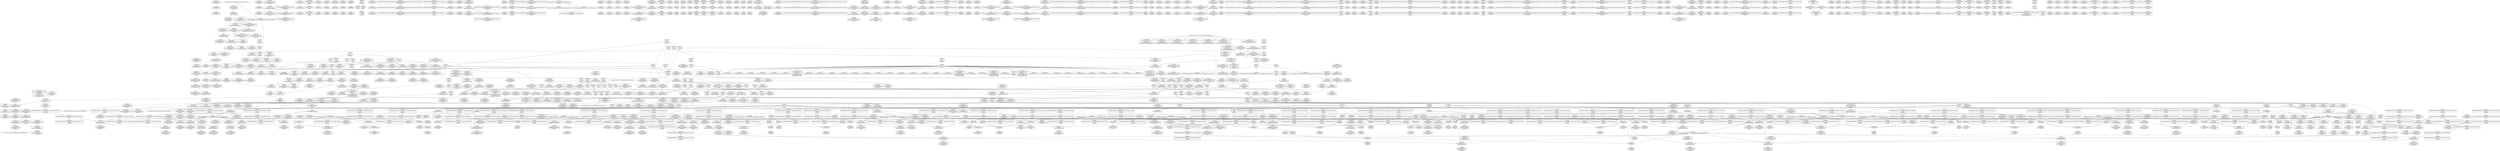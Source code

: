 digraph {
	CE0x50f5050 [shape=record,shape=Mrecord,label="{CE0x50f5050|__rcu_read_unlock:do.body}"]
	CE0x50faea0 [shape=record,shape=Mrecord,label="{CE0x50faea0|_ret_i32_%tmp6,_!dbg_!27716|security/selinux/hooks.c,197|*SummSource*}"]
	CE0x50ae7c0 [shape=record,shape=Mrecord,label="{CE0x50ae7c0|task_sid:tmp23|security/selinux/hooks.c,208}"]
	CE0x51231c0 [shape=record,shape=Mrecord,label="{CE0x51231c0|rcu_read_unlock:do.body|*SummSource*}"]
	CE0x511a240 [shape=record,shape=Mrecord,label="{CE0x511a240|_ret_void,_!dbg_!27720|./arch/x86/include/asm/preempt.h,78|*SummSource*}"]
	CE0x50cf3e0 [shape=record,shape=Mrecord,label="{CE0x50cf3e0|task_sid:tmp7|security/selinux/hooks.c,208|*SummSource*}"]
	CE0x5115210 [shape=record,shape=Mrecord,label="{CE0x5115210|rcu_read_unlock:tmp15|include/linux/rcupdate.h,933|*SummSource*}"]
	CE0x511d860 [shape=record,shape=Mrecord,label="{CE0x511d860|__preempt_count_add:entry}"]
	CE0x50449b0 [shape=record,shape=Mrecord,label="{CE0x50449b0|GLOBAL:__rcu_read_lock|*Constant*|*SummSource*}"]
	CE0x5181dc0 [shape=record,shape=Mrecord,label="{CE0x5181dc0|__rcu_read_unlock:do.end|*SummSource*}"]
	CE0x50bf770 [shape=record,shape=Mrecord,label="{CE0x50bf770|avc_has_perm:tsid|Function::avc_has_perm&Arg::tsid::|*SummSink*}"]
	CE0x504cfb0 [shape=record,shape=Mrecord,label="{CE0x504cfb0|task_sid:tmp13|security/selinux/hooks.c,208}"]
	CE0x5037f70 [shape=record,shape=Mrecord,label="{CE0x5037f70|sock_has_perm:perms|Function::sock_has_perm&Arg::perms::|*SummSink*}"]
	CE0x50c9ce0 [shape=record,shape=Mrecord,label="{CE0x50c9ce0|sock_has_perm:tmp4|security/selinux/hooks.c,3966}"]
	CE0x503b460 [shape=record,shape=Mrecord,label="{CE0x503b460|sock_has_perm:entry|*SummSink*}"]
	CE0x50d87f0 [shape=record,shape=Mrecord,label="{CE0x50d87f0|i64_5|*Constant*|*SummSource*}"]
	CE0x50713e0 [shape=record,shape=Mrecord,label="{CE0x50713e0|sock_has_perm:cleanup}"]
	CE0x50bdd90 [shape=record,shape=Mrecord,label="{CE0x50bdd90|avc_has_perm:entry}"]
	CE0x50f5810 [shape=record,shape=Mrecord,label="{CE0x50f5810|i64*_getelementptr_inbounds_(_4_x_i64_,_4_x_i64_*___llvm_gcov_ctr134,_i64_0,_i64_1)|*Constant*}"]
	CE0x50fe790 [shape=record,shape=Mrecord,label="{CE0x50fe790|rcu_read_lock:do.body|*SummSink*}"]
	CE0x5165f50 [shape=record,shape=Mrecord,label="{CE0x5165f50|i8*_undef|*Constant*}"]
	CE0x506c0e0 [shape=record,shape=Mrecord,label="{CE0x506c0e0|avc_has_perm:auditdata|Function::avc_has_perm&Arg::auditdata::|*SummSource*}"]
	CE0x50549c0 [shape=record,shape=Mrecord,label="{CE0x50549c0|__rcu_read_lock:tmp5|include/linux/rcupdate.h,239|*SummSource*}"]
	CE0x5038e90 [shape=record,shape=Mrecord,label="{CE0x5038e90|selinux_socket_recvmsg:bb|*SummSink*}"]
	CE0x514e120 [shape=record,shape=Mrecord,label="{CE0x514e120|_call_void_lock_release(%struct.lockdep_map*_%map,_i32_1,_i64_ptrtoint_(i8*_blockaddress(_rcu_lock_release,_%__here)_to_i64))_#10,_!dbg_!27716|include/linux/rcupdate.h,423|*SummSink*}"]
	CE0x5121ab0 [shape=record,shape=Mrecord,label="{CE0x5121ab0|rcu_read_unlock:tmp12|include/linux/rcupdate.h,933}"]
	CE0x51291a0 [shape=record,shape=Mrecord,label="{CE0x51291a0|rcu_read_unlock:tmp21|include/linux/rcupdate.h,935|*SummSink*}"]
	CE0x5048340 [shape=record,shape=Mrecord,label="{CE0x5048340|i64_ptrtoint_(i8*_blockaddress(_rcu_lock_release,_%__here)_to_i64)|*Constant*|*SummSource*}"]
	CE0x50b4ef0 [shape=record,shape=Mrecord,label="{CE0x50b4ef0|__preempt_count_add:do.body|*SummSink*}"]
	CE0x5100960 [shape=record,shape=Mrecord,label="{CE0x5100960|rcu_lock_release:tmp3|*SummSource*}"]
	CE0x505d100 [shape=record,shape=Mrecord,label="{CE0x505d100|task_sid:land.lhs.true2|*SummSource*}"]
	CE0x5048ce0 [shape=record,shape=Mrecord,label="{CE0x5048ce0|_ret_i32_%call7,_!dbg_!27749|security/selinux/hooks.c,210}"]
	CE0x6e04a50 [shape=record,shape=Mrecord,label="{CE0x6e04a50|sock_has_perm:entry}"]
	CE0x50e7ed0 [shape=record,shape=Mrecord,label="{CE0x50e7ed0|_call_void_rcu_lock_release(%struct.lockdep_map*_rcu_lock_map)_#10,_!dbg_!27733|include/linux/rcupdate.h,935|*SummSink*}"]
	CE0x507ab80 [shape=record,shape=Mrecord,label="{CE0x507ab80|rcu_read_lock:entry|*SummSink*}"]
	CE0x5168ad0 [shape=record,shape=Mrecord,label="{CE0x5168ad0|__preempt_count_add:tmp1}"]
	CE0x51287c0 [shape=record,shape=Mrecord,label="{CE0x51287c0|rcu_read_unlock:tmp21|include/linux/rcupdate.h,935}"]
	CE0x5048000 [shape=record,shape=Mrecord,label="{CE0x5048000|GLOBAL:lock_release|*Constant*|*SummSink*}"]
	CE0x50c17c0 [shape=record,shape=Mrecord,label="{CE0x50c17c0|8:_%struct.sock*,_:_SCME_28,29_}"]
	CE0x5080720 [shape=record,shape=Mrecord,label="{CE0x5080720|sock_has_perm:tmp13|security/selinux/hooks.c,3972}"]
	CE0x50d7570 [shape=record,shape=Mrecord,label="{CE0x50d7570|cred_sid:tmp6|security/selinux/hooks.c,197}"]
	CE0x5115f10 [shape=record,shape=Mrecord,label="{CE0x5115f10|rcu_lock_release:tmp1|*SummSink*}"]
	CE0x514c0e0 [shape=record,shape=Mrecord,label="{CE0x514c0e0|i64*_getelementptr_inbounds_(_4_x_i64_,_4_x_i64_*___llvm_gcov_ctr130,_i64_0,_i64_2)|*Constant*|*SummSink*}"]
	CE0x5166a10 [shape=record,shape=Mrecord,label="{CE0x5166a10|_call_void_asm_sideeffect_,_memory_,_dirflag_,_fpsr_,_flags_()_#3,_!dbg_!27711,_!srcloc_!27714|include/linux/rcupdate.h,244|*SummSource*}"]
	CE0x50bcdd0 [shape=record,shape=Mrecord,label="{CE0x50bcdd0|sock_has_perm:tmp16|security/selinux/hooks.c,3976|*SummSink*}"]
	CE0x50b1c00 [shape=record,shape=Mrecord,label="{CE0x50b1c00|void_(i32*,_i32,_i32*)*_asm_addl_$1,_%gs:$0_,_*m,ri,*m,_dirflag_,_fpsr_,_flags_}"]
	CE0x50b3470 [shape=record,shape=Mrecord,label="{CE0x50b3470|__rcu_read_unlock:tmp7|include/linux/rcupdate.h,245|*SummSource*}"]
	CE0x5152ef0 [shape=record,shape=Mrecord,label="{CE0x5152ef0|rcu_lock_acquire:__here|*SummSource*}"]
	CE0x50dcb40 [shape=record,shape=Mrecord,label="{CE0x50dcb40|rcu_read_unlock:tmp8|include/linux/rcupdate.h,933|*SummSource*}"]
	CE0x5111f80 [shape=record,shape=Mrecord,label="{CE0x5111f80|rcu_read_lock:tmp18|include/linux/rcupdate.h,882|*SummSink*}"]
	CE0x507d7d0 [shape=record,shape=Mrecord,label="{CE0x507d7d0|get_current:tmp1|*SummSource*}"]
	CE0x50fe9a0 [shape=record,shape=Mrecord,label="{CE0x50fe9a0|cred_sid:sid|security/selinux/hooks.c,197|*SummSink*}"]
	CE0x506c3a0 [shape=record,shape=Mrecord,label="{CE0x506c3a0|sock_has_perm:sk_security|security/selinux/hooks.c,3964|*SummSource*}"]
	CE0x5101380 [shape=record,shape=Mrecord,label="{CE0x5101380|rcu_read_lock:tmp8|include/linux/rcupdate.h,882}"]
	CE0x5157df0 [shape=record,shape=Mrecord,label="{CE0x5157df0|__preempt_count_sub:sub|./arch/x86/include/asm/preempt.h,77|*SummSource*}"]
	"CONST[source:0(mediator),value:0(static)][purpose:{operation}][SnkIdx:3]"
	CE0x5169870 [shape=record,shape=Mrecord,label="{CE0x5169870|i64*_getelementptr_inbounds_(_4_x_i64_,_4_x_i64_*___llvm_gcov_ctr135,_i64_0,_i64_3)|*Constant*|*SummSource*}"]
	CE0x50d7930 [shape=record,shape=Mrecord,label="{CE0x50d7930|task_sid:real_cred|security/selinux/hooks.c,208}"]
	CE0x50ec2a0 [shape=record,shape=Mrecord,label="{CE0x50ec2a0|rcu_lock_release:__here|*SummSink*}"]
	CE0x50ceab0 [shape=record,shape=Mrecord,label="{CE0x50ceab0|COLLAPSED:_CMRE:_elem_0::|security/selinux/hooks.c,196}"]
	CE0x5051860 [shape=record,shape=Mrecord,label="{CE0x5051860|i32_59|*Constant*|*SummSink*}"]
	CE0x50cef10 [shape=record,shape=Mrecord,label="{CE0x50cef10|_call_void_mcount()_#3}"]
	CE0x5163230 [shape=record,shape=Mrecord,label="{CE0x5163230|i64*_getelementptr_inbounds_(_4_x_i64_,_4_x_i64_*___llvm_gcov_ctr134,_i64_0,_i64_1)|*Constant*|*SummSource*}"]
	CE0x50f4d70 [shape=record,shape=Mrecord,label="{CE0x50f4d70|i8*_undef|*Constant*}"]
	CE0x505cdc0 [shape=record,shape=Mrecord,label="{CE0x505cdc0|rcu_read_lock:tmp2|*SummSource*}"]
	CE0x51230f0 [shape=record,shape=Mrecord,label="{CE0x51230f0|rcu_read_unlock:do.body}"]
	CE0x50f84a0 [shape=record,shape=Mrecord,label="{CE0x50f84a0|task_sid:tmp26|security/selinux/hooks.c,208}"]
	CE0x50cd1a0 [shape=record,shape=Mrecord,label="{CE0x50cd1a0|sock_has_perm:retval.0|*SummSource*}"]
	CE0x505d720 [shape=record,shape=Mrecord,label="{CE0x505d720|rcu_lock_acquire:entry|*SummSource*}"]
	CE0x50e36a0 [shape=record,shape=Mrecord,label="{CE0x50e36a0|task_sid:call3|security/selinux/hooks.c,208|*SummSink*}"]
	CE0x51a3a30 [shape=record,shape=Mrecord,label="{CE0x51a3a30|i64*_getelementptr_inbounds_(_4_x_i64_,_4_x_i64_*___llvm_gcov_ctr129,_i64_0,_i64_2)|*Constant*|*SummSource*}"]
	CE0x5129790 [shape=record,shape=Mrecord,label="{CE0x5129790|rcu_read_unlock:tmp17|include/linux/rcupdate.h,933|*SummSink*}"]
	CE0x51a39a0 [shape=record,shape=Mrecord,label="{CE0x51a39a0|__preempt_count_sub:tmp5|./arch/x86/include/asm/preempt.h,77|*SummSource*}"]
	CE0x50e0430 [shape=record,shape=Mrecord,label="{CE0x50e0430|i64_2|*Constant*}"]
	CE0x5057d10 [shape=record,shape=Mrecord,label="{CE0x5057d10|i64_1|*Constant*|*SummSink*}"]
	CE0x5164490 [shape=record,shape=Mrecord,label="{CE0x5164490|__rcu_read_lock:tmp3|*SummSource*}"]
	CE0x50c6da0 [shape=record,shape=Mrecord,label="{CE0x50c6da0|i64_2|*Constant*}"]
	CE0x51224c0 [shape=record,shape=Mrecord,label="{CE0x51224c0|rcu_lock_acquire:tmp2|*SummSink*}"]
	CE0x503fa10 [shape=record,shape=Mrecord,label="{CE0x503fa10|sock_has_perm:retval.0}"]
	CE0x50ddd50 [shape=record,shape=Mrecord,label="{CE0x50ddd50|task_sid:call|security/selinux/hooks.c,208|*SummSink*}"]
	CE0x50536c0 [shape=record,shape=Mrecord,label="{CE0x50536c0|sock_has_perm:tmp|*SummSink*}"]
	CE0x50ceb20 [shape=record,shape=Mrecord,label="{CE0x50ceb20|cred_sid:security|security/selinux/hooks.c,196}"]
	CE0x50ea620 [shape=record,shape=Mrecord,label="{CE0x50ea620|_ret_void,_!dbg_!27717|include/linux/rcupdate.h,245|*SummSink*}"]
	CE0x5050650 [shape=record,shape=Mrecord,label="{CE0x5050650|COLLAPSED:_GCMRE___llvm_gcov_ctr128_internal_global_4_x_i64_zeroinitializer:_elem_0:default:}"]
	CE0x50beda0 [shape=record,shape=Mrecord,label="{CE0x50beda0|i64_4|*Constant*}"]
	CE0x5080790 [shape=record,shape=Mrecord,label="{CE0x5080790|sock_has_perm:tmp13|security/selinux/hooks.c,3972|*SummSource*}"]
	CE0x50fe3e0 [shape=record,shape=Mrecord,label="{CE0x50fe3e0|rcu_read_unlock:tmp2|*SummSource*}"]
	CE0x503ac00 [shape=record,shape=Mrecord,label="{CE0x503ac00|GLOBAL:rcu_lock_acquire|*Constant*}"]
	CE0x50d9090 [shape=record,shape=Mrecord,label="{CE0x50d9090|cred_sid:tmp4|*LoadInst*|security/selinux/hooks.c,196|*SummSink*}"]
	CE0x511f8f0 [shape=record,shape=Mrecord,label="{CE0x511f8f0|rcu_read_unlock:bb|*SummSink*}"]
	CE0x50fa6a0 [shape=record,shape=Mrecord,label="{CE0x50fa6a0|cred_sid:entry|*SummSource*}"]
	CE0x50ea720 [shape=record,shape=Mrecord,label="{CE0x50ea720|__rcu_read_lock:bb}"]
	CE0x5156990 [shape=record,shape=Mrecord,label="{CE0x5156990|__preempt_count_add:tmp3|*SummSink*}"]
	CE0x50b1ce0 [shape=record,shape=Mrecord,label="{CE0x50b1ce0|__preempt_count_add:tmp3|*SummSource*}"]
	CE0x50f9250 [shape=record,shape=Mrecord,label="{CE0x50f9250|i64*_getelementptr_inbounds_(_13_x_i64_,_13_x_i64_*___llvm_gcov_ctr126,_i64_0,_i64_12)|*Constant*|*SummSource*}"]
	CE0x50dd4a0 [shape=record,shape=Mrecord,label="{CE0x50dd4a0|rcu_read_lock:bb}"]
	CE0x511a6b0 [shape=record,shape=Mrecord,label="{CE0x511a6b0|rcu_lock_acquire:tmp2|*SummSource*}"]
	CE0x503e050 [shape=record,shape=Mrecord,label="{CE0x503e050|i64*_getelementptr_inbounds_(_6_x_i64_,_6_x_i64_*___llvm_gcov_ctr327,_i64_0,_i64_0)|*Constant*}"]
	CE0x50486a0 [shape=record,shape=Mrecord,label="{CE0x50486a0|GLOBAL:task_sid|*Constant*|*SummSink*}"]
	CE0x5162ea0 [shape=record,shape=Mrecord,label="{CE0x5162ea0|GLOBAL:lock_acquire|*Constant*}"]
	CE0x50fde30 [shape=record,shape=Mrecord,label="{CE0x50fde30|rcu_read_lock:tobool|include/linux/rcupdate.h,882}"]
	CE0x5037cb0 [shape=record,shape=Mrecord,label="{CE0x5037cb0|i64_1|*Constant*}"]
	CE0x5108890 [shape=record,shape=Mrecord,label="{CE0x5108890|__preempt_count_sub:tmp1}"]
	CE0x504cd60 [shape=record,shape=Mrecord,label="{CE0x504cd60|task_sid:tmp12|security/selinux/hooks.c,208}"]
	CE0x50ff7a0 [shape=record,shape=Mrecord,label="{CE0x50ff7a0|rcu_read_unlock:tmp|*SummSource*}"]
	CE0x50d9540 [shape=record,shape=Mrecord,label="{CE0x50d9540|task_sid:tmp4|*LoadInst*|security/selinux/hooks.c,208|*SummSink*}"]
	CE0x51250a0 [shape=record,shape=Mrecord,label="{CE0x51250a0|rcu_read_unlock:tobool1|include/linux/rcupdate.h,933|*SummSink*}"]
	CE0x50fba70 [shape=record,shape=Mrecord,label="{CE0x50fba70|GLOBAL:rcu_read_unlock|*Constant*|*SummSink*}"]
	CE0x50bc460 [shape=record,shape=Mrecord,label="{CE0x50bc460|sock_has_perm:sid5|security/selinux/hooks.c,3976|*SummSink*}"]
	CE0x5161650 [shape=record,shape=Mrecord,label="{CE0x5161650|rcu_lock_release:bb|*SummSink*}"]
	CE0x5195a60 [shape=record,shape=Mrecord,label="{CE0x5195a60|__preempt_count_add:tmp4|./arch/x86/include/asm/preempt.h,72|*SummSource*}"]
	CE0x50f5bc0 [shape=record,shape=Mrecord,label="{CE0x50f5bc0|rcu_lock_release:tmp4|include/linux/rcupdate.h,423}"]
	CE0x5054b30 [shape=record,shape=Mrecord,label="{CE0x5054b30|__rcu_read_lock:tmp5|include/linux/rcupdate.h,239|*SummSink*}"]
	CE0x514c770 [shape=record,shape=Mrecord,label="{CE0x514c770|__rcu_read_lock:do.body|*SummSink*}"]
	CE0x5048c10 [shape=record,shape=Mrecord,label="{CE0x5048c10|task_sid:task|Function::task_sid&Arg::task::|*SummSink*}"]
	CE0x519e9a0 [shape=record,shape=Mrecord,label="{CE0x519e9a0|i64*_getelementptr_inbounds_(_4_x_i64_,_4_x_i64_*___llvm_gcov_ctr135,_i64_0,_i64_2)|*Constant*|*SummSink*}"]
	CE0x50ac060 [shape=record,shape=Mrecord,label="{CE0x50ac060|sock_has_perm:tmp2|*LoadInst*|security/selinux/hooks.c,3964|*SummSink*}"]
	CE0x50bafa0 [shape=record,shape=Mrecord,label="{CE0x50bafa0|sock_has_perm:u2|security/selinux/hooks.c,3974|*SummSink*}"]
	CE0x50fe8a0 [shape=record,shape=Mrecord,label="{CE0x50fe8a0|rcu_read_lock:if.end}"]
	CE0x50e6830 [shape=record,shape=Mrecord,label="{CE0x50e6830|task_sid:tmp19|security/selinux/hooks.c,208|*SummSink*}"]
	CE0x50c2f20 [shape=record,shape=Mrecord,label="{CE0x50c2f20|8:_%struct.sock*,_:_SCME_48,49_}"]
	CE0x50c66e0 [shape=record,shape=Mrecord,label="{CE0x50c66e0|sock_has_perm:tmp7|security/selinux/hooks.c,3969|*SummSource*}"]
	CE0x5120d50 [shape=record,shape=Mrecord,label="{CE0x5120d50|rcu_read_unlock:tmp11|include/linux/rcupdate.h,933|*SummSource*}"]
	CE0x5123c90 [shape=record,shape=Mrecord,label="{CE0x5123c90|GLOBAL:rcu_read_unlock.__warned|Global_var:rcu_read_unlock.__warned|*SummSource*}"]
	CE0x50f4760 [shape=record,shape=Mrecord,label="{CE0x50f4760|rcu_lock_release:tmp6|*SummSink*}"]
	CE0x5114dc0 [shape=record,shape=Mrecord,label="{CE0x5114dc0|cred_sid:bb|*SummSink*}"]
	CE0x5100560 [shape=record,shape=Mrecord,label="{CE0x5100560|GLOBAL:rcu_read_lock.__warned|Global_var:rcu_read_lock.__warned}"]
	CE0x514c2f0 [shape=record,shape=Mrecord,label="{CE0x514c2f0|rcu_lock_acquire:tmp4|include/linux/rcupdate.h,418|*SummSource*}"]
	CE0x50cfb00 [shape=record,shape=Mrecord,label="{CE0x50cfb00|sock_has_perm:tmp18|security/selinux/hooks.c,3977|*SummSource*}"]
	CE0x50375d0 [shape=record,shape=Mrecord,label="{CE0x50375d0|get_current:entry|*SummSource*}"]
	CE0x50e41d0 [shape=record,shape=Mrecord,label="{CE0x50e41d0|i64_6|*Constant*|*SummSink*}"]
	CE0x5111840 [shape=record,shape=Mrecord,label="{CE0x5111840|rcu_read_lock:tmp17|include/linux/rcupdate.h,882}"]
	CE0x5120650 [shape=record,shape=Mrecord,label="{CE0x5120650|i64*_getelementptr_inbounds_(_4_x_i64_,_4_x_i64_*___llvm_gcov_ctr130,_i64_0,_i64_0)|*Constant*|*SummSource*}"]
	CE0x50c0f70 [shape=record,shape=Mrecord,label="{CE0x50c0f70|8:_%struct.sock*,_:_SCME_20,22_|*MultipleSource*|security/selinux/hooks.c, 3966|security/selinux/hooks.c,3966|security/selinux/hooks.c,3966}"]
	CE0x50fac70 [shape=record,shape=Mrecord,label="{CE0x50fac70|_ret_i32_%tmp6,_!dbg_!27716|security/selinux/hooks.c,197}"]
	CE0x51143a0 [shape=record,shape=Mrecord,label="{CE0x51143a0|rcu_read_lock:tmp22|include/linux/rcupdate.h,884|*SummSource*}"]
	CE0x50ea910 [shape=record,shape=Mrecord,label="{CE0x50ea910|__rcu_read_lock:bb|*SummSink*}"]
	CE0x50e3630 [shape=record,shape=Mrecord,label="{CE0x50e3630|task_sid:call3|security/selinux/hooks.c,208|*SummSource*}"]
	CE0x50f3de0 [shape=record,shape=Mrecord,label="{CE0x50f3de0|i64_ptrtoint_(i8*_blockaddress(_rcu_lock_release,_%__here)_to_i64)|*Constant*|*SummSink*}"]
	CE0x50d82e0 [shape=record,shape=Mrecord,label="{CE0x50d82e0|task_sid:tobool1|security/selinux/hooks.c,208|*SummSource*}"]
	CE0x50eb4d0 [shape=record,shape=Mrecord,label="{CE0x50eb4d0|GLOBAL:__preempt_count|Global_var:__preempt_count|*SummSink*}"]
	CE0x50b3f80 [shape=record,shape=Mrecord,label="{CE0x50b3f80|__preempt_count_add:tmp}"]
	CE0x503e630 [shape=record,shape=Mrecord,label="{CE0x503e630|i32_0|*Constant*}"]
	CE0x5036e50 [shape=record,shape=Mrecord,label="{CE0x5036e50|32:_%struct.sock*,_:_CRE_0,4_|*MultipleSource*|security/selinux/hooks.c,4221|Function::selinux_socket_recvmsg&Arg::sock::}"]
	CE0x511a810 [shape=record,shape=Mrecord,label="{CE0x511a810|rcu_read_unlock:tmp9|include/linux/rcupdate.h,933|*SummSink*}"]
	CE0x51284d0 [shape=record,shape=Mrecord,label="{CE0x51284d0|rcu_read_unlock:tmp20|include/linux/rcupdate.h,933|*SummSource*}"]
	CE0x50d8ab0 [shape=record,shape=Mrecord,label="{CE0x50d8ab0|_call_void_mcount()_#3|*SummSource*}"]
	CE0x50e9240 [shape=record,shape=Mrecord,label="{CE0x50e9240|_ret_void,_!dbg_!27717|include/linux/rcupdate.h,424|*SummSink*}"]
	CE0x50dd3d0 [shape=record,shape=Mrecord,label="{CE0x50dd3d0|rcu_read_lock:land.lhs.true2|*SummSink*}"]
	CE0x50c2a60 [shape=record,shape=Mrecord,label="{CE0x50c2a60|8:_%struct.sock*,_:_SCME_44,45_}"]
	CE0x50bae30 [shape=record,shape=Mrecord,label="{CE0x50bae30|sock_has_perm:u2|security/selinux/hooks.c,3974|*SummSource*}"]
	CE0x50e9380 [shape=record,shape=Mrecord,label="{CE0x50e9380|_call_void___rcu_read_unlock()_#10,_!dbg_!27734|include/linux/rcupdate.h,937}"]
	CE0x50ac8e0 [shape=record,shape=Mrecord,label="{CE0x50ac8e0|_call_void_lockdep_rcu_suspicious(i8*_getelementptr_inbounds_(_25_x_i8_,_25_x_i8_*_.str3,_i32_0,_i32_0),_i32_208,_i8*_getelementptr_inbounds_(_41_x_i8_,_41_x_i8_*_.str44,_i32_0,_i32_0))_#10,_!dbg_!27732|security/selinux/hooks.c,208|*SummSource*}"]
	CE0x50d8fe0 [shape=record,shape=Mrecord,label="{CE0x50d8fe0|cred_sid:tmp5|security/selinux/hooks.c,196}"]
	CE0x5030970 [shape=record,shape=Mrecord,label="{CE0x5030970|32:_%struct.sock*,_:_CRE_40,48_|*MultipleSource*|security/selinux/hooks.c,4221|Function::selinux_socket_recvmsg&Arg::sock::}"]
	CE0x50cca40 [shape=record,shape=Mrecord,label="{CE0x50cca40|rcu_read_lock:tmp8|include/linux/rcupdate.h,882|*SummSink*}"]
	CE0x50e2a50 [shape=record,shape=Mrecord,label="{CE0x50e2a50|GLOBAL:rcu_lock_map|Global_var:rcu_lock_map|*SummSource*}"]
	CE0x50489b0 [shape=record,shape=Mrecord,label="{CE0x50489b0|task_sid:task|Function::task_sid&Arg::task::}"]
	CE0x503b9e0 [shape=record,shape=Mrecord,label="{CE0x503b9e0|sock_has_perm:net|security/selinux/hooks.c, 3966|*SummSource*}"]
	CE0x50e0c40 [shape=record,shape=Mrecord,label="{CE0x50e0c40|task_sid:tobool|security/selinux/hooks.c,208|*SummSource*}"]
	CE0x51602e0 [shape=record,shape=Mrecord,label="{CE0x51602e0|__preempt_count_sub:entry}"]
	CE0x50b7ec0 [shape=record,shape=Mrecord,label="{CE0x50b7ec0|__preempt_count_sub:do.end|*SummSource*}"]
	CE0x505c950 [shape=record,shape=Mrecord,label="{CE0x505c950|task_sid:tmp10|security/selinux/hooks.c,208}"]
	CE0x507b4f0 [shape=record,shape=Mrecord,label="{CE0x507b4f0|_call_void_rcu_read_lock()_#10,_!dbg_!27712|security/selinux/hooks.c,207|*SummSink*}"]
	CE0x5128c30 [shape=record,shape=Mrecord,label="{CE0x5128c30|i64*_getelementptr_inbounds_(_11_x_i64_,_11_x_i64_*___llvm_gcov_ctr132,_i64_0,_i64_10)|*Constant*}"]
	CE0x50e2820 [shape=record,shape=Mrecord,label="{CE0x50e2820|GLOBAL:rcu_lock_map|Global_var:rcu_lock_map}"]
	CE0x503c530 [shape=record,shape=Mrecord,label="{CE0x503c530|GLOBAL:current_task|Global_var:current_task|*SummSink*}"]
	CE0x5058270 [shape=record,shape=Mrecord,label="{CE0x5058270|i32_1|*Constant*}"]
	CE0x50de750 [shape=record,shape=Mrecord,label="{CE0x50de750|_call_void_mcount()_#3|*SummSource*}"]
	CE0x51651f0 [shape=record,shape=Mrecord,label="{CE0x51651f0|i64_ptrtoint_(i8*_blockaddress(_rcu_lock_acquire,_%__here)_to_i64)|*Constant*|*SummSink*}"]
	CE0x517f020 [shape=record,shape=Mrecord,label="{CE0x517f020|__preempt_count_sub:tmp7|./arch/x86/include/asm/preempt.h,78|*SummSource*}"]
	CE0x50bf210 [shape=record,shape=Mrecord,label="{CE0x50bf210|rcu_read_lock:tmp9|include/linux/rcupdate.h,882|*SummSource*}"]
	CE0x5119b90 [shape=record,shape=Mrecord,label="{CE0x5119b90|__preempt_count_sub:entry|*SummSink*}"]
	CE0x50e4300 [shape=record,shape=Mrecord,label="{CE0x50e4300|task_sid:tmp14|security/selinux/hooks.c,208|*SummSink*}"]
	CE0x50c8ca0 [shape=record,shape=Mrecord,label="{CE0x50c8ca0|sock_has_perm:tmp12|security/selinux/hooks.c,3970}"]
	CE0x5080e60 [shape=record,shape=Mrecord,label="{CE0x5080e60|sock_has_perm:tmp14|security/selinux/hooks.c,3972|*SummSource*}"]
	CE0x505dd40 [shape=record,shape=Mrecord,label="{CE0x505dd40|sock_has_perm:bb}"]
	CE0x50ad530 [shape=record,shape=Mrecord,label="{CE0x50ad530|i64*_getelementptr_inbounds_(_13_x_i64_,_13_x_i64_*___llvm_gcov_ctr126,_i64_0,_i64_9)|*Constant*}"]
	CE0x50bb270 [shape=record,shape=Mrecord,label="{CE0x50bb270|sock_has_perm:net3|security/selinux/hooks.c,3974}"]
	CE0x511c730 [shape=record,shape=Mrecord,label="{CE0x511c730|_call_void_mcount()_#3}"]
	CE0x507bf80 [shape=record,shape=Mrecord,label="{CE0x507bf80|_call_void_mcount()_#3}"]
	CE0x50fa830 [shape=record,shape=Mrecord,label="{CE0x50fa830|cred_sid:entry|*SummSink*}"]
	CE0x5113230 [shape=record,shape=Mrecord,label="{CE0x5113230|rcu_read_lock:tmp20|include/linux/rcupdate.h,882}"]
	CE0x6bc2960 [shape=record,shape=Mrecord,label="{CE0x6bc2960|sock_has_perm:sk|Function::sock_has_perm&Arg::sk::|*SummSink*}"]
	CE0x5043260 [shape=record,shape=Mrecord,label="{CE0x5043260|get_current:tmp2}"]
	CE0x50c9f40 [shape=record,shape=Mrecord,label="{CE0x50c9f40|sock_has_perm:tmp4|security/selinux/hooks.c,3966|*SummSink*}"]
	CE0x5103a50 [shape=record,shape=Mrecord,label="{CE0x5103a50|_call_void___preempt_count_add(i32_1)_#10,_!dbg_!27711|include/linux/rcupdate.h,239|*SummSink*}"]
	CE0x5044a20 [shape=record,shape=Mrecord,label="{CE0x5044a20|GLOBAL:__rcu_read_lock|*Constant*|*SummSink*}"]
	CE0x515f510 [shape=record,shape=Mrecord,label="{CE0x515f510|i64*_getelementptr_inbounds_(_4_x_i64_,_4_x_i64_*___llvm_gcov_ctr134,_i64_0,_i64_2)|*Constant*|*SummSource*}"]
	CE0x511f780 [shape=record,shape=Mrecord,label="{CE0x511f780|__rcu_read_lock:tmp6|include/linux/rcupdate.h,240}"]
	CE0x50c8f40 [shape=record,shape=Mrecord,label="{CE0x50c8f40|sock_has_perm:tmp12|security/selinux/hooks.c,3970|*SummSink*}"]
	CE0x50f44b0 [shape=record,shape=Mrecord,label="{CE0x50f44b0|i64*_getelementptr_inbounds_(_4_x_i64_,_4_x_i64_*___llvm_gcov_ctr133,_i64_0,_i64_3)|*Constant*|*SummSink*}"]
	CE0x5128170 [shape=record,shape=Mrecord,label="{CE0x5128170|rcu_read_unlock:tmp19|include/linux/rcupdate.h,933|*SummSink*}"]
	CE0x5100dc0 [shape=record,shape=Mrecord,label="{CE0x5100dc0|i64*_getelementptr_inbounds_(_11_x_i64_,_11_x_i64_*___llvm_gcov_ctr132,_i64_0,_i64_1)|*Constant*|*SummSink*}"]
	CE0x504d3e0 [shape=record,shape=Mrecord,label="{CE0x504d3e0|COLLAPSED:_GCMRE___llvm_gcov_ctr327_internal_global_6_x_i64_zeroinitializer:_elem_0:default:}"]
	CE0x503ad40 [shape=record,shape=Mrecord,label="{CE0x503ad40|_call_void_rcu_lock_acquire(%struct.lockdep_map*_rcu_lock_map)_#10,_!dbg_!27711|include/linux/rcupdate.h,881|*SummSource*}"]
	CE0x51661c0 [shape=record,shape=Mrecord,label="{CE0x51661c0|i8*_undef|*Constant*|*SummSource*}"]
	CE0x50eb9f0 [shape=record,shape=Mrecord,label="{CE0x50eb9f0|_call_void_lock_acquire(%struct.lockdep_map*_%map,_i32_0,_i32_0,_i32_2,_i32_0,_%struct.lockdep_map*_null,_i64_ptrtoint_(i8*_blockaddress(_rcu_lock_acquire,_%__here)_to_i64))_#10,_!dbg_!27716|include/linux/rcupdate.h,418|*SummSource*}"]
	CE0x5127fc0 [shape=record,shape=Mrecord,label="{CE0x5127fc0|rcu_read_unlock:tmp19|include/linux/rcupdate.h,933}"]
	CE0x5119500 [shape=record,shape=Mrecord,label="{CE0x5119500|__preempt_count_add:val|Function::__preempt_count_add&Arg::val::|*SummSink*}"]
	CE0x504d690 [shape=record,shape=Mrecord,label="{CE0x504d690|rcu_read_lock:tmp10|include/linux/rcupdate.h,882|*SummSink*}"]
	CE0x50674e0 [shape=record,shape=Mrecord,label="{CE0x50674e0|rcu_read_unlock:if.end|*SummSource*}"]
	CE0x50ba890 [shape=record,shape=Mrecord,label="{CE0x50ba890|sock_has_perm:net1|security/selinux/hooks.c,3973}"]
	CE0x5156260 [shape=record,shape=Mrecord,label="{CE0x5156260|__preempt_count_add:do.body}"]
	CE0x5070140 [shape=record,shape=Mrecord,label="{CE0x5070140|i64*_getelementptr_inbounds_(_2_x_i64_,_2_x_i64_*___llvm_gcov_ctr98,_i64_0,_i64_0)|*Constant*}"]
	CE0x50fe6c0 [shape=record,shape=Mrecord,label="{CE0x50fe6c0|rcu_read_lock:do.body|*SummSource*}"]
	CE0x50bf8e0 [shape=record,shape=Mrecord,label="{CE0x50bf8e0|avc_has_perm:tclass|Function::avc_has_perm&Arg::tclass::}"]
	CE0x50adf70 [shape=record,shape=Mrecord,label="{CE0x50adf70|task_sid:tmp20|security/selinux/hooks.c,208|*SummSink*}"]
	CE0x50e1a60 [shape=record,shape=Mrecord,label="{CE0x50e1a60|i64_2|*Constant*}"]
	CE0x50f49e0 [shape=record,shape=Mrecord,label="{CE0x50f49e0|rcu_lock_release:tmp7}"]
	CE0x5110c10 [shape=record,shape=Mrecord,label="{CE0x5110c10|i8*_getelementptr_inbounds_(_42_x_i8_,_42_x_i8_*_.str46,_i32_0,_i32_0)|*Constant*|*SummSource*}"]
	CE0x5129130 [shape=record,shape=Mrecord,label="{CE0x5129130|i64*_getelementptr_inbounds_(_11_x_i64_,_11_x_i64_*___llvm_gcov_ctr132,_i64_0,_i64_10)|*Constant*|*SummSink*}"]
	CE0x5035770 [shape=record,shape=Mrecord,label="{CE0x5035770|selinux_socket_recvmsg:tmp2|*SummSink*}"]
	CE0x511cb60 [shape=record,shape=Mrecord,label="{CE0x511cb60|i64*_getelementptr_inbounds_(_11_x_i64_,_11_x_i64_*___llvm_gcov_ctr132,_i64_0,_i64_1)|*Constant*}"]
	CE0x510c530 [shape=record,shape=Mrecord,label="{CE0x510c530|rcu_read_unlock:call3|include/linux/rcupdate.h,933}"]
	CE0x50ae2f0 [shape=record,shape=Mrecord,label="{CE0x50ae2f0|task_sid:tmp21|security/selinux/hooks.c,208|*SummSink*}"]
	CE0x50ba510 [shape=record,shape=Mrecord,label="{CE0x50ba510|sock_has_perm:sclass|security/selinux/hooks.c,3976|*SummSink*}"]
	CE0x5162130 [shape=record,shape=Mrecord,label="{CE0x5162130|i64*_getelementptr_inbounds_(_4_x_i64_,_4_x_i64_*___llvm_gcov_ctr133,_i64_0,_i64_1)|*Constant*|*SummSink*}"]
	CE0x50de660 [shape=record,shape=Mrecord,label="{CE0x50de660|task_sid:if.then|*SummSource*}"]
	CE0x51164f0 [shape=record,shape=Mrecord,label="{CE0x51164f0|rcu_read_unlock:tmp14|include/linux/rcupdate.h,933|*SummSource*}"]
	CE0x5115720 [shape=record,shape=Mrecord,label="{CE0x5115720|rcu_read_unlock:tmp16|include/linux/rcupdate.h,933|*SummSource*}"]
	CE0x5074b00 [shape=record,shape=Mrecord,label="{CE0x5074b00|_ret_i32_%retval.0,_!dbg_!27740|security/selinux/hooks.c,3977|*SummSink*}"]
	CE0x5096af0 [shape=record,shape=Mrecord,label="{CE0x5096af0|rcu_read_lock:tmp15|include/linux/rcupdate.h,882|*SummSink*}"]
	CE0x4782050 [shape=record,shape=Mrecord,label="{CE0x4782050|i32_2|*Constant*}"]
	CE0x5111100 [shape=record,shape=Mrecord,label="{CE0x5111100|i64*_getelementptr_inbounds_(_11_x_i64_,_11_x_i64_*___llvm_gcov_ctr127,_i64_0,_i64_9)|*Constant*|*SummSource*}"]
	CE0x50c25a0 [shape=record,shape=Mrecord,label="{CE0x50c25a0|8:_%struct.sock*,_:_SCME_40,41_}"]
	CE0x50702b0 [shape=record,shape=Mrecord,label="{CE0x50702b0|get_current:bb|*SummSink*}"]
	CE0x511fe60 [shape=record,shape=Mrecord,label="{CE0x511fe60|i64*_getelementptr_inbounds_(_4_x_i64_,_4_x_i64_*___llvm_gcov_ctr133,_i64_0,_i64_2)|*Constant*}"]
	CE0x50c3050 [shape=record,shape=Mrecord,label="{CE0x50c3050|8:_%struct.sock*,_:_SCME_49,50_}"]
	CE0x5037aa0 [shape=record,shape=Mrecord,label="{CE0x5037aa0|get_current:entry|*SummSink*}"]
	CE0x5067450 [shape=record,shape=Mrecord,label="{CE0x5067450|rcu_read_unlock:if.end}"]
	CE0x504b150 [shape=record,shape=Mrecord,label="{CE0x504b150|GLOBAL:__llvm_gcov_ctr127|Global_var:__llvm_gcov_ctr127}"]
	CE0x5162000 [shape=record,shape=Mrecord,label="{CE0x5162000|i64*_getelementptr_inbounds_(_4_x_i64_,_4_x_i64_*___llvm_gcov_ctr133,_i64_0,_i64_1)|*Constant*|*SummSource*}"]
	CE0x505c450 [shape=record,shape=Mrecord,label="{CE0x505c450|i64_5|*Constant*|*SummSink*}"]
	CE0x51175c0 [shape=record,shape=Mrecord,label="{CE0x51175c0|rcu_read_unlock:if.end|*SummSink*}"]
	CE0x50b7e50 [shape=record,shape=Mrecord,label="{CE0x50b7e50|__preempt_count_sub:do.end}"]
	CE0x504e7c0 [shape=record,shape=Mrecord,label="{CE0x504e7c0|avc_has_perm:tsid|Function::avc_has_perm&Arg::tsid::|*SummSource*}"]
	CE0x5156130 [shape=record,shape=Mrecord,label="{CE0x5156130|__preempt_count_add:bb|*SummSink*}"]
	CE0x50eb2a0 [shape=record,shape=Mrecord,label="{CE0x50eb2a0|i64*_getelementptr_inbounds_(_4_x_i64_,_4_x_i64_*___llvm_gcov_ctr130,_i64_0,_i64_3)|*Constant*}"]
	CE0x50be9d0 [shape=record,shape=Mrecord,label="{CE0x50be9d0|rcu_read_lock:tobool1|include/linux/rcupdate.h,882|*SummSink*}"]
	CE0x5118f20 [shape=record,shape=Mrecord,label="{CE0x5118f20|rcu_read_unlock:tobool|include/linux/rcupdate.h,933|*SummSink*}"]
	CE0x50eb980 [shape=record,shape=Mrecord,label="{CE0x50eb980|_call_void_lock_acquire(%struct.lockdep_map*_%map,_i32_0,_i32_0,_i32_2,_i32_0,_%struct.lockdep_map*_null,_i64_ptrtoint_(i8*_blockaddress(_rcu_lock_acquire,_%__here)_to_i64))_#10,_!dbg_!27716|include/linux/rcupdate.h,418}"]
	CE0x5160620 [shape=record,shape=Mrecord,label="{CE0x5160620|i64*_getelementptr_inbounds_(_4_x_i64_,_4_x_i64_*___llvm_gcov_ctr128,_i64_0,_i64_0)|*Constant*|*SummSource*}"]
	CE0x50c61d0 [shape=record,shape=Mrecord,label="{CE0x50c61d0|sock_has_perm:tmp6|security/selinux/hooks.c,3969}"]
	CE0x5181fb0 [shape=record,shape=Mrecord,label="{CE0x5181fb0|__preempt_count_add:tmp|*SummSink*}"]
	CE0x5123fc0 [shape=record,shape=Mrecord,label="{CE0x5123fc0|_call_void_mcount()_#3|*SummSource*}"]
	CE0x50813b0 [shape=record,shape=Mrecord,label="{CE0x50813b0|sock_has_perm:type|security/selinux/hooks.c,3972|*SummSource*}"]
	CE0x50d78c0 [shape=record,shape=Mrecord,label="{CE0x50d78c0|task_sid:tmp4|*LoadInst*|security/selinux/hooks.c,208}"]
	CE0x5043120 [shape=record,shape=Mrecord,label="{CE0x5043120|selinux_socket_recvmsg:tmp3}"]
	CE0x511f830 [shape=record,shape=Mrecord,label="{CE0x511f830|rcu_read_unlock:bb|*SummSource*}"]
	CE0x5051160 [shape=record,shape=Mrecord,label="{CE0x5051160|sock_has_perm:sk|Function::sock_has_perm&Arg::sk::}"]
	CE0x50d5470 [shape=record,shape=Mrecord,label="{CE0x50d5470|i64*_getelementptr_inbounds_(_2_x_i64_,_2_x_i64_*___llvm_gcov_ctr131,_i64_0,_i64_1)|*Constant*|*SummSource*}"]
	CE0x5073880 [shape=record,shape=Mrecord,label="{CE0x5073880|get_current:bb}"]
	CE0x50b42d0 [shape=record,shape=Mrecord,label="{CE0x50b42d0|__preempt_count_sub:tmp4|./arch/x86/include/asm/preempt.h,77|*SummSink*}"]
	CE0x51130c0 [shape=record,shape=Mrecord,label="{CE0x51130c0|rcu_read_lock:tmp19|include/linux/rcupdate.h,882|*SummSink*}"]
	CE0x50de530 [shape=record,shape=Mrecord,label="{CE0x50de530|task_sid:if.then}"]
	CE0x50bd3a0 [shape=record,shape=Mrecord,label="{CE0x50bd3a0|sock_has_perm:sclass|security/selinux/hooks.c,3976}"]
	CE0x50e0920 [shape=record,shape=Mrecord,label="{CE0x50e0920|rcu_lock_acquire:map|Function::rcu_lock_acquire&Arg::map::|*SummSource*}"]
	CE0x504c250 [shape=record,shape=Mrecord,label="{CE0x504c250|__rcu_read_lock:tmp6|include/linux/rcupdate.h,240|*SummSource*}"]
	CE0x510f1c0 [shape=record,shape=Mrecord,label="{CE0x510f1c0|i64*_getelementptr_inbounds_(_11_x_i64_,_11_x_i64_*___llvm_gcov_ctr127,_i64_0,_i64_8)|*Constant*|*SummSource*}"]
	CE0x50e0db0 [shape=record,shape=Mrecord,label="{CE0x50e0db0|task_sid:tobool|security/selinux/hooks.c,208|*SummSink*}"]
	CE0x50ac950 [shape=record,shape=Mrecord,label="{CE0x50ac950|_call_void_lockdep_rcu_suspicious(i8*_getelementptr_inbounds_(_25_x_i8_,_25_x_i8_*_.str3,_i32_0,_i32_0),_i32_208,_i8*_getelementptr_inbounds_(_41_x_i8_,_41_x_i8_*_.str44,_i32_0,_i32_0))_#10,_!dbg_!27732|security/selinux/hooks.c,208|*SummSink*}"]
	CE0x504e5e0 [shape=record,shape=Mrecord,label="{CE0x504e5e0|avc_has_perm:tsid|Function::avc_has_perm&Arg::tsid::}"]
	CE0x503f860 [shape=record,shape=Mrecord,label="{CE0x503f860|i64*_getelementptr_inbounds_(_6_x_i64_,_6_x_i64_*___llvm_gcov_ctr327,_i64_0,_i64_5)|*Constant*}"]
	CE0x5162820 [shape=record,shape=Mrecord,label="{CE0x5162820|rcu_lock_release:indirectgoto|*SummSource*}"]
	CE0x5156550 [shape=record,shape=Mrecord,label="{CE0x5156550|__preempt_count_add:do.end}"]
	CE0x50f4c70 [shape=record,shape=Mrecord,label="{CE0x50f4c70|rcu_lock_release:tmp7|*SummSink*}"]
	CE0x50ce910 [shape=record,shape=Mrecord,label="{CE0x50ce910|i32_22|*Constant*|*SummSource*}"]
	CE0x503ae00 [shape=record,shape=Mrecord,label="{CE0x503ae00|sock_has_perm:cleanup|*SummSink*}"]
	CE0x50ca300 [shape=record,shape=Mrecord,label="{CE0x50ca300|sock_has_perm:tmp5|security/selinux/hooks.c,3966|*SummSink*}"]
	CE0x51009d0 [shape=record,shape=Mrecord,label="{CE0x51009d0|rcu_lock_release:tmp3|*SummSink*}"]
	CE0x504aaf0 [shape=record,shape=Mrecord,label="{CE0x504aaf0|cred_sid:tmp5|security/selinux/hooks.c,196|*SummSource*}"]
	CE0x511bb00 [shape=record,shape=Mrecord,label="{CE0x511bb00|i64*_getelementptr_inbounds_(_11_x_i64_,_11_x_i64_*___llvm_gcov_ctr132,_i64_0,_i64_0)|*Constant*|*SummSource*}"]
	CE0x5074a20 [shape=record,shape=Mrecord,label="{CE0x5074a20|_ret_i32_%retval.0,_!dbg_!27740|security/selinux/hooks.c,3977}"]
	CE0x50b6e30 [shape=record,shape=Mrecord,label="{CE0x50b6e30|__preempt_count_sub:tmp7|./arch/x86/include/asm/preempt.h,78|*SummSink*}"]
	CE0x511b5c0 [shape=record,shape=Mrecord,label="{CE0x511b5c0|rcu_lock_acquire:__here}"]
	CE0x50fbf30 [shape=record,shape=Mrecord,label="{CE0x50fbf30|_ret_void,_!dbg_!27735|include/linux/rcupdate.h,938}"]
	CE0x50957f0 [shape=record,shape=Mrecord,label="{CE0x50957f0|sock_has_perm:tmp20|security/selinux/hooks.c,3977|*SummSink*}"]
	CE0x504d800 [shape=record,shape=Mrecord,label="{CE0x504d800|rcu_read_lock:tmp11|include/linux/rcupdate.h,882}"]
	CE0x511aab0 [shape=record,shape=Mrecord,label="{CE0x511aab0|rcu_read_unlock:tmp10|include/linux/rcupdate.h,933|*SummSource*}"]
	CE0x5181d50 [shape=record,shape=Mrecord,label="{CE0x5181d50|i64_1|*Constant*}"]
	CE0x50bad00 [shape=record,shape=Mrecord,label="{CE0x50bad00|sock_has_perm:u2|security/selinux/hooks.c,3974}"]
	CE0x5048810 [shape=record,shape=Mrecord,label="{CE0x5048810|task_sid:entry|*SummSource*}"]
	CE0x5122d90 [shape=record,shape=Mrecord,label="{CE0x5122d90|i64*_getelementptr_inbounds_(_4_x_i64_,_4_x_i64_*___llvm_gcov_ctr128,_i64_0,_i64_3)|*Constant*|*SummSource*}"]
	CE0x50c49c0 [shape=record,shape=Mrecord,label="{CE0x50c49c0|sock_has_perm:call|security/selinux/hooks.c,3967}"]
	CE0x506c7c0 [shape=record,shape=Mrecord,label="{CE0x506c7c0|i64*_getelementptr_inbounds_(_13_x_i64_,_13_x_i64_*___llvm_gcov_ctr126,_i64_0,_i64_0)|*Constant*|*SummSink*}"]
	CE0x50b1aa0 [shape=record,shape=Mrecord,label="{CE0x50b1aa0|_call_void_asm_addl_$1,_%gs:$0_,_*m,ri,*m,_dirflag_,_fpsr_,_flags_(i32*___preempt_count,_i32_%sub,_i32*___preempt_count)_#3,_!dbg_!27717,_!srcloc_!27718|./arch/x86/include/asm/preempt.h,77|*SummSink*}"]
	CE0x50eafd0 [shape=record,shape=Mrecord,label="{CE0x50eafd0|i32_2|*Constant*}"]
	CE0x5113fa0 [shape=record,shape=Mrecord,label="{CE0x5113fa0|i64*_getelementptr_inbounds_(_11_x_i64_,_11_x_i64_*___llvm_gcov_ctr127,_i64_0,_i64_10)|*Constant*|*SummSink*}"]
	CE0x50488d0 [shape=record,shape=Mrecord,label="{CE0x50488d0|task_sid:entry|*SummSink*}"]
	CE0x5111260 [shape=record,shape=Mrecord,label="{CE0x5111260|i64*_getelementptr_inbounds_(_11_x_i64_,_11_x_i64_*___llvm_gcov_ctr127,_i64_0,_i64_9)|*Constant*|*SummSink*}"]
	CE0x50ff3d0 [shape=record,shape=Mrecord,label="{CE0x50ff3d0|i64*_getelementptr_inbounds_(_4_x_i64_,_4_x_i64_*___llvm_gcov_ctr130,_i64_0,_i64_2)|*Constant*}"]
	CE0x50bd0b0 [shape=record,shape=Mrecord,label="{CE0x50bd0b0|i32_4|*Constant*|*SummSource*}"]
	CE0x50389c0 [shape=record,shape=Mrecord,label="{CE0x50389c0|COLLAPSED:_GCMRE___llvm_gcov_ctr362_internal_global_2_x_i64_zeroinitializer:_elem_0:default:}"]
	CE0x51129c0 [shape=record,shape=Mrecord,label="{CE0x51129c0|_call_void_lockdep_rcu_suspicious(i8*_getelementptr_inbounds_(_25_x_i8_,_25_x_i8_*_.str45,_i32_0,_i32_0),_i32_883,_i8*_getelementptr_inbounds_(_42_x_i8_,_42_x_i8_*_.str46,_i32_0,_i32_0))_#10,_!dbg_!27728|include/linux/rcupdate.h,882|*SummSink*}"]
	CE0x50bf090 [shape=record,shape=Mrecord,label="{CE0x50bf090|rcu_read_lock:tmp10|include/linux/rcupdate.h,882}"]
	CE0x50ea9f0 [shape=record,shape=Mrecord,label="{CE0x50ea9f0|__rcu_read_lock:do.body}"]
	CE0x50c3b00 [shape=record,shape=Mrecord,label="{CE0x50c3b00|i64_56|*Constant*|*SummSink*}"]
	CE0x50dee30 [shape=record,shape=Mrecord,label="{CE0x50dee30|task_sid:do.body|*SummSink*}"]
	CE0x511c620 [shape=record,shape=Mrecord,label="{CE0x511c620|rcu_lock_acquire:tmp3|*SummSink*}"]
	CE0x51278f0 [shape=record,shape=Mrecord,label="{CE0x51278f0|i64*_getelementptr_inbounds_(_11_x_i64_,_11_x_i64_*___llvm_gcov_ctr132,_i64_0,_i64_9)|*Constant*|*SummSource*}"]
	CE0x50d7220 [shape=record,shape=Mrecord,label="{CE0x50d7220|task_sid:tmp2}"]
	CE0x5122120 [shape=record,shape=Mrecord,label="{CE0x5122120|__preempt_count_sub:tmp6|./arch/x86/include/asm/preempt.h,78|*SummSink*}"]
	CE0x50dc600 [shape=record,shape=Mrecord,label="{CE0x50dc600|task_sid:tmp6|security/selinux/hooks.c,208|*SummSink*}"]
	CE0x50ec0f0 [shape=record,shape=Mrecord,label="{CE0x50ec0f0|rcu_lock_release:__here}"]
	CE0x5100270 [shape=record,shape=Mrecord,label="{CE0x5100270|rcu_read_lock:tmp7|include/linux/rcupdate.h,882|*SummSource*}"]
	CE0x514f7d0 [shape=record,shape=Mrecord,label="{CE0x514f7d0|i64*_getelementptr_inbounds_(_4_x_i64_,_4_x_i64_*___llvm_gcov_ctr135,_i64_0,_i64_2)|*Constant*}"]
	CE0x510eef0 [shape=record,shape=Mrecord,label="{CE0x510eef0|i64*_getelementptr_inbounds_(_11_x_i64_,_11_x_i64_*___llvm_gcov_ctr127,_i64_0,_i64_8)|*Constant*}"]
	CE0x50f8140 [shape=record,shape=Mrecord,label="{CE0x50f8140|i64*_getelementptr_inbounds_(_13_x_i64_,_13_x_i64_*___llvm_gcov_ctr126,_i64_0,_i64_11)|*Constant*|*SummSource*}"]
	CE0x50f16c0 [shape=record,shape=Mrecord,label="{CE0x50f16c0|i64*_getelementptr_inbounds_(_4_x_i64_,_4_x_i64_*___llvm_gcov_ctr130,_i64_0,_i64_2)|*Constant*|*SummSource*}"]
	CE0x511a640 [shape=record,shape=Mrecord,label="{CE0x511a640|rcu_lock_acquire:tmp2}"]
	CE0x5120730 [shape=record,shape=Mrecord,label="{CE0x5120730|i64*_getelementptr_inbounds_(_4_x_i64_,_4_x_i64_*___llvm_gcov_ctr130,_i64_0,_i64_0)|*Constant*|*SummSink*}"]
	CE0x5084b80 [shape=record,shape=Mrecord,label="{CE0x5084b80|i64_1|*Constant*}"]
	CE0x50e3770 [shape=record,shape=Mrecord,label="{CE0x50e3770|task_sid:tobool4|security/selinux/hooks.c,208|*SummSource*}"]
	CE0x50c0c30 [shape=record,shape=Mrecord,label="{CE0x50c0c30|GLOBAL:task_sid.__warned|Global_var:task_sid.__warned|*SummSource*}"]
	CE0x515f700 [shape=record,shape=Mrecord,label="{CE0x515f700|i64*_getelementptr_inbounds_(_4_x_i64_,_4_x_i64_*___llvm_gcov_ctr134,_i64_0,_i64_2)|*Constant*|*SummSink*}"]
	CE0x50e4840 [shape=record,shape=Mrecord,label="{CE0x50e4840|task_sid:tmp14|security/selinux/hooks.c,208|*SummSource*}"]
	CE0x51024a0 [shape=record,shape=Mrecord,label="{CE0x51024a0|rcu_read_lock:tmp6|include/linux/rcupdate.h,882|*SummSink*}"]
	CE0x514ef60 [shape=record,shape=Mrecord,label="{CE0x514ef60|i64*_getelementptr_inbounds_(_4_x_i64_,_4_x_i64_*___llvm_gcov_ctr133,_i64_0,_i64_0)|*Constant*}"]
	CE0x503b0f0 [shape=record,shape=Mrecord,label="{CE0x503b0f0|i64*_getelementptr_inbounds_(_2_x_i64_,_2_x_i64_*___llvm_gcov_ctr362,_i64_0,_i64_1)|*Constant*|*SummSink*}"]
	CE0x50ce320 [shape=record,shape=Mrecord,label="{CE0x50ce320|0:_i8,_:_GCMR_task_sid.__warned_internal_global_i8_0,_section_.data.unlikely_,_align_1:_elem_0:default:}"]
	"CONST[source:0(mediator),value:2(dynamic)][purpose:{object}][SnkIdx:2]"
	CE0x50726b0 [shape=record,shape=Mrecord,label="{CE0x50726b0|sock_has_perm:task|Function::sock_has_perm&Arg::task::}"]
	CE0x506c5a0 [shape=record,shape=Mrecord,label="{CE0x506c5a0|i64*_getelementptr_inbounds_(_13_x_i64_,_13_x_i64_*___llvm_gcov_ctr126,_i64_0,_i64_0)|*Constant*}"]
	CE0x5166d60 [shape=record,shape=Mrecord,label="{CE0x5166d60|rcu_lock_acquire:bb|*SummSource*}"]
	CE0x51085c0 [shape=record,shape=Mrecord,label="{CE0x51085c0|__preempt_count_add:tmp5|./arch/x86/include/asm/preempt.h,72|*SummSource*}"]
	CE0x514c280 [shape=record,shape=Mrecord,label="{CE0x514c280|rcu_lock_acquire:tmp4|include/linux/rcupdate.h,418}"]
	CE0x50b2380 [shape=record,shape=Mrecord,label="{CE0x50b2380|i64*_getelementptr_inbounds_(_4_x_i64_,_4_x_i64_*___llvm_gcov_ctr135,_i64_0,_i64_3)|*Constant*|*SummSink*}"]
	CE0x50fd610 [shape=record,shape=Mrecord,label="{CE0x50fd610|rcu_read_lock:if.end|*SummSink*}"]
	CE0x5166230 [shape=record,shape=Mrecord,label="{CE0x5166230|i8*_undef|*Constant*|*SummSink*}"]
	CE0x50c3180 [shape=record,shape=Mrecord,label="{CE0x50c3180|8:_%struct.sock*,_:_SCME_50,51_}"]
	CE0x50b94e0 [shape=record,shape=Mrecord,label="{CE0x50b94e0|__rcu_read_lock:tmp1|*SummSink*}"]
	CE0x50fc400 [shape=record,shape=Mrecord,label="{CE0x50fc400|rcu_read_lock:land.lhs.true}"]
	CE0x50c05e0 [shape=record,shape=Mrecord,label="{CE0x50c05e0|i64*_getelementptr_inbounds_(_6_x_i64_,_6_x_i64_*___llvm_gcov_ctr327,_i64_0,_i64_3)|*Constant*|*SummSource*}"]
	CE0x5118f90 [shape=record,shape=Mrecord,label="{CE0x5118f90|rcu_read_unlock:tmp4|include/linux/rcupdate.h,933|*SummSource*}"]
	CE0x5051db0 [shape=record,shape=Mrecord,label="{CE0x5051db0|i32_2|*Constant*|*SummSink*}"]
	CE0x5050580 [shape=record,shape=Mrecord,label="{CE0x5050580|sock_has_perm:cleanup|*SummSource*}"]
	CE0x5048ff0 [shape=record,shape=Mrecord,label="{CE0x5048ff0|_ret_i32_%call7,_!dbg_!27749|security/selinux/hooks.c,210|*SummSink*}"]
	CE0x50c57f0 [shape=record,shape=Mrecord,label="{CE0x50c57f0|i32_8|*Constant*}"]
	CE0x5048780 [shape=record,shape=Mrecord,label="{CE0x5048780|task_sid:entry}"]
	CE0x5049c00 [shape=record,shape=Mrecord,label="{CE0x5049c00|i32_59|*Constant*}"]
	CE0x50b35e0 [shape=record,shape=Mrecord,label="{CE0x50b35e0|__rcu_read_unlock:tmp7|include/linux/rcupdate.h,245|*SummSink*}"]
	CE0x50fe5b0 [shape=record,shape=Mrecord,label="{CE0x50fe5b0|rcu_read_lock:do.body}"]
	CE0x5119130 [shape=record,shape=Mrecord,label="{CE0x5119130|rcu_read_unlock:tmp5|include/linux/rcupdate.h,933}"]
	CE0x5168960 [shape=record,shape=Mrecord,label="{CE0x5168960|__preempt_count_sub:sub|./arch/x86/include/asm/preempt.h,77|*SummSink*}"]
	CE0x503a450 [shape=record,shape=Mrecord,label="{CE0x503a450|task_sid:bb|*SummSource*}"]
	CE0x50f6e40 [shape=record,shape=Mrecord,label="{CE0x50f6e40|COLLAPSED:_GCMRE___llvm_gcov_ctr134_internal_global_4_x_i64_zeroinitializer:_elem_0:default:}"]
	CE0x50f60b0 [shape=record,shape=Mrecord,label="{CE0x50f60b0|rcu_lock_release:tmp4|include/linux/rcupdate.h,423|*SummSink*}"]
	CE0x51563d0 [shape=record,shape=Mrecord,label="{CE0x51563d0|__preempt_count_add:do.body|*SummSource*}"]
	CE0x50bdc20 [shape=record,shape=Mrecord,label="{CE0x50bdc20|i32_(i32,_i32,_i16,_i32,_%struct.common_audit_data*)*_bitcast_(i32_(i32,_i32,_i16,_i32,_%struct.common_audit_data.495*)*_avc_has_perm_to_i32_(i32,_i32,_i16,_i32,_%struct.common_audit_data*)*)|*Constant*|*SummSink*}"]
	CE0x50b80b0 [shape=record,shape=Mrecord,label="{CE0x50b80b0|__preempt_count_sub:do.end|*SummSink*}"]
	CE0x5116eb0 [shape=record,shape=Mrecord,label="{CE0x5116eb0|rcu_read_unlock:tmp|*SummSink*}"]
	CE0x50c92b0 [shape=record,shape=Mrecord,label="{CE0x50c92b0|i64*_getelementptr_inbounds_(_6_x_i64_,_6_x_i64_*___llvm_gcov_ctr327,_i64_0,_i64_4)|*Constant*}"]
	CE0x5059430 [shape=record,shape=Mrecord,label="{CE0x5059430|task_sid:tmp3|*SummSink*}"]
	CE0x511d1b0 [shape=record,shape=Mrecord,label="{CE0x511d1b0|rcu_read_unlock:tmp8|include/linux/rcupdate.h,933|*SummSink*}"]
	CE0x5038de0 [shape=record,shape=Mrecord,label="{CE0x5038de0|selinux_socket_recvmsg:sk|security/selinux/hooks.c,4221|*SummSource*}"]
	CE0x5035fc0 [shape=record,shape=Mrecord,label="{CE0x5035fc0|i32_0|*Constant*|*SummSource*}"]
	CE0x50cd340 [shape=record,shape=Mrecord,label="{CE0x50cd340|sock_has_perm:retval.0|*SummSink*}"]
	CE0x51818c0 [shape=record,shape=Mrecord,label="{CE0x51818c0|_call_void_mcount()_#3}"]
	CE0x50367d0 [shape=record,shape=Mrecord,label="{CE0x50367d0|selinux_socket_recvmsg:tmp1|*SummSource*}"]
	CE0x50ae170 [shape=record,shape=Mrecord,label="{CE0x50ae170|task_sid:tmp22|security/selinux/hooks.c,208}"]
	CE0x50f9750 [shape=record,shape=Mrecord,label="{CE0x50f9750|task_sid:tmp27|security/selinux/hooks.c,208|*SummSource*}"]
	CE0x51659d0 [shape=record,shape=Mrecord,label="{CE0x51659d0|rcu_lock_acquire:tmp6|*SummSource*}"]
	CE0x50d6630 [shape=record,shape=Mrecord,label="{CE0x50d6630|i64*_getelementptr_inbounds_(_2_x_i64_,_2_x_i64_*___llvm_gcov_ctr131,_i64_0,_i64_1)|*Constant*}"]
	CE0x504bfe0 [shape=record,shape=Mrecord,label="{CE0x504bfe0|task_sid:tmp13|security/selinux/hooks.c,208|*SummSink*}"]
	CE0x503ae70 [shape=record,shape=Mrecord,label="{CE0x503ae70|sock_has_perm:if.end}"]
	CE0x5127880 [shape=record,shape=Mrecord,label="{CE0x5127880|i64*_getelementptr_inbounds_(_11_x_i64_,_11_x_i64_*___llvm_gcov_ctr132,_i64_0,_i64_9)|*Constant*}"]
	"CONST[source:0(mediator),value:2(dynamic)][purpose:{subject}][SnkIdx:0]"
	CE0x50be020 [shape=record,shape=Mrecord,label="{CE0x50be020|avc_has_perm:entry|*SummSource*}"]
	CE0x50e6e90 [shape=record,shape=Mrecord,label="{CE0x50e6e90|rcu_read_unlock:call|include/linux/rcupdate.h,933|*SummSource*}"]
	CE0x511d4b0 [shape=record,shape=Mrecord,label="{CE0x511d4b0|rcu_read_unlock:tobool1|include/linux/rcupdate.h,933}"]
	CE0x50c7cb0 [shape=record,shape=Mrecord,label="{CE0x50c7cb0|sock_has_perm:tmp8|security/selinux/hooks.c,3969}"]
	CE0x5119fe0 [shape=record,shape=Mrecord,label="{CE0x5119fe0|__preempt_count_sub:val|Function::__preempt_count_sub&Arg::val::|*SummSink*}"]
	CE0x50dfb00 [shape=record,shape=Mrecord,label="{CE0x50dfb00|task_sid:do.end|*SummSource*}"]
	CE0x50fa030 [shape=record,shape=Mrecord,label="{CE0x50fa030|task_sid:call7|security/selinux/hooks.c,208|*SummSink*}"]
	CE0x519df50 [shape=record,shape=Mrecord,label="{CE0x519df50|i64*_getelementptr_inbounds_(_4_x_i64_,_4_x_i64_*___llvm_gcov_ctr135,_i64_0,_i64_0)|*Constant*|*SummSource*}"]
	CE0x50dfbd0 [shape=record,shape=Mrecord,label="{CE0x50dfbd0|task_sid:do.end|*SummSink*}"]
	CE0x50fd570 [shape=record,shape=Mrecord,label="{CE0x50fd570|rcu_read_lock:if.end|*SummSource*}"]
	CE0x5166a80 [shape=record,shape=Mrecord,label="{CE0x5166a80|_call_void_asm_sideeffect_,_memory_,_dirflag_,_fpsr_,_flags_()_#3,_!dbg_!27711,_!srcloc_!27714|include/linux/rcupdate.h,244|*SummSink*}"]
	CE0x50eab50 [shape=record,shape=Mrecord,label="{CE0x50eab50|i32_0|*Constant*}"]
	CE0x5076f10 [shape=record,shape=Mrecord,label="{CE0x5076f10|GLOBAL:current_task|Global_var:current_task}"]
	CE0x505a3c0 [shape=record,shape=Mrecord,label="{CE0x505a3c0|sock_has_perm:tmp1|*SummSource*}"]
	CE0x50fd190 [shape=record,shape=Mrecord,label="{CE0x50fd190|rcu_read_lock:tmp8|include/linux/rcupdate.h,882|*SummSource*}"]
	CE0x50c32b0 [shape=record,shape=Mrecord,label="{CE0x50c32b0|8:_%struct.sock*,_:_SCME_51,52_}"]
	CE0x51197b0 [shape=record,shape=Mrecord,label="{CE0x51197b0|rcu_lock_acquire:tmp1|*SummSink*}"]
	CE0x50511d0 [shape=record,shape=Mrecord,label="{CE0x50511d0|sock_has_perm:sk|Function::sock_has_perm&Arg::sk::|*SummSource*}"]
	CE0x50b9d60 [shape=record,shape=Mrecord,label="{CE0x50b9d60|sock_has_perm:tmp17|security/selinux/hooks.c,3976|*SummSink*}"]
	CE0x51028d0 [shape=record,shape=Mrecord,label="{CE0x51028d0|i64*_getelementptr_inbounds_(_4_x_i64_,_4_x_i64_*___llvm_gcov_ctr128,_i64_0,_i64_2)|*Constant*}"]
	CE0x50aec60 [shape=record,shape=Mrecord,label="{CE0x50aec60|task_sid:tmp22|security/selinux/hooks.c,208|*SummSource*}"]
	CE0x510bc90 [shape=record,shape=Mrecord,label="{CE0x510bc90|rcu_read_lock:call3|include/linux/rcupdate.h,882|*SummSink*}"]
	CE0x50f4320 [shape=record,shape=Mrecord,label="{CE0x50f4320|i64*_getelementptr_inbounds_(_4_x_i64_,_4_x_i64_*___llvm_gcov_ctr133,_i64_0,_i64_3)|*Constant*|*SummSource*}"]
	CE0x5181ae0 [shape=record,shape=Mrecord,label="{CE0x5181ae0|i64*_getelementptr_inbounds_(_4_x_i64_,_4_x_i64_*___llvm_gcov_ctr129,_i64_0,_i64_2)|*Constant*}"]
	CE0x5116620 [shape=record,shape=Mrecord,label="{CE0x5116620|rcu_read_unlock:tmp14|include/linux/rcupdate.h,933|*SummSink*}"]
	CE0x504dd40 [shape=record,shape=Mrecord,label="{CE0x504dd40|rcu_read_lock:tmp12|include/linux/rcupdate.h,882}"]
	CE0x50d7a00 [shape=record,shape=Mrecord,label="{CE0x50d7a00|task_sid:real_cred|security/selinux/hooks.c,208|*SummSource*}"]
	CE0x503d010 [shape=record,shape=Mrecord,label="{CE0x503d010|i64*_getelementptr_inbounds_(_2_x_i64_,_2_x_i64_*___llvm_gcov_ctr98,_i64_0,_i64_0)|*Constant*|*SummSink*}"]
	CE0x5163490 [shape=record,shape=Mrecord,label="{CE0x5163490|_call_void_mcount()_#3}"]
	CE0x504bbb0 [shape=record,shape=Mrecord,label="{CE0x504bbb0|task_sid:tmp12|security/selinux/hooks.c,208|*SummSink*}"]
	CE0x5030e00 [shape=record,shape=Mrecord,label="{CE0x5030e00|i64*_getelementptr_inbounds_(_2_x_i64_,_2_x_i64_*___llvm_gcov_ctr362,_i64_0,_i64_0)|*Constant*|*SummSource*}"]
	CE0x50decc0 [shape=record,shape=Mrecord,label="{CE0x50decc0|task_sid:do.body}"]
	CE0x50bcf40 [shape=record,shape=Mrecord,label="{CE0x50bcf40|i32_4|*Constant*}"]
	CE0x50dd6a0 [shape=record,shape=Mrecord,label="{CE0x50dd6a0|rcu_read_lock:bb|*SummSink*}"]
	CE0x50e74c0 [shape=record,shape=Mrecord,label="{CE0x50e74c0|rcu_read_unlock:tmp22|include/linux/rcupdate.h,935|*SummSource*}"]
	CE0x50514e0 [shape=record,shape=Mrecord,label="{CE0x50514e0|get_current:tmp4|./arch/x86/include/asm/current.h,14|*SummSink*}"]
	CE0x5116fb0 [shape=record,shape=Mrecord,label="{CE0x5116fb0|rcu_read_unlock:tmp1|*SummSource*}"]
	CE0x511fb70 [shape=record,shape=Mrecord,label="{CE0x511fb70|rcu_read_unlock:do.end|*SummSource*}"]
	CE0x50361d0 [shape=record,shape=Mrecord,label="{CE0x50361d0|selinux_socket_recvmsg:bb|*SummSource*}"]
	CE0x50afb50 [shape=record,shape=Mrecord,label="{CE0x50afb50|i32_208|*Constant*}"]
	CE0x514ec80 [shape=record,shape=Mrecord,label="{CE0x514ec80|__preempt_count_sub:bb|*SummSink*}"]
	CE0x5163980 [shape=record,shape=Mrecord,label="{CE0x5163980|__rcu_read_lock:tmp4|include/linux/rcupdate.h,239|*SummSink*}"]
	CE0x50baa60 [shape=record,shape=Mrecord,label="{CE0x50baa60|sock_has_perm:net1|security/selinux/hooks.c,3973|*SummSink*}"]
	CE0x50addb0 [shape=record,shape=Mrecord,label="{CE0x50addb0|task_sid:tmp21|security/selinux/hooks.c,208}"]
	CE0x512a250 [shape=record,shape=Mrecord,label="{CE0x512a250|_call_void_lockdep_rcu_suspicious(i8*_getelementptr_inbounds_(_25_x_i8_,_25_x_i8_*_.str45,_i32_0,_i32_0),_i32_934,_i8*_getelementptr_inbounds_(_44_x_i8_,_44_x_i8_*_.str47,_i32_0,_i32_0))_#10,_!dbg_!27726|include/linux/rcupdate.h,933|*SummSource*}"]
	CE0x50ff8e0 [shape=record,shape=Mrecord,label="{CE0x50ff8e0|i64*_getelementptr_inbounds_(_11_x_i64_,_11_x_i64_*___llvm_gcov_ctr132,_i64_0,_i64_0)|*Constant*|*SummSink*}"]
	CE0x50ec540 [shape=record,shape=Mrecord,label="{CE0x50ec540|__rcu_read_lock:tmp2}"]
	CE0x50c2b90 [shape=record,shape=Mrecord,label="{CE0x50c2b90|8:_%struct.sock*,_:_SCME_45,46_}"]
	CE0x50adc90 [shape=record,shape=Mrecord,label="{CE0x50adc90|task_sid:tmp20|security/selinux/hooks.c,208}"]
	CE0x50b32d0 [shape=record,shape=Mrecord,label="{CE0x50b32d0|__preempt_count_add:bb}"]
	CE0x5108bf0 [shape=record,shape=Mrecord,label="{CE0x5108bf0|i64*_getelementptr_inbounds_(_4_x_i64_,_4_x_i64_*___llvm_gcov_ctr135,_i64_0,_i64_3)|*Constant*}"]
	CE0x50f0bf0 [shape=record,shape=Mrecord,label="{CE0x50f0bf0|i64*_getelementptr_inbounds_(_4_x_i64_,_4_x_i64_*___llvm_gcov_ctr134,_i64_0,_i64_3)|*Constant*|*SummSink*}"]
	CE0x50dbee0 [shape=record,shape=Mrecord,label="{CE0x50dbee0|rcu_read_lock:tmp|*SummSource*}"]
	CE0x50eb140 [shape=record,shape=Mrecord,label="{CE0x50eb140|%struct.lockdep_map*_null|*Constant*}"]
	CE0x5181c20 [shape=record,shape=Mrecord,label="{CE0x5181c20|__rcu_read_unlock:do.end}"]
	CE0x50e8900 [shape=record,shape=Mrecord,label="{CE0x50e8900|rcu_lock_release:entry|*SummSink*}"]
	CE0x5128da0 [shape=record,shape=Mrecord,label="{CE0x5128da0|rcu_read_unlock:tmp21|include/linux/rcupdate.h,935|*SummSource*}"]
	CE0x503df50 [shape=record,shape=Mrecord,label="{CE0x503df50|sock_has_perm:bb|*SummSource*}"]
	CE0x50c7e10 [shape=record,shape=Mrecord,label="{CE0x50c7e10|sock_has_perm:tmp8|security/selinux/hooks.c,3969|*SummSource*}"]
	CE0x5182410 [shape=record,shape=Mrecord,label="{CE0x5182410|i64*_getelementptr_inbounds_(_4_x_i64_,_4_x_i64_*___llvm_gcov_ctr134,_i64_0,_i64_0)|*Constant*}"]
	CE0x50c2800 [shape=record,shape=Mrecord,label="{CE0x50c2800|8:_%struct.sock*,_:_SCME_42,43_}"]
	CE0x50f5fa0 [shape=record,shape=Mrecord,label="{CE0x50f5fa0|i64*_getelementptr_inbounds_(_4_x_i64_,_4_x_i64_*___llvm_gcov_ctr133,_i64_0,_i64_2)|*Constant*|*SummSink*}"]
	CE0x50dbe70 [shape=record,shape=Mrecord,label="{CE0x50dbe70|COLLAPSED:_GCMRE___llvm_gcov_ctr127_internal_global_11_x_i64_zeroinitializer:_elem_0:default:}"]
	CE0x50faba0 [shape=record,shape=Mrecord,label="{CE0x50faba0|cred_sid:cred|Function::cred_sid&Arg::cred::|*SummSink*}"]
	CE0x5161bf0 [shape=record,shape=Mrecord,label="{CE0x5161bf0|_call_void_asm_addl_$1,_%gs:$0_,_*m,ri,*m,_dirflag_,_fpsr_,_flags_(i32*___preempt_count,_i32_%val,_i32*___preempt_count)_#3,_!dbg_!27714,_!srcloc_!27717|./arch/x86/include/asm/preempt.h,72|*SummSource*}"]
	CE0x50da420 [shape=record,shape=Mrecord,label="{CE0x50da420|rcu_read_unlock:tmp6|include/linux/rcupdate.h,933|*SummSink*}"]
	CE0x5067f60 [shape=record,shape=Mrecord,label="{CE0x5067f60|sock_has_perm:ad|security/selinux/hooks.c, 3965|*SummSink*}"]
	CE0x50de910 [shape=record,shape=Mrecord,label="{CE0x50de910|GLOBAL:__rcu_read_lock|*Constant*}"]
	CE0x50d41e0 [shape=record,shape=Mrecord,label="{CE0x50d41e0|i64*_getelementptr_inbounds_(_13_x_i64_,_13_x_i64_*___llvm_gcov_ctr126,_i64_0,_i64_1)|*Constant*|*SummSink*}"]
	CE0x503bf50 [shape=record,shape=Mrecord,label="{CE0x503bf50|get_current:tmp3}"]
	CE0x504def0 [shape=record,shape=Mrecord,label="{CE0x504def0|rcu_read_lock:tmp12|include/linux/rcupdate.h,882|*SummSource*}"]
	CE0x50dd300 [shape=record,shape=Mrecord,label="{CE0x50dd300|rcu_read_lock:land.lhs.true2|*SummSource*}"]
	CE0x5110360 [shape=record,shape=Mrecord,label="{CE0x5110360|i32_883|*Constant*|*SummSink*}"]
	CE0x50e5250 [shape=record,shape=Mrecord,label="{CE0x50e5250|task_sid:tmp16|security/selinux/hooks.c,208|*SummSink*}"]
	CE0x512b4f0 [shape=record,shape=Mrecord,label="{CE0x512b4f0|i8*_getelementptr_inbounds_(_44_x_i8_,_44_x_i8_*_.str47,_i32_0,_i32_0)|*Constant*}"]
	CE0x505dcb0 [shape=record,shape=Mrecord,label="{CE0x505dcb0|sock_has_perm:if.then|*SummSink*}"]
	CE0x5114010 [shape=record,shape=Mrecord,label="{CE0x5114010|rcu_read_lock:tmp21|include/linux/rcupdate.h,884|*SummSink*}"]
	CE0x5068d20 [shape=record,shape=Mrecord,label="{CE0x5068d20|COLLAPSED:_GCMRE___llvm_gcov_ctr98_internal_global_2_x_i64_zeroinitializer:_elem_0:default:}"]
	CE0x50da800 [shape=record,shape=Mrecord,label="{CE0x50da800|rcu_read_lock:if.then}"]
	CE0x50d8b20 [shape=record,shape=Mrecord,label="{CE0x50d8b20|_call_void_mcount()_#3|*SummSink*}"]
	CE0x50966f0 [shape=record,shape=Mrecord,label="{CE0x50966f0|rcu_read_lock:tmp15|include/linux/rcupdate.h,882}"]
	CE0x50d5150 [shape=record,shape=Mrecord,label="{CE0x50d5150|task_sid:tmp|*SummSink*}"]
	CE0x505ab10 [shape=record,shape=Mrecord,label="{CE0x505ab10|sock_has_perm:ad|security/selinux/hooks.c, 3965}"]
	CE0x5042420 [shape=record,shape=Mrecord,label="{CE0x5042420|sock_has_perm:net|security/selinux/hooks.c, 3966|*SummSink*}"]
	CE0x50e51e0 [shape=record,shape=Mrecord,label="{CE0x50e51e0|task_sid:tmp16|security/selinux/hooks.c,208|*SummSource*}"]
	CE0x515ad70 [shape=record,shape=Mrecord,label="{CE0x515ad70|__preempt_count_sub:tmp1|*SummSink*}"]
	CE0x511ee80 [shape=record,shape=Mrecord,label="{CE0x511ee80|i32_1|*Constant*}"]
	CE0x50c8800 [shape=record,shape=Mrecord,label="{CE0x50c8800|sock_has_perm:tmp11|security/selinux/hooks.c,3970|*SummSource*}"]
	CE0x5080800 [shape=record,shape=Mrecord,label="{CE0x5080800|sock_has_perm:tmp13|security/selinux/hooks.c,3972|*SummSink*}"]
	CE0x504ca00 [shape=record,shape=Mrecord,label="{CE0x504ca00|_call_void___rcu_read_lock()_#10,_!dbg_!27710|include/linux/rcupdate.h,879|*SummSource*}"]
	CE0x5112520 [shape=record,shape=Mrecord,label="{CE0x5112520|_call_void_lockdep_rcu_suspicious(i8*_getelementptr_inbounds_(_25_x_i8_,_25_x_i8_*_.str45,_i32_0,_i32_0),_i32_883,_i8*_getelementptr_inbounds_(_42_x_i8_,_42_x_i8_*_.str46,_i32_0,_i32_0))_#10,_!dbg_!27728|include/linux/rcupdate.h,882|*SummSource*}"]
	CE0x50d5f60 [shape=record,shape=Mrecord,label="{CE0x50d5f60|rcu_read_lock:tmp|*SummSink*}"]
	CE0x5030ac0 [shape=record,shape=Mrecord,label="{CE0x5030ac0|GLOBAL:get_current|*Constant*|*SummSink*}"]
	CE0x50bb590 [shape=record,shape=Mrecord,label="{CE0x50bb590|sock_has_perm:tmp15|security/selinux/hooks.c,3974}"]
	CE0x505d2a0 [shape=record,shape=Mrecord,label="{CE0x505d2a0|task_sid:land.lhs.true}"]
	CE0x5119000 [shape=record,shape=Mrecord,label="{CE0x5119000|rcu_read_unlock:tmp4|include/linux/rcupdate.h,933|*SummSink*}"]
	CE0x50ddc20 [shape=record,shape=Mrecord,label="{CE0x50ddc20|task_sid:call|security/selinux/hooks.c,208}"]
	CE0x50b3960 [shape=record,shape=Mrecord,label="{CE0x50b3960|__preempt_count_sub:tmp3|*SummSource*}"]
	CE0x50fd370 [shape=record,shape=Mrecord,label="{CE0x50fd370|rcu_read_lock:tobool1|include/linux/rcupdate.h,882}"]
	CE0x50c20e0 [shape=record,shape=Mrecord,label="{CE0x50c20e0|8:_%struct.sock*,_:_SCME_36,37_}"]
	CE0x5182120 [shape=record,shape=Mrecord,label="{CE0x5182120|__preempt_count_add:tmp|*SummSource*}"]
	CE0x5111bb0 [shape=record,shape=Mrecord,label="{CE0x5111bb0|rcu_read_lock:tmp18|include/linux/rcupdate.h,882}"]
	CE0x511fa00 [shape=record,shape=Mrecord,label="{CE0x511fa00|rcu_read_unlock:do.end}"]
	CE0x5120e90 [shape=record,shape=Mrecord,label="{CE0x5120e90|GLOBAL:__preempt_count|Global_var:__preempt_count}"]
	"CONST[source:0(mediator),value:2(dynamic)][purpose:{object}][SnkIdx:1]"
	CE0x50ec030 [shape=record,shape=Mrecord,label="{CE0x50ec030|rcu_lock_release:indirectgoto|*SummSink*}"]
	CE0x506c660 [shape=record,shape=Mrecord,label="{CE0x506c660|i64*_getelementptr_inbounds_(_13_x_i64_,_13_x_i64_*___llvm_gcov_ctr126,_i64_0,_i64_0)|*Constant*|*SummSource*}"]
	CE0x511ce90 [shape=record,shape=Mrecord,label="{CE0x511ce90|i64*_getelementptr_inbounds_(_4_x_i64_,_4_x_i64_*___llvm_gcov_ctr129,_i64_0,_i64_3)|*Constant*|*SummSource*}"]
	CE0x50aebf0 [shape=record,shape=Mrecord,label="{CE0x50aebf0|i64*_getelementptr_inbounds_(_13_x_i64_,_13_x_i64_*___llvm_gcov_ctr126,_i64_0,_i64_10)|*Constant*|*SummSink*}"]
	CE0x5079410 [shape=record,shape=Mrecord,label="{CE0x5079410|i64*_getelementptr_inbounds_(_4_x_i64_,_4_x_i64_*___llvm_gcov_ctr130,_i64_0,_i64_0)|*Constant*}"]
	CE0x50bd620 [shape=record,shape=Mrecord,label="{CE0x50bd620|sock_has_perm:call6|security/selinux/hooks.c,3976|*SummSource*}"]
	"CONST[source:1(input),value:2(dynamic)][purpose:{object}][SrcIdx:1]"
	CE0x5038650 [shape=record,shape=Mrecord,label="{CE0x5038650|selinux_socket_recvmsg:tmp}"]
	CE0x50f6dd0 [shape=record,shape=Mrecord,label="{CE0x50f6dd0|__rcu_read_unlock:tmp}"]
	CE0x507d210 [shape=record,shape=Mrecord,label="{CE0x507d210|rcu_read_lock:tmp1|*SummSink*}"]
	CE0x514f030 [shape=record,shape=Mrecord,label="{CE0x514f030|i64*_getelementptr_inbounds_(_4_x_i64_,_4_x_i64_*___llvm_gcov_ctr133,_i64_0,_i64_0)|*Constant*|*SummSource*}"]
	CE0x517e160 [shape=record,shape=Mrecord,label="{CE0x517e160|__preempt_count_sub:tmp2}"]
	CE0x50442e0 [shape=record,shape=Mrecord,label="{CE0x50442e0|GLOBAL:get_current|*Constant*}"]
	CE0x516cd10 [shape=record,shape=Mrecord,label="{CE0x516cd10|__rcu_read_unlock:tmp3}"]
	CE0x50e8830 [shape=record,shape=Mrecord,label="{CE0x50e8830|rcu_lock_release:entry|*SummSource*}"]
	CE0x50c7b40 [shape=record,shape=Mrecord,label="{CE0x50c7b40|sock_has_perm:tmp9|security/selinux/hooks.c,3969}"]
	CE0x50c18c0 [shape=record,shape=Mrecord,label="{CE0x50c18c0|8:_%struct.sock*,_:_SCME_29,30_}"]
	CE0x5051a70 [shape=record,shape=Mrecord,label="{CE0x5051a70|_call_void_mcount()_#3|*SummSource*}"]
	CE0x5059270 [shape=record,shape=Mrecord,label="{CE0x5059270|task_sid:tmp3}"]
	CE0x5119c80 [shape=record,shape=Mrecord,label="{CE0x5119c80|_ret_void,_!dbg_!27720|./arch/x86/include/asm/preempt.h,78}"]
	CE0x50e1630 [shape=record,shape=Mrecord,label="{CE0x50e1630|task_sid:do.end}"]
	CE0x50d4e30 [shape=record,shape=Mrecord,label="{CE0x50d4e30|_call_void_rcu_lock_acquire(%struct.lockdep_map*_rcu_lock_map)_#10,_!dbg_!27711|include/linux/rcupdate.h,881}"]
	CE0x50aeaf0 [shape=record,shape=Mrecord,label="{CE0x50aeaf0|i64*_getelementptr_inbounds_(_13_x_i64_,_13_x_i64_*___llvm_gcov_ctr126,_i64_0,_i64_10)|*Constant*|*SummSource*}"]
	CE0x50d4070 [shape=record,shape=Mrecord,label="{CE0x50d4070|i64*_getelementptr_inbounds_(_13_x_i64_,_13_x_i64_*___llvm_gcov_ctr126,_i64_0,_i64_1)|*Constant*|*SummSource*}"]
	CE0x50f7880 [shape=record,shape=Mrecord,label="{CE0x50f7880|task_sid:tmp23|security/selinux/hooks.c,208|*SummSink*}"]
	CE0x50e8fe0 [shape=record,shape=Mrecord,label="{CE0x50e8fe0|_ret_void,_!dbg_!27717|include/linux/rcupdate.h,424}"]
	CE0x50e90d0 [shape=record,shape=Mrecord,label="{CE0x50e90d0|_ret_void,_!dbg_!27717|include/linux/rcupdate.h,424|*SummSource*}"]
	CE0x50e5610 [shape=record,shape=Mrecord,label="{CE0x50e5610|task_sid:tmp17|security/selinux/hooks.c,208|*SummSource*}"]
	CE0x5163ca0 [shape=record,shape=Mrecord,label="{CE0x5163ca0|__rcu_read_lock:tmp5|include/linux/rcupdate.h,239}"]
	CE0x50e9ab0 [shape=record,shape=Mrecord,label="{CE0x50e9ab0|__rcu_read_unlock:entry}"]
	CE0x50c2930 [shape=record,shape=Mrecord,label="{CE0x50c2930|8:_%struct.sock*,_:_SCME_43,44_}"]
	CE0x5116970 [shape=record,shape=Mrecord,label="{CE0x5116970|_call_void_asm_sideeffect_,_memory_,_dirflag_,_fpsr_,_flags_()_#3,_!dbg_!27714,_!srcloc_!27715|include/linux/rcupdate.h,239}"]
	CE0x50c1d50 [shape=record,shape=Mrecord,label="{CE0x50c1d50|8:_%struct.sock*,_:_SCME_33,34_}"]
	CE0x50abe50 [shape=record,shape=Mrecord,label="{CE0x50abe50|sock_has_perm:tmp2|*LoadInst*|security/selinux/hooks.c,3964|*SummSource*}"]
	CE0x50e7320 [shape=record,shape=Mrecord,label="{CE0x50e7320|rcu_read_unlock:tmp22|include/linux/rcupdate.h,935}"]
	CE0x5036470 [shape=record,shape=Mrecord,label="{CE0x5036470|selinux_socket_recvmsg:call|security/selinux/hooks.c,4221|*SummSource*}"]
	CE0x50ffaf0 [shape=record,shape=Mrecord,label="{CE0x50ffaf0|rcu_lock_acquire:indirectgoto}"]
	CE0x504cee0 [shape=record,shape=Mrecord,label="{CE0x504cee0|task_sid:tmp11|security/selinux/hooks.c,208|*SummSink*}"]
	CE0x50c9e10 [shape=record,shape=Mrecord,label="{CE0x50c9e10|sock_has_perm:tmp4|security/selinux/hooks.c,3966|*SummSource*}"]
	CE0x50c0d00 [shape=record,shape=Mrecord,label="{CE0x50c0d00|GLOBAL:task_sid.__warned|Global_var:task_sid.__warned|*SummSink*}"]
	CE0x50c8790 [shape=record,shape=Mrecord,label="{CE0x50c8790|sock_has_perm:tmp11|security/selinux/hooks.c,3970}"]
	CE0x514bee0 [shape=record,shape=Mrecord,label="{CE0x514bee0|__rcu_read_lock:do.end|*SummSource*}"]
	CE0x50e0ff0 [shape=record,shape=Mrecord,label="{CE0x50e0ff0|cred_sid:tmp}"]
	CE0x5156f00 [shape=record,shape=Mrecord,label="{CE0x5156f00|COLLAPSED:_GCMRE___llvm_gcov_ctr135_internal_global_4_x_i64_zeroinitializer:_elem_0:default:}"]
	CE0x511ed70 [shape=record,shape=Mrecord,label="{CE0x511ed70|__preempt_count_add:entry|*SummSink*}"]
	CE0x50e4bd0 [shape=record,shape=Mrecord,label="{CE0x50e4bd0|task_sid:tmp16|security/selinux/hooks.c,208}"]
	CE0x50bb8b0 [shape=record,shape=Mrecord,label="{CE0x50bb8b0|sock_has_perm:tmp15|security/selinux/hooks.c,3974|*SummSink*}"]
	CE0x50d5230 [shape=record,shape=Mrecord,label="{CE0x50d5230|task_sid:tmp1}"]
	CE0x50e2240 [shape=record,shape=Mrecord,label="{CE0x50e2240|i64*_getelementptr_inbounds_(_2_x_i64_,_2_x_i64_*___llvm_gcov_ctr131,_i64_0,_i64_0)|*Constant*|*SummSink*}"]
	CE0x5123d20 [shape=record,shape=Mrecord,label="{CE0x5123d20|_call_void_mcount()_#3}"]
	CE0x50d98a0 [shape=record,shape=Mrecord,label="{CE0x50d98a0|rcu_read_lock:call|include/linux/rcupdate.h,882|*SummSink*}"]
	CE0x5165600 [shape=record,shape=Mrecord,label="{CE0x5165600|i64*_getelementptr_inbounds_(_4_x_i64_,_4_x_i64_*___llvm_gcov_ctr130,_i64_0,_i64_3)|*Constant*|*SummSource*}"]
	CE0x51015c0 [shape=record,shape=Mrecord,label="{CE0x51015c0|rcu_read_unlock:tmp5|include/linux/rcupdate.h,933|*SummSink*}"]
	CE0x50d4a30 [shape=record,shape=Mrecord,label="{CE0x50d4a30|i32_77|*Constant*|*SummSource*}"]
	CE0x5156750 [shape=record,shape=Mrecord,label="{CE0x5156750|__preempt_count_add:do.end|*SummSource*}"]
	CE0x5112fe0 [shape=record,shape=Mrecord,label="{CE0x5112fe0|rcu_read_lock:tmp19|include/linux/rcupdate.h,882}"]
	CE0x50ebc90 [shape=record,shape=Mrecord,label="{CE0x50ebc90|GLOBAL:lock_acquire|*Constant*|*SummSource*}"]
	CE0x51177f0 [shape=record,shape=Mrecord,label="{CE0x51177f0|_call_void_asm_sideeffect_,_memory_,_dirflag_,_fpsr_,_flags_()_#3,_!dbg_!27711,_!srcloc_!27714|include/linux/rcupdate.h,244}"]
	CE0x504d530 [shape=record,shape=Mrecord,label="{CE0x504d530|avc_has_perm:ssid|Function::avc_has_perm&Arg::ssid::|*SummSink*}"]
	CE0x50ad010 [shape=record,shape=Mrecord,label="{CE0x50ad010|i8*_getelementptr_inbounds_(_41_x_i8_,_41_x_i8_*_.str44,_i32_0,_i32_0)|*Constant*|*SummSource*}"]
	CE0x50f2fa0 [shape=record,shape=Mrecord,label="{CE0x50f2fa0|_call_void___preempt_count_sub(i32_1)_#10,_!dbg_!27715|include/linux/rcupdate.h,244|*SummSource*}"]
	CE0x507a0b0 [shape=record,shape=Mrecord,label="{CE0x507a0b0|sock_has_perm:tmp8|security/selinux/hooks.c,3969|*SummSink*}"]
	CE0x51199e0 [shape=record,shape=Mrecord,label="{CE0x51199e0|i64*_getelementptr_inbounds_(_4_x_i64_,_4_x_i64_*___llvm_gcov_ctr130,_i64_0,_i64_1)|*Constant*}"]
	CE0x50e4d50 [shape=record,shape=Mrecord,label="{CE0x50e4d50|task_sid:tmp15|security/selinux/hooks.c,208|*SummSink*}"]
	CE0x50bf2e0 [shape=record,shape=Mrecord,label="{CE0x50bf2e0|rcu_read_lock:tmp9|include/linux/rcupdate.h,882|*SummSink*}"]
	CE0x5035c50 [shape=record,shape=Mrecord,label="{CE0x5035c50|selinux_socket_recvmsg:sock|Function::selinux_socket_recvmsg&Arg::sock::}"]
	CE0x50fab30 [shape=record,shape=Mrecord,label="{CE0x50fab30|cred_sid:cred|Function::cred_sid&Arg::cred::|*SummSource*}"]
	CE0x50af450 [shape=record,shape=Mrecord,label="{CE0x50af450|GLOBAL:lockdep_rcu_suspicious|*Constant*|*SummSource*}"]
	CE0x50f6490 [shape=record,shape=Mrecord,label="{CE0x50f6490|rcu_lock_release:tmp5|include/linux/rcupdate.h,423}"]
	CE0x50df4b0 [shape=record,shape=Mrecord,label="{CE0x50df4b0|task_sid:tobool|security/selinux/hooks.c,208}"]
	CE0x50d4c10 [shape=record,shape=Mrecord,label="{CE0x50d4c10|__rcu_read_lock:entry|*SummSource*}"]
	CE0x50bf6b0 [shape=record,shape=Mrecord,label="{CE0x50bf6b0|rcu_read_lock:tmp10|include/linux/rcupdate.h,882|*SummSource*}"]
	CE0x50dec50 [shape=record,shape=Mrecord,label="{CE0x50dec50|task_sid:do.end6|*SummSink*}"]
	CE0x5103630 [shape=record,shape=Mrecord,label="{CE0x5103630|_ret_void,_!dbg_!27717|include/linux/rcupdate.h,419|*SummSource*}"]
	CE0x5054cc0 [shape=record,shape=Mrecord,label="{CE0x5054cc0|selinux_socket_recvmsg:entry}"]
	CE0x50cebe0 [shape=record,shape=Mrecord,label="{CE0x50cebe0|cred_sid:security|security/selinux/hooks.c,196|*SummSource*}"]
	CE0x50c6f60 [shape=record,shape=Mrecord,label="{CE0x50c6f60|i64_2|*Constant*|*SummSource*}"]
	CE0x507c6f0 [shape=record,shape=Mrecord,label="{CE0x507c6f0|task_sid:tmp1|*SummSink*}"]
	CE0x506bcc0 [shape=record,shape=Mrecord,label="{CE0x506bcc0|avc_has_perm:requested|Function::avc_has_perm&Arg::requested::|*SummSource*}"]
	CE0x50d5c50 [shape=record,shape=Mrecord,label="{CE0x50d5c50|rcu_read_lock:tmp1}"]
	CE0x510fba0 [shape=record,shape=Mrecord,label="{CE0x510fba0|i8*_getelementptr_inbounds_(_25_x_i8_,_25_x_i8_*_.str45,_i32_0,_i32_0)|*Constant*|*SummSink*}"]
	CE0x5153470 [shape=record,shape=Mrecord,label="{CE0x5153470|_call_void_mcount()_#3|*SummSink*}"]
	CE0x51123a0 [shape=record,shape=Mrecord,label="{CE0x51123a0|_call_void_lockdep_rcu_suspicious(i8*_getelementptr_inbounds_(_25_x_i8_,_25_x_i8_*_.str45,_i32_0,_i32_0),_i32_883,_i8*_getelementptr_inbounds_(_42_x_i8_,_42_x_i8_*_.str46,_i32_0,_i32_0))_#10,_!dbg_!27728|include/linux/rcupdate.h,882}"]
	CE0x50ff220 [shape=record,shape=Mrecord,label="{CE0x50ff220|_call_void_mcount()_#3|*SummSource*}"]
	CE0x50d4550 [shape=record,shape=Mrecord,label="{CE0x50d4550|cred_sid:tmp2}"]
	CE0x51220b0 [shape=record,shape=Mrecord,label="{CE0x51220b0|__preempt_count_sub:tmp6|./arch/x86/include/asm/preempt.h,78|*SummSource*}"]
	CE0x50425c0 [shape=record,shape=Mrecord,label="{CE0x50425c0|selinux_socket_recvmsg:tmp2}"]
	CE0x511b970 [shape=record,shape=Mrecord,label="{CE0x511b970|i64*_getelementptr_inbounds_(_11_x_i64_,_11_x_i64_*___llvm_gcov_ctr132,_i64_0,_i64_0)|*Constant*}"]
	CE0x50ff2c0 [shape=record,shape=Mrecord,label="{CE0x50ff2c0|_call_void_mcount()_#3|*SummSink*}"]
	CE0x50e7960 [shape=record,shape=Mrecord,label="{CE0x50e7960|rcu_read_unlock:tmp22|include/linux/rcupdate.h,935|*SummSink*}"]
	CE0x5100c00 [shape=record,shape=Mrecord,label="{CE0x5100c00|i64*_getelementptr_inbounds_(_11_x_i64_,_11_x_i64_*___llvm_gcov_ctr132,_i64_0,_i64_1)|*Constant*|*SummSource*}"]
	CE0x50f95b0 [shape=record,shape=Mrecord,label="{CE0x50f95b0|task_sid:call7|security/selinux/hooks.c,208}"]
	CE0x50f1a60 [shape=record,shape=Mrecord,label="{CE0x50f1a60|rcu_lock_release:tmp1}"]
	CE0x50481d0 [shape=record,shape=Mrecord,label="{CE0x50481d0|i64_ptrtoint_(i8*_blockaddress(_rcu_lock_release,_%__here)_to_i64)|*Constant*}"]
	CE0x504e070 [shape=record,shape=Mrecord,label="{CE0x504e070|rcu_read_lock:tmp12|include/linux/rcupdate.h,882|*SummSink*}"]
	CE0x50d8450 [shape=record,shape=Mrecord,label="{CE0x50d8450|task_sid:tobool1|security/selinux/hooks.c,208|*SummSink*}"]
	CE0x5095f20 [shape=record,shape=Mrecord,label="{CE0x5095f20|rcu_read_lock:tmp14|include/linux/rcupdate.h,882}"]
	CE0x50f13c0 [shape=record,shape=Mrecord,label="{CE0x50f13c0|i64*_getelementptr_inbounds_(_4_x_i64_,_4_x_i64_*___llvm_gcov_ctr128,_i64_0,_i64_1)|*Constant*|*SummSource*}"]
	CE0x518c7d0 [shape=record,shape=Mrecord,label="{CE0x518c7d0|__preempt_count_sub:tmp3}"]
	CE0x50fbbb0 [shape=record,shape=Mrecord,label="{CE0x50fbbb0|rcu_read_unlock:entry|*SummSource*}"]
	CE0x6e04ac0 [shape=record,shape=Mrecord,label="{CE0x6e04ac0|GLOBAL:sock_has_perm|*Constant*|*SummSink*}"]
	CE0x50cd5f0 [shape=record,shape=Mrecord,label="{CE0x50cd5f0|i64*_getelementptr_inbounds_(_6_x_i64_,_6_x_i64_*___llvm_gcov_ctr327,_i64_0,_i64_5)|*Constant*|*SummSource*}"]
	CE0x50dfe10 [shape=record,shape=Mrecord,label="{CE0x50dfe10|task_sid:if.end|*SummSink*}"]
	CE0x504b7a0 [shape=record,shape=Mrecord,label="{CE0x504b7a0|_ret_void,_!dbg_!27717|include/linux/rcupdate.h,240|*SummSource*}"]
	CE0x50beaf0 [shape=record,shape=Mrecord,label="{CE0x50beaf0|i64_5|*Constant*}"]
	CE0x50be300 [shape=record,shape=Mrecord,label="{CE0x50be300|avc_has_perm:entry|*SummSink*}"]
	CE0x50fcf40 [shape=record,shape=Mrecord,label="{CE0x50fcf40|0:_i8,_:_GCMR_rcu_read_lock.__warned_internal_global_i8_0,_section_.data.unlikely_,_align_1:_elem_0:default:}"]
	CE0x50e1cd0 [shape=record,shape=Mrecord,label="{CE0x50e1cd0|i64_3|*Constant*|*SummSource*}"]
	CE0x5157070 [shape=record,shape=Mrecord,label="{CE0x5157070|__preempt_count_sub:tmp|*SummSource*}"]
	CE0x507b070 [shape=record,shape=Mrecord,label="{CE0x507b070|_call_void_mcount()_#3}"]
	CE0x5035db0 [shape=record,shape=Mrecord,label="{CE0x5035db0|i64*_getelementptr_inbounds_(_2_x_i64_,_2_x_i64_*___llvm_gcov_ctr362,_i64_0,_i64_0)|*Constant*|*SummSink*}"]
	CE0x511cfb0 [shape=record,shape=Mrecord,label="{CE0x511cfb0|__preempt_count_add:tmp6|./arch/x86/include/asm/preempt.h,73}"]
	CE0x50fa910 [shape=record,shape=Mrecord,label="{CE0x50fa910|cred_sid:cred|Function::cred_sid&Arg::cred::}"]
	CE0x5035a40 [shape=record,shape=Mrecord,label="{CE0x5035a40|i32_0|*Constant*|*SummSink*}"]
	CE0x5168a60 [shape=record,shape=Mrecord,label="{CE0x5168a60|__preempt_count_add:tmp1|*SummSource*}"]
	CE0x5118eb0 [shape=record,shape=Mrecord,label="{CE0x5118eb0|__rcu_read_lock:do.body|*SummSource*}"]
	CE0x50e5680 [shape=record,shape=Mrecord,label="{CE0x50e5680|task_sid:tmp17|security/selinux/hooks.c,208|*SummSink*}"]
	CE0x511d7f0 [shape=record,shape=Mrecord,label="{CE0x511d7f0|__preempt_count_add:entry|*SummSource*}"]
	CE0x5165e20 [shape=record,shape=Mrecord,label="{CE0x5165e20|rcu_lock_acquire:tmp7|*SummSource*}"]
	CE0x50f6ee0 [shape=record,shape=Mrecord,label="{CE0x50f6ee0|i64*_getelementptr_inbounds_(_4_x_i64_,_4_x_i64_*___llvm_gcov_ctr128,_i64_0,_i64_0)|*Constant*}"]
	CE0x5043ac0 [shape=record,shape=Mrecord,label="{CE0x5043ac0|i64*_getelementptr_inbounds_(_2_x_i64_,_2_x_i64_*___llvm_gcov_ctr98,_i64_0,_i64_1)|*Constant*|*SummSink*}"]
	CE0x5095650 [shape=record,shape=Mrecord,label="{CE0x5095650|sock_has_perm:tmp20|security/selinux/hooks.c,3977}"]
	CE0x50fe370 [shape=record,shape=Mrecord,label="{CE0x50fe370|rcu_read_unlock:tmp2}"]
	CE0x50ca890 [shape=record,shape=Mrecord,label="{CE0x50ca890|GLOBAL:task_sid|*Constant*}"]
	CE0x50d55b0 [shape=record,shape=Mrecord,label="{CE0x50d55b0|i64*_getelementptr_inbounds_(_2_x_i64_,_2_x_i64_*___llvm_gcov_ctr131,_i64_0,_i64_1)|*Constant*|*SummSink*}"]
	CE0x50f82b0 [shape=record,shape=Mrecord,label="{CE0x50f82b0|task_sid:tmp24|security/selinux/hooks.c,208|*SummSource*}"]
	CE0x515d710 [shape=record,shape=Mrecord,label="{CE0x515d710|__preempt_count_add:tmp6|./arch/x86/include/asm/preempt.h,73|*SummSource*}"]
	CE0x5096c60 [shape=record,shape=Mrecord,label="{CE0x5096c60|rcu_read_lock:tmp16|include/linux/rcupdate.h,882}"]
	CE0x50f4c00 [shape=record,shape=Mrecord,label="{CE0x50f4c00|rcu_lock_release:tmp7|*SummSource*}"]
	CE0x50e1380 [shape=record,shape=Mrecord,label="{CE0x50e1380|task_sid:do.body5}"]
	CE0x51560c0 [shape=record,shape=Mrecord,label="{CE0x51560c0|__preempt_count_add:bb|*SummSource*}"]
	CE0x50def60 [shape=record,shape=Mrecord,label="{CE0x50def60|cred_sid:tmp1|*SummSource*}"]
	CE0x5030820 [shape=record,shape=Mrecord,label="{CE0x5030820|32:_%struct.sock*,_:_CRE_32,40_|*MultipleSource*|security/selinux/hooks.c,4221|Function::selinux_socket_recvmsg&Arg::sock::}"]
	CE0x504ae40 [shape=record,shape=Mrecord,label="{CE0x504ae40|rcu_read_lock:tmp4|include/linux/rcupdate.h,882|*SummSink*}"]
	CE0x5125970 [shape=record,shape=Mrecord,label="{CE0x5125970|rcu_lock_release:tmp2|*SummSink*}"]
	CE0x50fbc20 [shape=record,shape=Mrecord,label="{CE0x50fbc20|rcu_read_unlock:entry|*SummSink*}"]
	CE0x514c640 [shape=record,shape=Mrecord,label="{CE0x514c640|i64_1|*Constant*}"]
	CE0x5118410 [shape=record,shape=Mrecord,label="{CE0x5118410|rcu_read_unlock:tmp13|include/linux/rcupdate.h,933}"]
	CE0x5051310 [shape=record,shape=Mrecord,label="{CE0x5051310|_call_void_mcount()_#3|*SummSink*}"]
	CE0x505e220 [shape=record,shape=Mrecord,label="{CE0x505e220|sock_has_perm:tmp3|security/selinux/hooks.c,3964}"]
	CE0x50ffb60 [shape=record,shape=Mrecord,label="{CE0x50ffb60|rcu_lock_acquire:indirectgoto|*SummSource*}"]
	CE0x50bc170 [shape=record,shape=Mrecord,label="{CE0x50bc170|sock_has_perm:sid5|security/selinux/hooks.c,3976}"]
	CE0x510c1d0 [shape=record,shape=Mrecord,label="{CE0x510c1d0|i64_7|*Constant*}"]
	CE0x505d580 [shape=record,shape=Mrecord,label="{CE0x505d580|GLOBAL:rcu_lock_acquire|*Constant*|*SummSource*}"]
	CE0x50cd8d0 [shape=record,shape=Mrecord,label="{CE0x50cd8d0|__rcu_read_lock:tmp7|include/linux/rcupdate.h,240}"]
	CE0x50b9c40 [shape=record,shape=Mrecord,label="{CE0x50b9c40|sock_has_perm:tmp17|security/selinux/hooks.c,3976}"]
	CE0x50d4790 [shape=record,shape=Mrecord,label="{CE0x50d4790|cred_sid:tmp3}"]
	CE0x50e6430 [shape=record,shape=Mrecord,label="{CE0x50e6430|task_sid:tmp18|security/selinux/hooks.c,208|*SummSink*}"]
	CE0x50e27b0 [shape=record,shape=Mrecord,label="{CE0x50e27b0|rcu_lock_acquire:entry|*SummSink*}"]
	CE0x5050800 [shape=record,shape=Mrecord,label="{CE0x5050800|%struct.task_struct*_(%struct.task_struct**)*_asm_movq_%gs:$_1:P_,$0_,_r,im,_dirflag_,_fpsr_,_flags_|*SummSource*}"]
	CE0x511e2a0 [shape=record,shape=Mrecord,label="{CE0x511e2a0|rcu_read_unlock:tobool|include/linux/rcupdate.h,933|*SummSource*}"]
	CE0x50e9a40 [shape=record,shape=Mrecord,label="{CE0x50e9a40|GLOBAL:__rcu_read_unlock|*Constant*|*SummSource*}"]
	CE0x510c8d0 [shape=record,shape=Mrecord,label="{CE0x510c8d0|rcu_read_unlock:call3|include/linux/rcupdate.h,933|*SummSource*}"]
	CE0x50cf760 [shape=record,shape=Mrecord,label="{CE0x50cf760|task_sid:tmp8|security/selinux/hooks.c,208|*SummSource*}"]
	CE0x5124c20 [shape=record,shape=Mrecord,label="{CE0x5124c20|GLOBAL:__preempt_count_add|*Constant*}"]
	CE0x50c3d90 [shape=record,shape=Mrecord,label="{CE0x50c3d90|i32_2|*Constant*}"]
	CE0x50ad790 [shape=record,shape=Mrecord,label="{CE0x50ad790|i64*_getelementptr_inbounds_(_13_x_i64_,_13_x_i64_*___llvm_gcov_ctr126,_i64_0,_i64_9)|*Constant*|*SummSink*}"]
	CE0x510c2a0 [shape=record,shape=Mrecord,label="{CE0x510c2a0|rcu_read_unlock:tmp12|include/linux/rcupdate.h,933|*SummSource*}"]
	CE0x50c39d0 [shape=record,shape=Mrecord,label="{CE0x50c39d0|i64_56|*Constant*|*SummSource*}"]
	CE0x5081340 [shape=record,shape=Mrecord,label="{CE0x5081340|sock_has_perm:type|security/selinux/hooks.c,3972}"]
	CE0x5166cb0 [shape=record,shape=Mrecord,label="{CE0x5166cb0|rcu_lock_acquire:bb}"]
	CE0x50de7c0 [shape=record,shape=Mrecord,label="{CE0x50de7c0|_call_void_mcount()_#3|*SummSink*}"]
	CE0x5067d50 [shape=record,shape=Mrecord,label="{CE0x5067d50|sock_has_perm:tmp10|security/selinux/hooks.c,3969|*SummSource*}"]
	CE0x5051590 [shape=record,shape=Mrecord,label="{CE0x5051590|GLOBAL:current_task|Global_var:current_task|*SummSource*}"]
	CE0x51102f0 [shape=record,shape=Mrecord,label="{CE0x51102f0|i32_883|*Constant*|*SummSource*}"]
	CE0x50bdaf0 [shape=record,shape=Mrecord,label="{CE0x50bdaf0|i32_(i32,_i32,_i16,_i32,_%struct.common_audit_data*)*_bitcast_(i32_(i32,_i32,_i16,_i32,_%struct.common_audit_data.495*)*_avc_has_perm_to_i32_(i32,_i32,_i16,_i32,_%struct.common_audit_data*)*)|*Constant*|*SummSource*}"]
	CE0x5160990 [shape=record,shape=Mrecord,label="{CE0x5160990|__rcu_read_lock:tmp}"]
	CE0x503c610 [shape=record,shape=Mrecord,label="{CE0x503c610|%struct.task_struct*_(%struct.task_struct**)*_asm_movq_%gs:$_1:P_,$0_,_r,im,_dirflag_,_fpsr_,_flags_}"]
	CE0x50ce390 [shape=record,shape=Mrecord,label="{CE0x50ce390|task_sid:tmp9|security/selinux/hooks.c,208|*SummSource*}"]
	CE0x5124290 [shape=record,shape=Mrecord,label="{CE0x5124290|rcu_read_unlock:if.then}"]
	CE0x5114890 [shape=record,shape=Mrecord,label="{CE0x5114890|rcu_read_lock:tmp22|include/linux/rcupdate.h,884|*SummSink*}"]
	CE0x507cbd0 [shape=record,shape=Mrecord,label="{CE0x507cbd0|GLOBAL:rcu_read_lock|*Constant*|*SummSink*}"]
	CE0x51296b0 [shape=record,shape=Mrecord,label="{CE0x51296b0|rcu_read_unlock:tmp17|include/linux/rcupdate.h,933}"]
	CE0x5103920 [shape=record,shape=Mrecord,label="{CE0x5103920|_call_void___preempt_count_add(i32_1)_#10,_!dbg_!27711|include/linux/rcupdate.h,239|*SummSource*}"]
	CE0x50f93c0 [shape=record,shape=Mrecord,label="{CE0x50f93c0|task_sid:tmp26|security/selinux/hooks.c,208|*SummSource*}"]
	CE0x506c330 [shape=record,shape=Mrecord,label="{CE0x506c330|sock_has_perm:sk_security|security/selinux/hooks.c,3964|*SummSink*}"]
	CE0x507d020 [shape=record,shape=Mrecord,label="{CE0x507d020|i64*_getelementptr_inbounds_(_11_x_i64_,_11_x_i64_*___llvm_gcov_ctr127,_i64_0,_i64_1)|*Constant*}"]
	CE0x50cdb70 [shape=record,shape=Mrecord,label="{CE0x50cdb70|__rcu_read_lock:tmp7|include/linux/rcupdate.h,240|*SummSink*}"]
	CE0x50c8870 [shape=record,shape=Mrecord,label="{CE0x50c8870|sock_has_perm:tmp11|security/selinux/hooks.c,3970|*SummSink*}"]
	CE0x512adb0 [shape=record,shape=Mrecord,label="{CE0x512adb0|i32_934|*Constant*|*SummSource*}"]
	CE0x511a7a0 [shape=record,shape=Mrecord,label="{CE0x511a7a0|rcu_read_unlock:tmp9|include/linux/rcupdate.h,933|*SummSource*}"]
	CE0x50e67c0 [shape=record,shape=Mrecord,label="{CE0x50e67c0|task_sid:tmp19|security/selinux/hooks.c,208|*SummSource*}"]
	CE0x510f6d0 [shape=record,shape=Mrecord,label="{CE0x510f6d0|i8*_getelementptr_inbounds_(_25_x_i8_,_25_x_i8_*_.str45,_i32_0,_i32_0)|*Constant*}"]
	CE0x504d4c0 [shape=record,shape=Mrecord,label="{CE0x504d4c0|avc_has_perm:ssid|Function::avc_has_perm&Arg::ssid::|*SummSource*}"]
	CE0x50bcc30 [shape=record,shape=Mrecord,label="{CE0x50bcc30|sock_has_perm:tmp16|security/selinux/hooks.c,3976}"]
	CE0x512b560 [shape=record,shape=Mrecord,label="{CE0x512b560|i8*_getelementptr_inbounds_(_44_x_i8_,_44_x_i8_*_.str47,_i32_0,_i32_0)|*Constant*|*SummSource*}"]
	CE0x504bb40 [shape=record,shape=Mrecord,label="{CE0x504bb40|task_sid:tmp12|security/selinux/hooks.c,208|*SummSource*}"]
	CE0x50f9b70 [shape=record,shape=Mrecord,label="{CE0x50f9b70|GLOBAL:cred_sid|*Constant*}"]
	CE0x50e4480 [shape=record,shape=Mrecord,label="{CE0x50e4480|i64_7|*Constant*|*SummSource*}"]
	CE0x50fb000 [shape=record,shape=Mrecord,label="{CE0x50fb000|_ret_i32_%tmp6,_!dbg_!27716|security/selinux/hooks.c,197|*SummSink*}"]
	CE0x50cee00 [shape=record,shape=Mrecord,label="{CE0x50cee00|rcu_read_unlock:tmp3|*SummSink*}"]
	CE0x50fe450 [shape=record,shape=Mrecord,label="{CE0x50fe450|rcu_read_unlock:tmp2|*SummSink*}"]
	CE0x503ab20 [shape=record,shape=Mrecord,label="{CE0x503ab20|rcu_lock_acquire:entry}"]
	CE0x5051c80 [shape=record,shape=Mrecord,label="{CE0x5051c80|i32_2|*Constant*|*SummSource*}"]
	CE0x517ee90 [shape=record,shape=Mrecord,label="{CE0x517ee90|__preempt_count_sub:tmp7|./arch/x86/include/asm/preempt.h,78}"]
	CE0x50317e0 [shape=record,shape=Mrecord,label="{CE0x50317e0|i64*_getelementptr_inbounds_(_2_x_i64_,_2_x_i64_*___llvm_gcov_ctr362,_i64_0,_i64_1)|*Constant*}"]
	CE0x50da970 [shape=record,shape=Mrecord,label="{CE0x50da970|rcu_read_lock:if.then|*SummSource*}"]
	CE0x50e5750 [shape=record,shape=Mrecord,label="{CE0x50e5750|i64*_getelementptr_inbounds_(_13_x_i64_,_13_x_i64_*___llvm_gcov_ctr126,_i64_0,_i64_8)|*Constant*|*SummSource*}"]
	CE0x511c5b0 [shape=record,shape=Mrecord,label="{CE0x511c5b0|rcu_lock_acquire:tmp3|*SummSource*}"]
	CE0x5043070 [shape=record,shape=Mrecord,label="{CE0x5043070|selinux_socket_recvmsg:entry|*SummSource*}"]
	CE0x5038860 [shape=record,shape=Mrecord,label="{CE0x5038860|i64*_getelementptr_inbounds_(_2_x_i64_,_2_x_i64_*___llvm_gcov_ctr362,_i64_0,_i64_0)|*Constant*}"]
	CE0x50ff730 [shape=record,shape=Mrecord,label="{CE0x50ff730|COLLAPSED:_GCMRE___llvm_gcov_ctr132_internal_global_11_x_i64_zeroinitializer:_elem_0:default:}"]
	CE0x511a2b0 [shape=record,shape=Mrecord,label="{CE0x511a2b0|_ret_void,_!dbg_!27720|./arch/x86/include/asm/preempt.h,78|*SummSink*}"]
	CE0x50ff000 [shape=record,shape=Mrecord,label="{CE0x50ff000|GLOBAL:rcu_lock_acquire|*Constant*|*SummSink*}"]
	CE0x505ca50 [shape=record,shape=Mrecord,label="{CE0x505ca50|task_sid:tmp11|security/selinux/hooks.c,208}"]
	CE0x50dab30 [shape=record,shape=Mrecord,label="{CE0x50dab30|0:_i32,_4:_i32,_8:_i32,_12:_i32,_:_CMRE_4,8_|*MultipleSource*|security/selinux/hooks.c,196|*LoadInst*|security/selinux/hooks.c,196|security/selinux/hooks.c,197}"]
	CE0x5056b50 [shape=record,shape=Mrecord,label="{CE0x5056b50|sock_has_perm:if.end|*SummSource*}"]
	CE0x50fb130 [shape=record,shape=Mrecord,label="{CE0x50fb130|_call_void_rcu_read_unlock()_#10,_!dbg_!27748|security/selinux/hooks.c,209|*SummSink*}"]
	CE0x51699d0 [shape=record,shape=Mrecord,label="{CE0x51699d0|__preempt_count_sub:tmp6|./arch/x86/include/asm/preempt.h,78}"]
	CE0x511e1c0 [shape=record,shape=Mrecord,label="{CE0x511e1c0|rcu_read_unlock:tobool|include/linux/rcupdate.h,933}"]
	CE0x50847f0 [shape=record,shape=Mrecord,label="{CE0x50847f0|i32_1|*Constant*|*SummSink*}"]
	CE0x50eae00 [shape=record,shape=Mrecord,label="{CE0x50eae00|GLOBAL:lock_acquire|*Constant*|*SummSink*}"]
	CE0x50b2e40 [shape=record,shape=Mrecord,label="{CE0x50b2e40|i64*_getelementptr_inbounds_(_4_x_i64_,_4_x_i64_*___llvm_gcov_ctr129,_i64_0,_i64_1)|*Constant*|*SummSink*}"]
	CE0x50d61e0 [shape=record,shape=Mrecord,label="{CE0x50d61e0|task_sid:tmp|*SummSource*}"]
	CE0x504e4f0 [shape=record,shape=Mrecord,label="{CE0x504e4f0|rcu_read_lock:call3|include/linux/rcupdate.h,882|*SummSource*}"]
	CE0x50e4630 [shape=record,shape=Mrecord,label="{CE0x50e4630|task_sid:tmp14|security/selinux/hooks.c,208}"]
	CE0x510be00 [shape=record,shape=Mrecord,label="{CE0x510be00|i64_6|*Constant*}"]
	CE0x50e4e20 [shape=record,shape=Mrecord,label="{CE0x50e4e20|task_sid:tmp17|security/selinux/hooks.c,208}"]
	CE0x5116790 [shape=record,shape=Mrecord,label="{CE0x5116790|rcu_read_unlock:tmp15|include/linux/rcupdate.h,933}"]
	CE0x50f2d50 [shape=record,shape=Mrecord,label="{CE0x50f2d50|i64*_getelementptr_inbounds_(_4_x_i64_,_4_x_i64_*___llvm_gcov_ctr128,_i64_0,_i64_1)|*Constant*}"]
	CE0x5109450 [shape=record,shape=Mrecord,label="{CE0x5109450|rcu_read_lock:tmp6|include/linux/rcupdate.h,882}"]
	CE0x5037b50 [shape=record,shape=Mrecord,label="{CE0x5037b50|sock_has_perm:perms|Function::sock_has_perm&Arg::perms::|*SummSource*}"]
	CE0x50cea10 [shape=record,shape=Mrecord,label="{CE0x50cea10|i32_22|*Constant*|*SummSink*}"]
	CE0x50fb3d0 [shape=record,shape=Mrecord,label="{CE0x50fb3d0|_call_void_rcu_read_unlock()_#10,_!dbg_!27748|security/selinux/hooks.c,209}"]
	CE0x50ba900 [shape=record,shape=Mrecord,label="{CE0x50ba900|sock_has_perm:net1|security/selinux/hooks.c,3973|*SummSource*}"]
	CE0x50ca180 [shape=record,shape=Mrecord,label="{CE0x50ca180|sock_has_perm:tmp5|security/selinux/hooks.c,3966|*SummSource*}"]
	CE0x5165e90 [shape=record,shape=Mrecord,label="{CE0x5165e90|rcu_lock_acquire:tmp7|*SummSink*}"]
	CE0x514e290 [shape=record,shape=Mrecord,label="{CE0x514e290|i32_1|*Constant*}"]
	CE0x5035f10 [shape=record,shape=Mrecord,label="{CE0x5035f10|selinux_socket_recvmsg:tmp1|*SummSink*}"]
	CE0x50c7830 [shape=record,shape=Mrecord,label="{CE0x50c7830|GLOBAL:__llvm_gcov_ctr327|Global_var:__llvm_gcov_ctr327|*SummSink*}"]
	CE0x50ea790 [shape=record,shape=Mrecord,label="{CE0x50ea790|__rcu_read_lock:bb|*SummSource*}"]
	CE0x50315d0 [shape=record,shape=Mrecord,label="{CE0x50315d0|i32_5|*Constant*|*SummSource*}"]
	CE0x50e5c10 [shape=record,shape=Mrecord,label="{CE0x50e5c10|i64*_getelementptr_inbounds_(_13_x_i64_,_13_x_i64_*___llvm_gcov_ctr126,_i64_0,_i64_8)|*Constant*|*SummSink*}"]
	CE0x50c7a30 [shape=record,shape=Mrecord,label="{CE0x50c7a30|i64_0|*Constant*|*SummSink*}"]
	CE0x5048e90 [shape=record,shape=Mrecord,label="{CE0x5048e90|_ret_i32_%call7,_!dbg_!27749|security/selinux/hooks.c,210|*SummSource*}"]
	CE0x50c5ae0 [shape=record,shape=Mrecord,label="{CE0x50c5ae0|sock_has_perm:cmp|security/selinux/hooks.c,3969}"]
	CE0x514f6e0 [shape=record,shape=Mrecord,label="{CE0x514f6e0|_call_void_mcount()_#3|*SummSink*}"]
	CE0x50dc380 [shape=record,shape=Mrecord,label="{CE0x50dc380|task_sid:tmp6|security/selinux/hooks.c,208|*SummSource*}"]
	CE0x50d8520 [shape=record,shape=Mrecord,label="{CE0x50d8520|i64_5|*Constant*}"]
	CE0x50d9830 [shape=record,shape=Mrecord,label="{CE0x50d9830|rcu_read_lock:call|include/linux/rcupdate.h,882|*SummSource*}"]
	CE0x50d8eb0 [shape=record,shape=Mrecord,label="{CE0x50d8eb0|cred_sid:tmp4|*LoadInst*|security/selinux/hooks.c,196|*SummSource*}"]
	CE0x50bcca0 [shape=record,shape=Mrecord,label="{CE0x50bcca0|sock_has_perm:tmp16|security/selinux/hooks.c,3976|*SummSource*}"]
	CE0x5129080 [shape=record,shape=Mrecord,label="{CE0x5129080|i64*_getelementptr_inbounds_(_11_x_i64_,_11_x_i64_*___llvm_gcov_ctr132,_i64_0,_i64_10)|*Constant*|*SummSource*}"]
	CE0x5081650 [shape=record,shape=Mrecord,label="{CE0x5081650|0:_i8,_8:_%struct.lsm_network_audit*,_24:_%struct.selinux_audit_data*,_:_SCMRE_0,1_|*MultipleSource*|security/selinux/hooks.c, 3965|security/selinux/hooks.c,3972}"]
	CE0x503a2e0 [shape=record,shape=Mrecord,label="{CE0x503a2e0|task_sid:bb}"]
	CE0x511ddf0 [shape=record,shape=Mrecord,label="{CE0x511ddf0|rcu_lock_acquire:tmp1}"]
	CE0x5156e90 [shape=record,shape=Mrecord,label="{CE0x5156e90|__preempt_count_sub:tmp}"]
	CE0x50bd230 [shape=record,shape=Mrecord,label="{CE0x50bd230|i32_4|*Constant*|*SummSink*}"]
	CE0x5102b40 [shape=record,shape=Mrecord,label="{CE0x5102b40|GLOBAL:__llvm_gcov_ctr127|Global_var:__llvm_gcov_ctr127|*SummSource*}"]
	CE0x50b7f30 [shape=record,shape=Mrecord,label="{CE0x50b7f30|__preempt_count_sub:bb|*SummSource*}"]
	CE0x50b9810 [shape=record,shape=Mrecord,label="{CE0x50b9810|sock_has_perm:u|security/selinux/hooks.c,3973}"]
	CE0x50ae280 [shape=record,shape=Mrecord,label="{CE0x50ae280|task_sid:tmp21|security/selinux/hooks.c,208|*SummSource*}"]
	CE0x50da590 [shape=record,shape=Mrecord,label="{CE0x50da590|rcu_read_unlock:tmp7|include/linux/rcupdate.h,933}"]
	CE0x5127ae0 [shape=record,shape=Mrecord,label="{CE0x5127ae0|i64*_getelementptr_inbounds_(_11_x_i64_,_11_x_i64_*___llvm_gcov_ctr132,_i64_0,_i64_9)|*Constant*|*SummSink*}"]
	CE0x503be90 [shape=record,shape=Mrecord,label="{CE0x503be90|get_current:tmp3|*SummSink*}"]
	CE0x50e2b10 [shape=record,shape=Mrecord,label="{CE0x50e2b10|GLOBAL:rcu_lock_map|Global_var:rcu_lock_map|*SummSink*}"]
	CE0x50e1770 [shape=record,shape=Mrecord,label="{CE0x50e1770|rcu_read_lock:tobool|include/linux/rcupdate.h,882|*SummSink*}"]
	CE0x50d5cc0 [shape=record,shape=Mrecord,label="{CE0x50d5cc0|rcu_read_lock:tmp1|*SummSource*}"]
	CE0x505a430 [shape=record,shape=Mrecord,label="{CE0x505a430|sock_has_perm:tmp1|*SummSink*}"]
	CE0x5119410 [shape=record,shape=Mrecord,label="{CE0x5119410|__preempt_count_add:val|Function::__preempt_count_add&Arg::val::}"]
	CE0x5156860 [shape=record,shape=Mrecord,label="{CE0x5156860|__preempt_count_add:do.end|*SummSink*}"]
	CE0x50bef20 [shape=record,shape=Mrecord,label="{CE0x50bef20|rcu_read_lock:tmp9|include/linux/rcupdate.h,882}"]
	CE0x51235a0 [shape=record,shape=Mrecord,label="{CE0x51235a0|__rcu_read_unlock:tmp5|include/linux/rcupdate.h,244|*SummSource*}"]
	CE0x50c9a50 [shape=record,shape=Mrecord,label="{CE0x50c9a50|sock_has_perm:tmp3|security/selinux/hooks.c,3964|*SummSource*}"]
	CE0x5051e90 [shape=record,shape=Mrecord,label="{CE0x5051e90|get_current:tmp|*SummSink*}"]
	CE0x50431f0 [shape=record,shape=Mrecord,label="{CE0x50431f0|get_current:tmp2|*SummSink*}"]
	CE0x50f51a0 [shape=record,shape=Mrecord,label="{CE0x50f51a0|__rcu_read_unlock:do.body|*SummSink*}"]
	CE0x50e3270 [shape=record,shape=Mrecord,label="{CE0x50e3270|rcu_read_unlock:tmp3}"]
	CE0x512b030 [shape=record,shape=Mrecord,label="{CE0x512b030|i32_934|*Constant*|*SummSink*}"]
	CE0x5115850 [shape=record,shape=Mrecord,label="{CE0x5115850|rcu_read_unlock:tmp16|include/linux/rcupdate.h,933|*SummSink*}"]
	CE0x50dbb10 [shape=record,shape=Mrecord,label="{CE0x50dbb10|cred_sid:tmp4|*LoadInst*|security/selinux/hooks.c,196}"]
	CE0x50e0220 [shape=record,shape=Mrecord,label="{CE0x50e0220|cred_sid:tmp|*SummSink*}"]
	CE0x50da650 [shape=record,shape=Mrecord,label="{CE0x50da650|rcu_read_lock:do.end|*SummSource*}"]
	CE0x50c7250 [shape=record,shape=Mrecord,label="{CE0x50c7250|sock_has_perm:tmp7|security/selinux/hooks.c,3969|*SummSink*}"]
	CE0x50d51c0 [shape=record,shape=Mrecord,label="{CE0x50d51c0|i64_1|*Constant*}"]
	CE0x5125890 [shape=record,shape=Mrecord,label="{CE0x5125890|rcu_lock_release:tmp2}"]
	CE0x50c2df0 [shape=record,shape=Mrecord,label="{CE0x50c2df0|8:_%struct.sock*,_:_SCME_47,48_}"]
	CE0x507b3f0 [shape=record,shape=Mrecord,label="{CE0x507b3f0|_call_void_rcu_read_lock()_#10,_!dbg_!27712|security/selinux/hooks.c,207|*SummSource*}"]
	CE0x50f6040 [shape=record,shape=Mrecord,label="{CE0x50f6040|rcu_lock_release:tmp4|include/linux/rcupdate.h,423|*SummSource*}"]
	CE0x50c33e0 [shape=record,shape=Mrecord,label="{CE0x50c33e0|8:_%struct.sock*,_:_SCME_52,53_}"]
	CE0x512ab60 [shape=record,shape=Mrecord,label="{CE0x512ab60|i32_934|*Constant*}"]
	CE0x515f0c0 [shape=record,shape=Mrecord,label="{CE0x515f0c0|__rcu_read_unlock:tmp4|include/linux/rcupdate.h,244|*SummSink*}"]
	CE0x50f7e10 [shape=record,shape=Mrecord,label="{CE0x50f7e10|task_sid:tmp25|security/selinux/hooks.c,208}"]
	CE0x50bfac0 [shape=record,shape=Mrecord,label="{CE0x50bfac0|avc_has_perm:tclass|Function::avc_has_perm&Arg::tclass::|*SummSource*}"]
	CE0x516cac0 [shape=record,shape=Mrecord,label="{CE0x516cac0|__rcu_read_unlock:tmp2|*SummSink*}"]
	CE0x507c4b0 [shape=record,shape=Mrecord,label="{CE0x507c4b0|i64*_getelementptr_inbounds_(_13_x_i64_,_13_x_i64_*___llvm_gcov_ctr126,_i64_0,_i64_1)|*Constant*}"]
	CE0x507d6e0 [shape=record,shape=Mrecord,label="{CE0x507d6e0|8:_%struct.sock*,_:_SCME_18,20_|*MultipleSource*|security/selinux/hooks.c, 3966|security/selinux/hooks.c,3966|security/selinux/hooks.c,3966}"]
	CE0x516ceb0 [shape=record,shape=Mrecord,label="{CE0x516ceb0|__rcu_read_unlock:tmp3|*SummSink*}"]
	CE0x50d7300 [shape=record,shape=Mrecord,label="{CE0x50d7300|task_sid:tmp2|*SummSink*}"]
	CE0x50fdfa0 [shape=record,shape=Mrecord,label="{CE0x50fdfa0|rcu_read_lock:tobool|include/linux/rcupdate.h,882|*SummSource*}"]
	CE0x5111e00 [shape=record,shape=Mrecord,label="{CE0x5111e00|rcu_read_lock:tmp18|include/linux/rcupdate.h,882|*SummSource*}"]
	CE0x51000a0 [shape=record,shape=Mrecord,label="{CE0x51000a0|rcu_read_unlock:tmp5|include/linux/rcupdate.h,933|*SummSource*}"]
	CE0x51614d0 [shape=record,shape=Mrecord,label="{CE0x51614d0|rcu_lock_release:bb}"]
	CE0x50e1e30 [shape=record,shape=Mrecord,label="{CE0x50e1e30|i64_3|*Constant*|*SummSink*}"]
	CE0x507ba40 [shape=record,shape=Mrecord,label="{CE0x507ba40|cred_sid:tmp3|*SummSink*}"]
	CE0x504da50 [shape=record,shape=Mrecord,label="{CE0x504da50|rcu_read_lock:tmp11|include/linux/rcupdate.h,882|*SummSource*}"]
	CE0x51232b0 [shape=record,shape=Mrecord,label="{CE0x51232b0|rcu_read_unlock:do.body|*SummSink*}"]
	CE0x51179f0 [shape=record,shape=Mrecord,label="{CE0x51179f0|__rcu_read_unlock:tmp5|include/linux/rcupdate.h,244}"]
	CE0x506bbe0 [shape=record,shape=Mrecord,label="{CE0x506bbe0|avc_has_perm:requested|Function::avc_has_perm&Arg::requested::}"]
	CE0x50bc2f0 [shape=record,shape=Mrecord,label="{CE0x50bc2f0|sock_has_perm:sid5|security/selinux/hooks.c,3976|*SummSource*}"]
	CE0x5165090 [shape=record,shape=Mrecord,label="{CE0x5165090|i64_ptrtoint_(i8*_blockaddress(_rcu_lock_acquire,_%__here)_to_i64)|*Constant*|*SummSource*}"]
	CE0x511b390 [shape=record,shape=Mrecord,label="{CE0x511b390|rcu_read_unlock:tmp4|include/linux/rcupdate.h,933}"]
	CE0x504ac50 [shape=record,shape=Mrecord,label="{CE0x504ac50|cred_sid:tmp5|security/selinux/hooks.c,196|*SummSink*}"]
	CE0x50df370 [shape=record,shape=Mrecord,label="{CE0x50df370|task_sid:call|security/selinux/hooks.c,208|*SummSource*}"]
	CE0x50814e0 [shape=record,shape=Mrecord,label="{CE0x50814e0|sock_has_perm:type|security/selinux/hooks.c,3972|*SummSink*}"]
	CE0x503f040 [shape=record,shape=Mrecord,label="{CE0x503f040|i64*_getelementptr_inbounds_(_6_x_i64_,_6_x_i64_*___llvm_gcov_ctr327,_i64_0,_i64_0)|*Constant*|*SummSource*}"]
	CE0x504bf70 [shape=record,shape=Mrecord,label="{CE0x504bf70|task_sid:tmp13|security/selinux/hooks.c,208|*SummSource*}"]
	CE0x50ea200 [shape=record,shape=Mrecord,label="{CE0x50ea200|_ret_void,_!dbg_!27717|include/linux/rcupdate.h,245|*SummSource*}"]
	CE0x50b4260 [shape=record,shape=Mrecord,label="{CE0x50b4260|__preempt_count_sub:tmp4|./arch/x86/include/asm/preempt.h,77|*SummSource*}"]
	CE0x514df80 [shape=record,shape=Mrecord,label="{CE0x514df80|_call_void_lock_release(%struct.lockdep_map*_%map,_i32_1,_i64_ptrtoint_(i8*_blockaddress(_rcu_lock_release,_%__here)_to_i64))_#10,_!dbg_!27716|include/linux/rcupdate.h,423}"]
	CE0x50c3770 [shape=record,shape=Mrecord,label="{CE0x50c3770|8:_%struct.sock*,_:_SCME_55,56_}"]
	CE0x50fd720 [shape=record,shape=Mrecord,label="{CE0x50fd720|rcu_read_lock:do.end}"]
	CE0x507a2f0 [shape=record,shape=Mrecord,label="{CE0x507a2f0|_call_void_mcount()_#3|*SummSource*}"]
	CE0x51118b0 [shape=record,shape=Mrecord,label="{CE0x51118b0|rcu_read_lock:tmp17|include/linux/rcupdate.h,882|*SummSource*}"]
	CE0x5129720 [shape=record,shape=Mrecord,label="{CE0x5129720|rcu_read_unlock:tmp17|include/linux/rcupdate.h,933|*SummSource*}"]
	CE0x50db550 [shape=record,shape=Mrecord,label="{CE0x50db550|GLOBAL:__llvm_gcov_ctr126|Global_var:__llvm_gcov_ctr126}"]
	CE0x50960c0 [shape=record,shape=Mrecord,label="{CE0x50960c0|rcu_read_lock:tmp13|include/linux/rcupdate.h,882|*SummSink*}"]
	CE0x51030b0 [shape=record,shape=Mrecord,label="{CE0x51030b0|rcu_read_unlock:tmp7|include/linux/rcupdate.h,933|*SummSource*}"]
	CE0x50cdce0 [shape=record,shape=Mrecord,label="{CE0x50cdce0|rcu_read_lock:if.then|*SummSink*}"]
	CE0x5101b20 [shape=record,shape=Mrecord,label="{CE0x5101b20|i64*_getelementptr_inbounds_(_4_x_i64_,_4_x_i64_*___llvm_gcov_ctr130,_i64_0,_i64_1)|*Constant*|*SummSource*}"]
	CE0x51192a0 [shape=record,shape=Mrecord,label="{CE0x51192a0|GLOBAL:__llvm_gcov_ctr132|Global_var:__llvm_gcov_ctr132}"]
	CE0x51233c0 [shape=record,shape=Mrecord,label="{CE0x51233c0|rcu_read_unlock:bb}"]
	CE0x503f4c0 [shape=record,shape=Mrecord,label="{CE0x503f4c0|_ret_i32_%retval.0,_!dbg_!27728|security/selinux/avc.c,775|*SummSource*}"]
	CE0x50e9c80 [shape=record,shape=Mrecord,label="{CE0x50e9c80|__rcu_read_unlock:entry|*SummSink*}"]
	CE0x503b3b0 [shape=record,shape=Mrecord,label="{CE0x503b3b0|selinux_socket_recvmsg:entry|*SummSink*}"]
	CE0x5037680 [shape=record,shape=Mrecord,label="{CE0x5037680|selinux_socket_recvmsg:tmp|*SummSink*}"]
	CE0x50bbcd0 [shape=record,shape=Mrecord,label="{CE0x50bbcd0|sock_has_perm:sk4|security/selinux/hooks.c,3974|*SummSink*}"]
	CE0x50e5ce0 [shape=record,shape=Mrecord,label="{CE0x50e5ce0|task_sid:tmp18|security/selinux/hooks.c,208}"]
	CE0x5044350 [shape=record,shape=Mrecord,label="{CE0x5044350|get_current:tmp1|*SummSink*}"]
	CE0x512b810 [shape=record,shape=Mrecord,label="{CE0x512b810|rcu_lock_acquire:tmp}"]
	CE0x5168650 [shape=record,shape=Mrecord,label="{CE0x5168650|_call_void_asm_addl_$1,_%gs:$0_,_*m,ri,*m,_dirflag_,_fpsr_,_flags_(i32*___preempt_count,_i32_%sub,_i32*___preempt_count)_#3,_!dbg_!27717,_!srcloc_!27718|./arch/x86/include/asm/preempt.h,77}"]
	CE0x503cfa0 [shape=record,shape=Mrecord,label="{CE0x503cfa0|i64*_getelementptr_inbounds_(_2_x_i64_,_2_x_i64_*___llvm_gcov_ctr98,_i64_0,_i64_0)|*Constant*|*SummSource*}"]
	CE0x5122770 [shape=record,shape=Mrecord,label="{CE0x5122770|rcu_lock_acquire:tmp3}"]
	CE0x50e8040 [shape=record,shape=Mrecord,label="{CE0x50e8040|rcu_lock_release:entry}"]
	CE0x5119690 [shape=record,shape=Mrecord,label="{CE0x5119690|__preempt_count_add:val|Function::__preempt_count_add&Arg::val::|*SummSource*}"]
	CE0x5101840 [shape=record,shape=Mrecord,label="{CE0x5101840|rcu_read_unlock:tmp6|include/linux/rcupdate.h,933|*SummSource*}"]
	CE0x5113ef0 [shape=record,shape=Mrecord,label="{CE0x5113ef0|i64*_getelementptr_inbounds_(_11_x_i64_,_11_x_i64_*___llvm_gcov_ctr127,_i64_0,_i64_10)|*Constant*|*SummSource*}"]
	CE0x50be570 [shape=record,shape=Mrecord,label="{CE0x50be570|avc_has_perm:ssid|Function::avc_has_perm&Arg::ssid::}"]
	CE0x51180e0 [shape=record,shape=Mrecord,label="{CE0x51180e0|_ret_void,_!dbg_!27719|./arch/x86/include/asm/preempt.h,73|*SummSink*}"]
	CE0x50f9aa0 [shape=record,shape=Mrecord,label="{CE0x50f9aa0|task_sid:tmp27|security/selinux/hooks.c,208|*SummSink*}"]
	CE0x50cd7b0 [shape=record,shape=Mrecord,label="{CE0x50cd7b0|i64*_getelementptr_inbounds_(_6_x_i64_,_6_x_i64_*___llvm_gcov_ctr327,_i64_0,_i64_5)|*Constant*|*SummSink*}"]
	CE0x507c220 [shape=record,shape=Mrecord,label="{CE0x507c220|_call_void_mcount()_#3|*SummSink*}"]
	CE0x5111090 [shape=record,shape=Mrecord,label="{CE0x5111090|i64*_getelementptr_inbounds_(_11_x_i64_,_11_x_i64_*___llvm_gcov_ctr127,_i64_0,_i64_9)|*Constant*}"]
	CE0x504b230 [shape=record,shape=Mrecord,label="{CE0x504b230|_call_void_mcount()_#3}"]
	CE0x50ad0c0 [shape=record,shape=Mrecord,label="{CE0x50ad0c0|i8*_getelementptr_inbounds_(_41_x_i8_,_41_x_i8_*_.str44,_i32_0,_i32_0)|*Constant*|*SummSink*}"]
	CE0x50f1980 [shape=record,shape=Mrecord,label="{CE0x50f1980|rcu_lock_release:tmp|*SummSink*}"]
	CE0x503f680 [shape=record,shape=Mrecord,label="{CE0x503f680|_ret_i32_%retval.0,_!dbg_!27728|security/selinux/avc.c,775|*SummSink*}"]
	CE0x514f610 [shape=record,shape=Mrecord,label="{CE0x514f610|_call_void_mcount()_#3|*SummSource*}"]
	CE0x50bba20 [shape=record,shape=Mrecord,label="{CE0x50bba20|sock_has_perm:sk4|security/selinux/hooks.c,3974}"]
	CE0x5153570 [shape=record,shape=Mrecord,label="{CE0x5153570|i64*_getelementptr_inbounds_(_4_x_i64_,_4_x_i64_*___llvm_gcov_ctr134,_i64_0,_i64_2)|*Constant*}"]
	CE0x519ea40 [shape=record,shape=Mrecord,label="{CE0x519ea40|__preempt_count_sub:tmp4|./arch/x86/include/asm/preempt.h,77}"]
	CE0x50c38a0 [shape=record,shape=Mrecord,label="{CE0x50c38a0|i64_56|*Constant*}"]
	CE0x51120f0 [shape=record,shape=Mrecord,label="{CE0x51120f0|i8_1|*Constant*}"]
	CE0x511cd20 [shape=record,shape=Mrecord,label="{CE0x511cd20|i64*_getelementptr_inbounds_(_4_x_i64_,_4_x_i64_*___llvm_gcov_ctr129,_i64_0,_i64_3)|*Constant*}"]
	CE0x5119ed0 [shape=record,shape=Mrecord,label="{CE0x5119ed0|__preempt_count_sub:val|Function::__preempt_count_sub&Arg::val::|*SummSource*}"]
	CE0x5109340 [shape=record,shape=Mrecord,label="{CE0x5109340|rcu_read_lock:tmp5|include/linux/rcupdate.h,882|*SummSource*}"]
	CE0x50c19c0 [shape=record,shape=Mrecord,label="{CE0x50c19c0|8:_%struct.sock*,_:_SCME_30,31_}"]
	CE0x5181bb0 [shape=record,shape=Mrecord,label="{CE0x5181bb0|__rcu_read_unlock:bb|*SummSink*}"]
	CE0x50ec620 [shape=record,shape=Mrecord,label="{CE0x50ec620|__rcu_read_lock:tmp2|*SummSink*}"]
	CE0x5101ce0 [shape=record,shape=Mrecord,label="{CE0x5101ce0|i64*_getelementptr_inbounds_(_4_x_i64_,_4_x_i64_*___llvm_gcov_ctr130,_i64_0,_i64_1)|*Constant*|*SummSink*}"]
	CE0x5113050 [shape=record,shape=Mrecord,label="{CE0x5113050|rcu_read_lock:tmp19|include/linux/rcupdate.h,882|*SummSource*}"]
	CE0x50f29f0 [shape=record,shape=Mrecord,label="{CE0x50f29f0|rcu_lock_acquire:tmp5|include/linux/rcupdate.h,418|*SummSource*}"]
	CE0x5124460 [shape=record,shape=Mrecord,label="{CE0x5124460|rcu_lock_release:tmp}"]
	CE0x50d6170 [shape=record,shape=Mrecord,label="{CE0x50d6170|COLLAPSED:_GCMRE___llvm_gcov_ctr126_internal_global_13_x_i64_zeroinitializer:_elem_0:default:}"]
	CE0x50c0150 [shape=record,shape=Mrecord,label="{CE0x50c0150|8:_%struct.sock*,_:_SCME_0,4_|*MultipleSource*|security/selinux/hooks.c, 3966|security/selinux/hooks.c,3966|security/selinux/hooks.c,3966}"]
	CE0x517e1d0 [shape=record,shape=Mrecord,label="{CE0x517e1d0|__preempt_count_sub:tmp2|*SummSource*}"]
	CE0x50506c0 [shape=record,shape=Mrecord,label="{CE0x50506c0|__rcu_read_lock:tmp|*SummSource*}"]
	CE0x5044140 [shape=record,shape=Mrecord,label="{CE0x5044140|i64*_getelementptr_inbounds_(_2_x_i64_,_2_x_i64_*___llvm_gcov_ctr98,_i64_0,_i64_1)|*Constant*|*SummSource*}"]
	CE0x5123080 [shape=record,shape=Mrecord,label="{CE0x5123080|i64*_getelementptr_inbounds_(_4_x_i64_,_4_x_i64_*___llvm_gcov_ctr128,_i64_0,_i64_3)|*Constant*|*SummSink*}"]
	CE0x5057be0 [shape=record,shape=Mrecord,label="{CE0x5057be0|_call_void_mcount()_#3|*SummSource*}"]
	CE0x5039080 [shape=record,shape=Mrecord,label="{CE0x5039080|selinux_socket_recvmsg:sock|Function::selinux_socket_recvmsg&Arg::sock::|*SummSource*}"]
	CE0x50582e0 [shape=record,shape=Mrecord,label="{CE0x50582e0|sock_has_perm:net|security/selinux/hooks.c, 3966}"]
	CE0x50cec80 [shape=record,shape=Mrecord,label="{CE0x50cec80|cred_sid:security|security/selinux/hooks.c,196|*SummSink*}"]
	CE0x50e52e0 [shape=record,shape=Mrecord,label="{CE0x50e52e0|i64*_getelementptr_inbounds_(_13_x_i64_,_13_x_i64_*___llvm_gcov_ctr126,_i64_0,_i64_8)|*Constant*}"]
	CE0x50af200 [shape=record,shape=Mrecord,label="{CE0x50af200|GLOBAL:lockdep_rcu_suspicious|*Constant*}"]
	CE0x50f8f20 [shape=record,shape=Mrecord,label="{CE0x50f8f20|task_sid:tmp27|security/selinux/hooks.c,208}"]
	CE0x515fa20 [shape=record,shape=Mrecord,label="{CE0x515fa20|_call_void___preempt_count_sub(i32_1)_#10,_!dbg_!27715|include/linux/rcupdate.h,244|*SummSink*}"]
	CE0x50ca570 [shape=record,shape=Mrecord,label="{CE0x50ca570|i8_0|*Constant*|*SummSource*}"]
	CE0x50f71c0 [shape=record,shape=Mrecord,label="{CE0x50f71c0|__rcu_read_lock:do.end}"]
	CE0x5117630 [shape=record,shape=Mrecord,label="{CE0x5117630|rcu_read_unlock:land.lhs.true2}"]
	CE0x5117020 [shape=record,shape=Mrecord,label="{CE0x5117020|rcu_read_unlock:tmp1|*SummSink*}"]
	CE0x50446d0 [shape=record,shape=Mrecord,label="{CE0x50446d0|selinux_socket_recvmsg:sock|Function::selinux_socket_recvmsg&Arg::sock::|*SummSink*}"]
	CE0x50abc40 [shape=record,shape=Mrecord,label="{CE0x50abc40|sock_has_perm:tmp2|*LoadInst*|security/selinux/hooks.c,3964}"]
	CE0x5049120 [shape=record,shape=Mrecord,label="{CE0x5049120|sock_has_perm:sid|security/selinux/hooks.c,3969|*SummSource*}"]
	CE0x511eb00 [shape=record,shape=Mrecord,label="{CE0x511eb00|rcu_read_unlock:if.then|*SummSink*}"]
	CE0x50f2b60 [shape=record,shape=Mrecord,label="{CE0x50f2b60|rcu_lock_acquire:tmp5|include/linux/rcupdate.h,418|*SummSink*}"]
	CE0x504c2c0 [shape=record,shape=Mrecord,label="{CE0x504c2c0|__rcu_read_lock:tmp6|include/linux/rcupdate.h,240|*SummSink*}"]
	CE0x50468b0 [shape=record,shape=Mrecord,label="{CE0x50468b0|_call_void_mcount()_#3}"]
	CE0x5100780 [shape=record,shape=Mrecord,label="{CE0x5100780|rcu_lock_release:tmp3}"]
	CE0x5125900 [shape=record,shape=Mrecord,label="{CE0x5125900|rcu_lock_release:tmp2|*SummSource*}"]
	CE0x515fbb0 [shape=record,shape=Mrecord,label="{CE0x515fbb0|GLOBAL:__preempt_count_sub|*Constant*}"]
	CE0x5102610 [shape=record,shape=Mrecord,label="{CE0x5102610|rcu_read_lock:tmp7|include/linux/rcupdate.h,882}"]
	CE0x5114f30 [shape=record,shape=Mrecord,label="{CE0x5114f30|i64*_getelementptr_inbounds_(_2_x_i64_,_2_x_i64_*___llvm_gcov_ctr131,_i64_0,_i64_0)|*Constant*}"]
	CE0x50cdda0 [shape=record,shape=Mrecord,label="{CE0x50cdda0|i64*_getelementptr_inbounds_(_11_x_i64_,_11_x_i64_*___llvm_gcov_ctr127,_i64_0,_i64_0)|*Constant*}"]
	CE0x511ad20 [shape=record,shape=Mrecord,label="{CE0x511ad20|_call_void_asm_sideeffect_,_memory_,_dirflag_,_fpsr_,_flags_()_#3,_!dbg_!27714,_!srcloc_!27715|include/linux/rcupdate.h,239|*SummSink*}"]
	CE0x5110c80 [shape=record,shape=Mrecord,label="{CE0x5110c80|i8*_getelementptr_inbounds_(_42_x_i8_,_42_x_i8_*_.str46,_i32_0,_i32_0)|*Constant*|*SummSink*}"]
	CE0x514c840 [shape=record,shape=Mrecord,label="{CE0x514c840|rcu_lock_release:tmp5|include/linux/rcupdate.h,423|*SummSink*}"]
	CE0x5129a20 [shape=record,shape=Mrecord,label="{CE0x5129a20|rcu_read_unlock:tmp18|include/linux/rcupdate.h,933}"]
	CE0x50d76e0 [shape=record,shape=Mrecord,label="{CE0x50d76e0|cred_sid:tmp6|security/selinux/hooks.c,197|*SummSource*}"]
	CE0x505d1d0 [shape=record,shape=Mrecord,label="{CE0x505d1d0|task_sid:land.lhs.true2|*SummSink*}"]
	CE0x50e9520 [shape=record,shape=Mrecord,label="{CE0x50e9520|_call_void___rcu_read_unlock()_#10,_!dbg_!27734|include/linux/rcupdate.h,937|*SummSink*}"]
	CE0x50fb290 [shape=record,shape=Mrecord,label="{CE0x50fb290|GLOBAL:rcu_read_unlock|*Constant*}"]
	CE0x50ba410 [shape=record,shape=Mrecord,label="{CE0x50ba410|sock_has_perm:tmp17|security/selinux/hooks.c,3976|*SummSource*}"]
	CE0x505ba90 [shape=record,shape=Mrecord,label="{CE0x505ba90|_call_void_mcount()_#3}"]
	CE0x51188a0 [shape=record,shape=Mrecord,label="{CE0x51188a0|rcu_read_unlock:tmp13|include/linux/rcupdate.h,933|*SummSource*}"]
	CE0x51a4380 [shape=record,shape=Mrecord,label="{CE0x51a4380|__preempt_count_add:tmp7|./arch/x86/include/asm/preempt.h,73|*SummSink*}"]
	CE0x50d7290 [shape=record,shape=Mrecord,label="{CE0x50d7290|task_sid:tmp2|*SummSource*}"]
	CE0x5119740 [shape=record,shape=Mrecord,label="{CE0x5119740|rcu_lock_acquire:tmp1|*SummSource*}"]
	CE0x50c4a90 [shape=record,shape=Mrecord,label="{CE0x50c4a90|sock_has_perm:call|security/selinux/hooks.c,3967|*SummSource*}"]
	CE0x5051b70 [shape=record,shape=Mrecord,label="{CE0x5051b70|_call_void_mcount()_#3|*SummSink*}"]
	CE0x50f8240 [shape=record,shape=Mrecord,label="{CE0x50f8240|i64*_getelementptr_inbounds_(_13_x_i64_,_13_x_i64_*___llvm_gcov_ctr126,_i64_0,_i64_11)|*Constant*|*SummSink*}"]
	CE0x503ee20 [shape=record,shape=Mrecord,label="{CE0x503ee20|get_current:tmp2|*SummSource*}"]
	CE0x50d4630 [shape=record,shape=Mrecord,label="{CE0x50d4630|cred_sid:tmp2|*SummSink*}"]
	CE0x516a640 [shape=record,shape=Mrecord,label="{CE0x516a640|__rcu_read_unlock:tmp2}"]
	CE0x507c780 [shape=record,shape=Mrecord,label="{CE0x507c780|i64*_getelementptr_inbounds_(_11_x_i64_,_11_x_i64_*___llvm_gcov_ctr127,_i64_0,_i64_1)|*Constant*|*SummSource*}"]
	CE0x514e330 [shape=record,shape=Mrecord,label="{CE0x514e330|i64*_getelementptr_inbounds_(_4_x_i64_,_4_x_i64_*___llvm_gcov_ctr135,_i64_0,_i64_1)|*Constant*}"]
	CE0x5095ff0 [shape=record,shape=Mrecord,label="{CE0x5095ff0|rcu_read_lock:tmp13|include/linux/rcupdate.h,882|*SummSource*}"]
	CE0x50b30c0 [shape=record,shape=Mrecord,label="{CE0x50b30c0|__rcu_read_unlock:tmp6|include/linux/rcupdate.h,245|*SummSink*}"]
	CE0x504c740 [shape=record,shape=Mrecord,label="{CE0x504c740|_call_void___rcu_read_lock()_#10,_!dbg_!27710|include/linux/rcupdate.h,879|*SummSink*}"]
	CE0x50df820 [shape=record,shape=Mrecord,label="{CE0x50df820|rcu_read_lock:tmp3}"]
	CE0x505d940 [shape=record,shape=Mrecord,label="{CE0x505d940|i32_77|*Constant*}"]
	CE0x507af20 [shape=record,shape=Mrecord,label="{CE0x507af20|rcu_read_lock:tmp3|*SummSink*}"]
	CE0x516a3f0 [shape=record,shape=Mrecord,label="{CE0x516a3f0|GLOBAL:__preempt_count|Global_var:__preempt_count}"]
	CE0x5114bd0 [shape=record,shape=Mrecord,label="{CE0x5114bd0|cred_sid:bb}"]
	CE0x5113700 [shape=record,shape=Mrecord,label="{CE0x5113700|rcu_read_lock:tmp21|include/linux/rcupdate.h,884}"]
	CE0x50c0770 [shape=record,shape=Mrecord,label="{CE0x50c0770|task_sid:tmp9|security/selinux/hooks.c,208}"]
	CE0x51a3bf0 [shape=record,shape=Mrecord,label="{CE0x51a3bf0|i64*_getelementptr_inbounds_(_4_x_i64_,_4_x_i64_*___llvm_gcov_ctr129,_i64_0,_i64_2)|*Constant*|*SummSink*}"]
	CE0x50701b0 [shape=record,shape=Mrecord,label="{CE0x50701b0|get_current:bb|*SummSource*}"]
	CE0x5113ca0 [shape=record,shape=Mrecord,label="{CE0x5113ca0|rcu_read_lock:tmp21|include/linux/rcupdate.h,884|*SummSource*}"]
	CE0x50ffed0 [shape=record,shape=Mrecord,label="{CE0x50ffed0|GLOBAL:__llvm_gcov_ctr132|Global_var:__llvm_gcov_ctr132|*SummSink*}"]
	CE0x507aca0 [shape=record,shape=Mrecord,label="{CE0x507aca0|i32_0|*Constant*}"]
	CE0x50deef0 [shape=record,shape=Mrecord,label="{CE0x50deef0|cred_sid:tmp1}"]
	CE0x5101ed0 [shape=record,shape=Mrecord,label="{CE0x5101ed0|i64*_getelementptr_inbounds_(_4_x_i64_,_4_x_i64_*___llvm_gcov_ctr128,_i64_0,_i64_3)|*Constant*}"]
	CE0x51a4220 [shape=record,shape=Mrecord,label="{CE0x51a4220|__preempt_count_add:tmp7|./arch/x86/include/asm/preempt.h,73|*SummSource*}"]
	CE0x512b8f0 [shape=record,shape=Mrecord,label="{CE0x512b8f0|rcu_lock_acquire:tmp|*SummSource*}"]
	CE0x50c9320 [shape=record,shape=Mrecord,label="{CE0x50c9320|i64*_getelementptr_inbounds_(_6_x_i64_,_6_x_i64_*___llvm_gcov_ctr327,_i64_0,_i64_4)|*Constant*|*SummSource*}"]
	CE0x5037050 [shape=record,shape=Mrecord,label="{CE0x5037050|selinux_socket_recvmsg:tmp|*SummSource*}"]
	CE0x50e6130 [shape=record,shape=Mrecord,label="{CE0x50e6130|task_sid:tmp19|security/selinux/hooks.c,208}"]
	CE0x50d7010 [shape=record,shape=Mrecord,label="{CE0x50d7010|rcu_read_lock:tmp4|include/linux/rcupdate.h,882|*SummSource*}"]
	CE0x5114200 [shape=record,shape=Mrecord,label="{CE0x5114200|rcu_read_lock:tmp22|include/linux/rcupdate.h,884}"]
	CE0x50399b0 [shape=record,shape=Mrecord,label="{CE0x50399b0|i32_22|*Constant*}"]
	CE0x50aa7a0 [shape=record,shape=Mrecord,label="{CE0x50aa7a0|1216:_i8*,_:_CRE_1216,1224_|*MultipleSource*|Function::sock_has_perm&Arg::sk::|security/selinux/hooks.c,3964|*LoadInst*|security/selinux/hooks.c,4221}"]
	CE0x50c2340 [shape=record,shape=Mrecord,label="{CE0x50c2340|8:_%struct.sock*,_:_SCME_38,39_}"]
	CE0x50e14a0 [shape=record,shape=Mrecord,label="{CE0x50e14a0|task_sid:do.body5|*SummSource*}"]
	CE0x5109e70 [shape=record,shape=Mrecord,label="{CE0x5109e70|__preempt_count_add:tmp4|./arch/x86/include/asm/preempt.h,72|*SummSink*}"]
	CE0x515ed50 [shape=record,shape=Mrecord,label="{CE0x515ed50|i64*_getelementptr_inbounds_(_4_x_i64_,_4_x_i64_*___llvm_gcov_ctr135,_i64_0,_i64_1)|*Constant*|*SummSource*}"]
	CE0x50b1de0 [shape=record,shape=Mrecord,label="{CE0x50b1de0|_call_void_mcount()_#3|*SummSource*}"]
	CE0x50af520 [shape=record,shape=Mrecord,label="{CE0x50af520|GLOBAL:lockdep_rcu_suspicious|*Constant*|*SummSink*}"]
	CE0x50f3ad0 [shape=record,shape=Mrecord,label="{CE0x50f3ad0|i64*_getelementptr_inbounds_(_4_x_i64_,_4_x_i64_*___llvm_gcov_ctr133,_i64_0,_i64_3)|*Constant*}"]
	CE0x5129f10 [shape=record,shape=Mrecord,label="{CE0x5129f10|_call_void_lockdep_rcu_suspicious(i8*_getelementptr_inbounds_(_25_x_i8_,_25_x_i8_*_.str45,_i32_0,_i32_0),_i32_934,_i8*_getelementptr_inbounds_(_44_x_i8_,_44_x_i8_*_.str47,_i32_0,_i32_0))_#10,_!dbg_!27726|include/linux/rcupdate.h,933}"]
	CE0x51034e0 [shape=record,shape=Mrecord,label="{CE0x51034e0|_ret_void,_!dbg_!27717|include/linux/rcupdate.h,419}"]
	CE0x5038bd0 [shape=record,shape=Mrecord,label="{CE0x5038bd0|_ret_%struct.task_struct*_%tmp4,_!dbg_!27714|./arch/x86/include/asm/current.h,14|*SummSink*}"]
	CE0x50ec8e0 [shape=record,shape=Mrecord,label="{CE0x50ec8e0|i64*_getelementptr_inbounds_(_4_x_i64_,_4_x_i64_*___llvm_gcov_ctr128,_i64_0,_i64_0)|*Constant*|*SummSink*}"]
	CE0x5115cd0 [shape=record,shape=Mrecord,label="{CE0x5115cd0|i64*_getelementptr_inbounds_(_4_x_i64_,_4_x_i64_*___llvm_gcov_ctr133,_i64_0,_i64_1)|*Constant*}"]
	CE0x50f9fc0 [shape=record,shape=Mrecord,label="{CE0x50f9fc0|task_sid:call7|security/selinux/hooks.c,208|*SummSource*}"]
	CE0x5165790 [shape=record,shape=Mrecord,label="{CE0x5165790|i64*_getelementptr_inbounds_(_4_x_i64_,_4_x_i64_*___llvm_gcov_ctr130,_i64_0,_i64_3)|*Constant*|*SummSink*}"]
	CE0x5108820 [shape=record,shape=Mrecord,label="{CE0x5108820|i64_1|*Constant*}"]
	CE0x50b4860 [shape=record,shape=Mrecord,label="{CE0x50b4860|__preempt_count_sub:tmp1|*SummSource*}"]
	CE0x50d52a0 [shape=record,shape=Mrecord,label="{CE0x50d52a0|task_sid:tmp1|*SummSource*}"]
	CE0x51027e0 [shape=record,shape=Mrecord,label="{CE0x51027e0|_call_void_mcount()_#3|*SummSink*}"]
	CE0x5110b50 [shape=record,shape=Mrecord,label="{CE0x5110b50|i8*_getelementptr_inbounds_(_42_x_i8_,_42_x_i8_*_.str46,_i32_0,_i32_0)|*Constant*}"]
	CE0x50bb2e0 [shape=record,shape=Mrecord,label="{CE0x50bb2e0|sock_has_perm:net3|security/selinux/hooks.c,3974|*SummSource*}"]
	CE0x5032a90 [shape=record,shape=Mrecord,label="{CE0x5032a90|selinux_socket_recvmsg:tmp4|*LoadInst*|security/selinux/hooks.c,4221|*SummSink*}"]
	CE0x50ca6f0 [shape=record,shape=Mrecord,label="{CE0x50ca6f0|i8_0|*Constant*|*SummSink*}"]
	CE0x5067ed0 [shape=record,shape=Mrecord,label="{CE0x5067ed0|sock_has_perm:tmp10|security/selinux/hooks.c,3969|*SummSink*}"]
	CE0x519dac0 [shape=record,shape=Mrecord,label="{CE0x519dac0|__preempt_count_sub:do.body|*SummSink*}"]
	CE0x50e6f30 [shape=record,shape=Mrecord,label="{CE0x50e6f30|rcu_read_unlock:call|include/linux/rcupdate.h,933|*SummSink*}"]
	CE0x5032a20 [shape=record,shape=Mrecord,label="{CE0x5032a20|selinux_socket_recvmsg:call1|security/selinux/hooks.c,4221|*SummSink*}"]
	CE0x50ca020 [shape=record,shape=Mrecord,label="{CE0x50ca020|sock_has_perm:tmp5|security/selinux/hooks.c,3966}"]
	CE0x50feb00 [shape=record,shape=Mrecord,label="{CE0x50feb00|cred_sid:sid|security/selinux/hooks.c,197|*SummSource*}"]
	CE0x5096970 [shape=record,shape=Mrecord,label="{CE0x5096970|rcu_read_lock:tmp15|include/linux/rcupdate.h,882|*SummSource*}"]
	CE0x5124030 [shape=record,shape=Mrecord,label="{CE0x5124030|_call_void_mcount()_#3|*SummSink*}"]
	CE0x5042360 [shape=record,shape=Mrecord,label="{CE0x5042360|sock_has_perm:tmp9|security/selinux/hooks.c,3969|*SummSource*}"]
	CE0x50680e0 [shape=record,shape=Mrecord,label="{CE0x50680e0|8:_%struct.sock*,_:_SCME_16,18_|*MultipleSource*|security/selinux/hooks.c, 3966|security/selinux/hooks.c,3966|security/selinux/hooks.c,3966}"]
	CE0x50e07d0 [shape=record,shape=Mrecord,label="{CE0x50e07d0|rcu_lock_acquire:map|Function::rcu_lock_acquire&Arg::map::}"]
	CE0x50fc140 [shape=record,shape=Mrecord,label="{CE0x50fc140|_ret_void,_!dbg_!27735|include/linux/rcupdate.h,938|*SummSource*}"]
	CE0x511dcb0 [shape=record,shape=Mrecord,label="{CE0x511dcb0|rcu_read_unlock:land.lhs.true|*SummSink*}"]
	CE0x5160270 [shape=record,shape=Mrecord,label="{CE0x5160270|__preempt_count_sub:entry|*SummSource*}"]
	CE0x507a280 [shape=record,shape=Mrecord,label="{CE0x507a280|_call_void_mcount()_#3}"]
	CE0x5161e50 [shape=record,shape=Mrecord,label="{CE0x5161e50|_call_void_asm_addl_$1,_%gs:$0_,_*m,ri,*m,_dirflag_,_fpsr_,_flags_(i32*___preempt_count,_i32_%val,_i32*___preempt_count)_#3,_!dbg_!27714,_!srcloc_!27717|./arch/x86/include/asm/preempt.h,72|*SummSink*}"]
	CE0x5057fd0 [shape=record,shape=Mrecord,label="{CE0x5057fd0|i64*_getelementptr_inbounds_(_2_x_i64_,_2_x_i64_*___llvm_gcov_ctr362,_i64_0,_i64_1)|*Constant*|*SummSource*}"]
	CE0x50483d0 [shape=record,shape=Mrecord,label="{CE0x50483d0|selinux_socket_recvmsg:tmp3|*SummSink*}"]
	CE0x50f7da0 [shape=record,shape=Mrecord,label="{CE0x50f7da0|i64*_getelementptr_inbounds_(_13_x_i64_,_13_x_i64_*___llvm_gcov_ctr126,_i64_0,_i64_11)|*Constant*}"]
	CE0x50ce4f0 [shape=record,shape=Mrecord,label="{CE0x50ce4f0|task_sid:tobool1|security/selinux/hooks.c,208}"]
	CE0x50d7850 [shape=record,shape=Mrecord,label="{CE0x50d7850|cred_sid:tmp6|security/selinux/hooks.c,197|*SummSink*}"]
	CE0x50405f0 [shape=record,shape=Mrecord,label="{CE0x50405f0|selinux_socket_recvmsg:tmp1}"]
	CE0x50be940 [shape=record,shape=Mrecord,label="{CE0x50be940|rcu_read_lock:tobool1|include/linux/rcupdate.h,882|*SummSource*}"]
	CE0x50ca4a0 [shape=record,shape=Mrecord,label="{CE0x50ca4a0|i8_0|*Constant*}"]
	CE0x50c3640 [shape=record,shape=Mrecord,label="{CE0x50c3640|8:_%struct.sock*,_:_SCME_54,55_}"]
	CE0x50ec5b0 [shape=record,shape=Mrecord,label="{CE0x50ec5b0|__rcu_read_lock:tmp2|*SummSource*}"]
	CE0x50f1c20 [shape=record,shape=Mrecord,label="{CE0x50f1c20|rcu_lock_release:tmp1|*SummSource*}"]
	CE0x50c8dd0 [shape=record,shape=Mrecord,label="{CE0x50c8dd0|sock_has_perm:tmp12|security/selinux/hooks.c,3970|*SummSource*}"]
	CE0x514dff0 [shape=record,shape=Mrecord,label="{CE0x514dff0|_call_void_lock_release(%struct.lockdep_map*_%map,_i32_1,_i64_ptrtoint_(i8*_blockaddress(_rcu_lock_release,_%__here)_to_i64))_#10,_!dbg_!27716|include/linux/rcupdate.h,423|*SummSource*}"]
	CE0x5051930 [shape=record,shape=Mrecord,label="{CE0x5051930|sock_has_perm:sk_security|security/selinux/hooks.c,3964}"]
	CE0x50f0a40 [shape=record,shape=Mrecord,label="{CE0x50f0a40|i64*_getelementptr_inbounds_(_4_x_i64_,_4_x_i64_*___llvm_gcov_ctr134,_i64_0,_i64_3)|*Constant*|*SummSource*}"]
	CE0x5110170 [shape=record,shape=Mrecord,label="{CE0x5110170|i32_883|*Constant*}"]
	CE0x515f050 [shape=record,shape=Mrecord,label="{CE0x515f050|__rcu_read_unlock:tmp4|include/linux/rcupdate.h,244|*SummSource*}"]
	CE0x504c990 [shape=record,shape=Mrecord,label="{CE0x504c990|_call_void___rcu_read_lock()_#10,_!dbg_!27710|include/linux/rcupdate.h,879}"]
	CE0x50d6d00 [shape=record,shape=Mrecord,label="{CE0x50d6d00|rcu_read_lock:tmp4|include/linux/rcupdate.h,882}"]
	CE0x50fba00 [shape=record,shape=Mrecord,label="{CE0x50fba00|GLOBAL:rcu_read_unlock|*Constant*|*SummSource*}"]
	CE0x50f0ea0 [shape=record,shape=Mrecord,label="{CE0x50f0ea0|__rcu_read_unlock:tmp6|include/linux/rcupdate.h,245}"]
	CE0x505ac10 [shape=record,shape=Mrecord,label="{CE0x505ac10|sock_has_perm:tmp10|security/selinux/hooks.c,3969}"]
	CE0x50e1570 [shape=record,shape=Mrecord,label="{CE0x50e1570|task_sid:do.body5|*SummSink*}"]
	CE0x50c5fd0 [shape=record,shape=Mrecord,label="{CE0x50c5fd0|16:_i32,_24:_i16,_:_CRE_24,26_|*MultipleSource*|*LoadInst*|security/selinux/hooks.c,3964|security/selinux/hooks.c,3964|security/selinux/hooks.c,3969}"]
	CE0x505c740 [shape=record,shape=Mrecord,label="{CE0x505c740|i64_4|*Constant*|*SummSource*}"]
	CE0x50d45c0 [shape=record,shape=Mrecord,label="{CE0x50d45c0|cred_sid:tmp2|*SummSource*}"]
	CE0x50fb830 [shape=record,shape=Mrecord,label="{CE0x50fb830|rcu_read_unlock:entry}"]
	CE0x50dfa00 [shape=record,shape=Mrecord,label="{CE0x50dfa00|rcu_read_lock:tmp3|*SummSource*}"]
	CE0x50afcf0 [shape=record,shape=Mrecord,label="{CE0x50afcf0|i32_208|*Constant*|*SummSource*}"]
	CE0x5124800 [shape=record,shape=Mrecord,label="{CE0x5124800|GLOBAL:rcu_read_unlock.__warned|Global_var:rcu_read_unlock.__warned|*SummSink*}"]
	CE0x519e870 [shape=record,shape=Mrecord,label="{CE0x519e870|i64*_getelementptr_inbounds_(_4_x_i64_,_4_x_i64_*___llvm_gcov_ctr135,_i64_0,_i64_2)|*Constant*|*SummSource*}"]
	CE0x5128650 [shape=record,shape=Mrecord,label="{CE0x5128650|rcu_read_unlock:tmp20|include/linux/rcupdate.h,933|*SummSink*}"]
	CE0x50d6e70 [shape=record,shape=Mrecord,label="{CE0x50d6e70|i64_0|*Constant*}"]
	CE0x510c380 [shape=record,shape=Mrecord,label="{CE0x510c380|rcu_read_unlock:tmp12|include/linux/rcupdate.h,933|*SummSink*}"]
	CE0x5072640 [shape=record,shape=Mrecord,label="{CE0x5072640|sock_has_perm:task|Function::sock_has_perm&Arg::task::|*SummSink*}"]
	CE0x506f080 [shape=record,shape=Mrecord,label="{CE0x506f080|_ret_i32_%call1,_!dbg_!27718|security/selinux/hooks.c,4221}"]
	CE0x50c6cc0 [shape=record,shape=Mrecord,label="{CE0x50c6cc0|sock_has_perm:cmp|security/selinux/hooks.c,3969|*SummSink*}"]
	CE0x50e0320 [shape=record,shape=Mrecord,label="{CE0x50e0320|i64_0|*Constant*}"]
	CE0x50956c0 [shape=record,shape=Mrecord,label="{CE0x50956c0|sock_has_perm:tmp20|security/selinux/hooks.c,3977|*SummSource*}"]
	CE0x50fb4b0 [shape=record,shape=Mrecord,label="{CE0x50fb4b0|_call_void_rcu_read_unlock()_#10,_!dbg_!27748|security/selinux/hooks.c,209|*SummSource*}"]
	CE0x50559d0 [shape=record,shape=Mrecord,label="{CE0x50559d0|GLOBAL:rcu_read_lock|*Constant*}"]
	CE0x505ab80 [shape=record,shape=Mrecord,label="{CE0x505ab80|sock_has_perm:ad|security/selinux/hooks.c, 3965|*SummSource*}"]
	CE0x50952e0 [shape=record,shape=Mrecord,label="{CE0x50952e0|sock_has_perm:tmp19|security/selinux/hooks.c,3977|*SummSink*}"]
	CE0x50e04a0 [shape=record,shape=Mrecord,label="{CE0x50e04a0|task_sid:tmp5|security/selinux/hooks.c,208}"]
	CE0x5054d60 [shape=record,shape=Mrecord,label="{CE0x5054d60|get_current:tmp|*SummSource*}"]
	CE0x506c230 [shape=record,shape=Mrecord,label="{CE0x506c230|avc_has_perm:auditdata|Function::avc_has_perm&Arg::auditdata::|*SummSink*}"]
	CE0x5101090 [shape=record,shape=Mrecord,label="{CE0x5101090|GLOBAL:rcu_read_lock.__warned|Global_var:rcu_read_lock.__warned|*SummSource*}"]
	CE0x50de360 [shape=record,shape=Mrecord,label="{CE0x50de360|task_sid:land.lhs.true|*SummSource*}"]
	CE0x516a160 [shape=record,shape=Mrecord,label="{CE0x516a160|void_(i32*,_i32,_i32*)*_asm_addl_$1,_%gs:$0_,_*m,ri,*m,_dirflag_,_fpsr_,_flags_}"]
	CE0x507ccb0 [shape=record,shape=Mrecord,label="{CE0x507ccb0|rcu_read_lock:entry|*SummSource*}"]
	CE0x50b3ff0 [shape=record,shape=Mrecord,label="{CE0x50b3ff0|COLLAPSED:_GCMRE___llvm_gcov_ctr129_internal_global_4_x_i64_zeroinitializer:_elem_0:default:}"]
	CE0x50c1390 [shape=record,shape=Mrecord,label="{CE0x50c1390|8:_%struct.sock*,_:_SCME_25,26_}"]
	CE0x50329b0 [shape=record,shape=Mrecord,label="{CE0x50329b0|GLOBAL:sock_has_perm|*Constant*}"]
	CE0x50f67c0 [shape=record,shape=Mrecord,label="{CE0x50f67c0|__preempt_count_add:tmp5|./arch/x86/include/asm/preempt.h,72|*SummSink*}"]
	CE0x50bb780 [shape=record,shape=Mrecord,label="{CE0x50bb780|sock_has_perm:tmp15|security/selinux/hooks.c,3974|*SummSource*}"]
	CE0x50ba0a0 [shape=record,shape=Mrecord,label="{CE0x50ba0a0|sock_has_perm:u|security/selinux/hooks.c,3973|*SummSource*}"]
	CE0x50e61a0 [shape=record,shape=Mrecord,label="{CE0x50e61a0|task_sid:tmp18|security/selinux/hooks.c,208|*SummSource*}"]
	CE0x50c1170 [shape=record,shape=Mrecord,label="{CE0x50c1170|8:_%struct.sock*,_:_SCME_24,25_}"]
	CE0x5166380 [shape=record,shape=Mrecord,label="{CE0x5166380|rcu_lock_release:indirectgoto}"]
	CE0x504e1e0 [shape=record,shape=Mrecord,label="{CE0x504e1e0|rcu_read_lock:call3|include/linux/rcupdate.h,882}"]
	CE0x50c2470 [shape=record,shape=Mrecord,label="{CE0x50c2470|8:_%struct.sock*,_:_SCME_39,40_}"]
	CE0x50f4440 [shape=record,shape=Mrecord,label="{CE0x50f4440|rcu_lock_release:tmp6}"]
	CE0x50b2f40 [shape=record,shape=Mrecord,label="{CE0x50b2f40|__rcu_read_unlock:tmp6|include/linux/rcupdate.h,245|*SummSource*}"]
	CE0x5096580 [shape=record,shape=Mrecord,label="{CE0x5096580|rcu_read_lock:tmp14|include/linux/rcupdate.h,882|*SummSink*}"]
	CE0x50e4530 [shape=record,shape=Mrecord,label="{CE0x50e4530|i64_7|*Constant*|*SummSink*}"]
	CE0x5163da0 [shape=record,shape=Mrecord,label="{CE0x5163da0|__rcu_read_unlock:tmp|*SummSource*}"]
	"CONST[source:2(external),value:2(dynamic)][purpose:{subject}][SrcIdx:3]"
	CE0x50e4410 [shape=record,shape=Mrecord,label="{CE0x50e4410|i64_7|*Constant*}"]
	CE0x5083ce0 [shape=record,shape=Mrecord,label="{CE0x5083ce0|i8_2|*Constant*|*SummSource*}"]
	CE0x50d4900 [shape=record,shape=Mrecord,label="{CE0x50d4900|i32_77|*Constant*|*SummSink*}"]
	CE0x50385a0 [shape=record,shape=Mrecord,label="{CE0x50385a0|selinux_socket_recvmsg:sk|security/selinux/hooks.c,4221}"]
	CE0x5153060 [shape=record,shape=Mrecord,label="{CE0x5153060|void_(i32*,_i32,_i32*)*_asm_addl_$1,_%gs:$0_,_*m,ri,*m,_dirflag_,_fpsr_,_flags_|*SummSource*}"]
	CE0x507ae80 [shape=record,shape=Mrecord,label="{CE0x507ae80|_ret_void,_!dbg_!27735|include/linux/rcupdate.h,884}"]
	CE0x504c0b0 [shape=record,shape=Mrecord,label="{CE0x504c0b0|task_sid:tobool4|security/selinux/hooks.c,208}"]
	CE0x50f35b0 [shape=record,shape=Mrecord,label="{CE0x50f35b0|i64*_getelementptr_inbounds_(_4_x_i64_,_4_x_i64_*___llvm_gcov_ctr128,_i64_0,_i64_1)|*Constant*|*SummSink*}"]
	CE0x50dbe00 [shape=record,shape=Mrecord,label="{CE0x50dbe00|rcu_read_lock:tmp}"]
	CE0x50b4b90 [shape=record,shape=Mrecord,label="{CE0x50b4b90|i64*_getelementptr_inbounds_(_4_x_i64_,_4_x_i64_*___llvm_gcov_ctr135,_i64_0,_i64_0)|*Constant*|*SummSink*}"]
	CE0x50e9890 [shape=record,shape=Mrecord,label="{CE0x50e9890|GLOBAL:__rcu_read_unlock|*Constant*|*SummSink*}"]
	CE0x5166bb0 [shape=record,shape=Mrecord,label="{CE0x5166bb0|_call_void___preempt_count_sub(i32_1)_#10,_!dbg_!27715|include/linux/rcupdate.h,244}"]
	CE0x50cf580 [shape=record,shape=Mrecord,label="{CE0x50cf580|task_sid:tmp8|security/selinux/hooks.c,208}"]
	CE0x50b4d20 [shape=record,shape=Mrecord,label="{CE0x50b4d20|i64*_getelementptr_inbounds_(_4_x_i64_,_4_x_i64_*___llvm_gcov_ctr135,_i64_0,_i64_1)|*Constant*|*SummSink*}"]
	CE0x514f200 [shape=record,shape=Mrecord,label="{CE0x514f200|i64*_getelementptr_inbounds_(_4_x_i64_,_4_x_i64_*___llvm_gcov_ctr133,_i64_0,_i64_0)|*Constant*|*SummSink*}"]
	CE0x50e4ce0 [shape=record,shape=Mrecord,label="{CE0x50e4ce0|task_sid:tmp15|security/selinux/hooks.c,208|*SummSource*}"]
	CE0x5164f50 [shape=record,shape=Mrecord,label="{CE0x5164f50|i64_ptrtoint_(i8*_blockaddress(_rcu_lock_acquire,_%__here)_to_i64)|*Constant*}"]
	CE0x51003f0 [shape=record,shape=Mrecord,label="{CE0x51003f0|rcu_read_lock:tmp7|include/linux/rcupdate.h,882|*SummSink*}"]
	CE0x50f6610 [shape=record,shape=Mrecord,label="{CE0x50f6610|rcu_lock_release:tmp5|include/linux/rcupdate.h,423|*SummSource*}"]
	CE0x503a9f0 [shape=record,shape=Mrecord,label="{CE0x503a9f0|_call_void_rcu_lock_acquire(%struct.lockdep_map*_rcu_lock_map)_#10,_!dbg_!27711|include/linux/rcupdate.h,881|*SummSink*}"]
	CE0x5168d10 [shape=record,shape=Mrecord,label="{CE0x5168d10|__preempt_count_sub:do.body}"]
	CE0x511d980 [shape=record,shape=Mrecord,label="{CE0x511d980|rcu_read_unlock:do.end|*SummSink*}"]
	CE0x51a3930 [shape=record,shape=Mrecord,label="{CE0x51a3930|__preempt_count_sub:tmp5|./arch/x86/include/asm/preempt.h,77}"]
	CE0x50ac3a0 [shape=record,shape=Mrecord,label="{CE0x50ac3a0|i8_1|*Constant*|*SummSink*}"]
	CE0x50e0640 [shape=record,shape=Mrecord,label="{CE0x50e0640|task_sid:tmp5|security/selinux/hooks.c,208|*SummSink*}"]
	CE0x50fa560 [shape=record,shape=Mrecord,label="{CE0x50fa560|GLOBAL:cred_sid|*Constant*|*SummSink*}"]
	CE0x5124f80 [shape=record,shape=Mrecord,label="{CE0x5124f80|rcu_read_unlock:tobool1|include/linux/rcupdate.h,933|*SummSource*}"]
	CE0x5056bc0 [shape=record,shape=Mrecord,label="{CE0x5056bc0|sock_has_perm:if.end|*SummSink*}"]
	CE0x50af6a0 [shape=record,shape=Mrecord,label="{CE0x50af6a0|i8*_getelementptr_inbounds_(_25_x_i8_,_25_x_i8_*_.str3,_i32_0,_i32_0)|*Constant*|*SummSource*}"]
	CE0x51095c0 [shape=record,shape=Mrecord,label="{CE0x51095c0|rcu_read_lock:tmp5|include/linux/rcupdate.h,882|*SummSink*}"]
	CE0x5113590 [shape=record,shape=Mrecord,label="{CE0x5113590|rcu_read_lock:tmp20|include/linux/rcupdate.h,882|*SummSink*}"]
	CE0x510cb60 [shape=record,shape=Mrecord,label="{CE0x510cb60|rcu_read_lock:tmp13|include/linux/rcupdate.h,882}"]
	CE0x5127290 [shape=record,shape=Mrecord,label="{CE0x5127290|i64*_getelementptr_inbounds_(_11_x_i64_,_11_x_i64_*___llvm_gcov_ctr132,_i64_0,_i64_8)|*Constant*|*SummSink*}"]
	CE0x503dfc0 [shape=record,shape=Mrecord,label="{CE0x503dfc0|sock_has_perm:bb|*SummSink*}"]
	CE0x504bc40 [shape=record,shape=Mrecord,label="{CE0x504bc40|task_sid:call3|security/selinux/hooks.c,208}"]
	CE0x503a1d0 [shape=record,shape=Mrecord,label="{CE0x503a1d0|task_sid:if.then|*SummSink*}"]
	CE0x50ad5a0 [shape=record,shape=Mrecord,label="{CE0x50ad5a0|i64*_getelementptr_inbounds_(_13_x_i64_,_13_x_i64_*___llvm_gcov_ctr126,_i64_0,_i64_9)|*Constant*|*SummSource*}"]
	CE0x5053750 [shape=record,shape=Mrecord,label="{CE0x5053750|sock_has_perm:tmp1}"]
	CE0x5181990 [shape=record,shape=Mrecord,label="{CE0x5181990|_call_void_mcount()_#3|*SummSink*}"]
	CE0x517eb90 [shape=record,shape=Mrecord,label="{CE0x517eb90|__preempt_count_sub:sub|./arch/x86/include/asm/preempt.h,77}"]
	CE0x5081bc0 [shape=record,shape=Mrecord,label="{CE0x5081bc0|i8_2|*Constant*}"]
	CE0x50dfd70 [shape=record,shape=Mrecord,label="{CE0x50dfd70|task_sid:if.end|*SummSource*}"]
	CE0x50f9350 [shape=record,shape=Mrecord,label="{CE0x50f9350|i64*_getelementptr_inbounds_(_13_x_i64_,_13_x_i64_*___llvm_gcov_ctr126,_i64_0,_i64_12)|*Constant*|*SummSink*}"]
	CE0x5124130 [shape=record,shape=Mrecord,label="{CE0x5124130|rcu_read_unlock:land.lhs.true2|*SummSource*}"]
	CE0x511dbf0 [shape=record,shape=Mrecord,label="{CE0x511dbf0|rcu_read_unlock:land.lhs.true|*SummSource*}"]
	CE0x505d010 [shape=record,shape=Mrecord,label="{CE0x505d010|task_sid:land.lhs.true2}"]
	CE0x50debe0 [shape=record,shape=Mrecord,label="{CE0x50debe0|task_sid:do.end6|*SummSource*}"]
	CE0x504ad90 [shape=record,shape=Mrecord,label="{CE0x504ad90|i32_1|*Constant*}"]
	CE0x51041b0 [shape=record,shape=Mrecord,label="{CE0x51041b0|i64*_getelementptr_inbounds_(_4_x_i64_,_4_x_i64_*___llvm_gcov_ctr128,_i64_0,_i64_2)|*Constant*|*SummSink*}"]
	CE0x50bb460 [shape=record,shape=Mrecord,label="{CE0x50bb460|sock_has_perm:net3|security/selinux/hooks.c,3974|*SummSink*}"]
	CE0x50e7da0 [shape=record,shape=Mrecord,label="{CE0x50e7da0|_call_void_rcu_lock_release(%struct.lockdep_map*_rcu_lock_map)_#10,_!dbg_!27733|include/linux/rcupdate.h,935|*SummSource*}"]
	CE0x50f2870 [shape=record,shape=Mrecord,label="{CE0x50f2870|rcu_lock_acquire:tmp5|include/linux/rcupdate.h,418}"]
	CE0x516cdf0 [shape=record,shape=Mrecord,label="{CE0x516cdf0|__rcu_read_unlock:tmp3|*SummSource*}"]
	CE0x50c58b0 [shape=record,shape=Mrecord,label="{CE0x50c58b0|i32_8|*Constant*|*SummSource*}"]
	CE0x5035af0 [shape=record,shape=Mrecord,label="{CE0x5035af0|32:_%struct.sock*,_:_CRE_8,16_|*MultipleSource*|security/selinux/hooks.c,4221|Function::selinux_socket_recvmsg&Arg::sock::}"]
	CE0x50fe910 [shape=record,shape=Mrecord,label="{CE0x50fe910|cred_sid:sid|security/selinux/hooks.c,197}"]
	CE0x512b880 [shape=record,shape=Mrecord,label="{CE0x512b880|COLLAPSED:_GCMRE___llvm_gcov_ctr130_internal_global_4_x_i64_zeroinitializer:_elem_0:default:}"]
	CE0x50f5510 [shape=record,shape=Mrecord,label="{CE0x50f5510|__rcu_read_unlock:do.body|*SummSource*}"]
	CE0x5049d60 [shape=record,shape=Mrecord,label="{CE0x5049d60|i32_59|*Constant*|*SummSource*}"]
	CE0x50bfbf0 [shape=record,shape=Mrecord,label="{CE0x50bfbf0|avc_has_perm:tclass|Function::avc_has_perm&Arg::tclass::|*SummSink*}"]
	CE0x50b9ed0 [shape=record,shape=Mrecord,label="{CE0x50b9ed0|sock_has_perm:call6|security/selinux/hooks.c,3976}"]
	CE0x50e6900 [shape=record,shape=Mrecord,label="{CE0x50e6900|i8_1|*Constant*|*SummSource*}"]
	CE0x50e3ce0 [shape=record,shape=Mrecord,label="{CE0x50e3ce0|task_sid:tobool4|security/selinux/hooks.c,208|*SummSink*}"]
	CE0x5124540 [shape=record,shape=Mrecord,label="{CE0x5124540|rcu_lock_release:tmp|*SummSource*}"]
	CE0x50c2210 [shape=record,shape=Mrecord,label="{CE0x50c2210|8:_%struct.sock*,_:_SCME_37,38_}"]
	CE0x50ade20 [shape=record,shape=Mrecord,label="{CE0x50ade20|task_sid:tmp20|security/selinux/hooks.c,208|*SummSource*}"]
	CE0x50ffd60 [shape=record,shape=Mrecord,label="{CE0x50ffd60|GLOBAL:__llvm_gcov_ctr132|Global_var:__llvm_gcov_ctr132|*SummSource*}"]
	CE0x50f19f0 [shape=record,shape=Mrecord,label="{CE0x50f19f0|i64_1|*Constant*}"]
	CE0x50e6660 [shape=record,shape=Mrecord,label="{CE0x50e6660|i8_1|*Constant*}"]
	CE0x50ebb20 [shape=record,shape=Mrecord,label="{CE0x50ebb20|_call_void_lock_acquire(%struct.lockdep_map*_%map,_i32_0,_i32_0,_i32_2,_i32_0,_%struct.lockdep_map*_null,_i64_ptrtoint_(i8*_blockaddress(_rcu_lock_acquire,_%__here)_to_i64))_#10,_!dbg_!27716|include/linux/rcupdate.h,418|*SummSink*}"]
	CE0x512b610 [shape=record,shape=Mrecord,label="{CE0x512b610|i8*_getelementptr_inbounds_(_44_x_i8_,_44_x_i8_*_.str47,_i32_0,_i32_0)|*Constant*|*SummSink*}"]
	CE0x515efe0 [shape=record,shape=Mrecord,label="{CE0x515efe0|__rcu_read_unlock:tmp4|include/linux/rcupdate.h,244}"]
	CE0x5058130 [shape=record,shape=Mrecord,label="{CE0x5058130|sock_has_perm:entry|*SummSource*}"]
	CE0x504b4d0 [shape=record,shape=Mrecord,label="{CE0x504b4d0|_call_void_mcount()_#3|*SummSource*}"]
	CE0x50b75b0 [shape=record,shape=Mrecord,label="{CE0x50b75b0|__preempt_count_add:tmp2}"]
	CE0x50c0310 [shape=record,shape=Mrecord,label="{CE0x50c0310|i64*_getelementptr_inbounds_(_6_x_i64_,_6_x_i64_*___llvm_gcov_ctr327,_i64_0,_i64_3)|*Constant*}"]
	CE0x50b7780 [shape=record,shape=Mrecord,label="{CE0x50b7780|__preempt_count_add:tmp3}"]
	CE0x5103310 [shape=record,shape=Mrecord,label="{CE0x5103310|rcu_read_lock:call|include/linux/rcupdate.h,882}"]
	CE0x50f8990 [shape=record,shape=Mrecord,label="{CE0x50f8990|task_sid:tmp25|security/selinux/hooks.c,208|*SummSink*}"]
	CE0x50b7690 [shape=record,shape=Mrecord,label="{CE0x50b7690|__preempt_count_add:tmp2|*SummSink*}"]
	CE0x50c1c20 [shape=record,shape=Mrecord,label="{CE0x50c1c20|8:_%struct.sock*,_:_SCME_32,33_}"]
	CE0x5118070 [shape=record,shape=Mrecord,label="{CE0x5118070|_ret_void,_!dbg_!27719|./arch/x86/include/asm/preempt.h,73|*SummSource*}"]
	CE0x50f46f0 [shape=record,shape=Mrecord,label="{CE0x50f46f0|rcu_lock_release:tmp6|*SummSource*}"]
	CE0x505c6d0 [shape=record,shape=Mrecord,label="{CE0x505c6d0|i64_4|*Constant*}"]
	CE0x5160130 [shape=record,shape=Mrecord,label="{CE0x5160130|GLOBAL:__preempt_count_sub|*Constant*|*SummSink*}"]
	CE0x5049e10 [shape=record,shape=Mrecord,label="{CE0x5049e10|get_current:tmp}"]
	CE0x50cda00 [shape=record,shape=Mrecord,label="{CE0x50cda00|__rcu_read_lock:tmp7|include/linux/rcupdate.h,240|*SummSource*}"]
	CE0x512a380 [shape=record,shape=Mrecord,label="{CE0x512a380|_call_void_lockdep_rcu_suspicious(i8*_getelementptr_inbounds_(_25_x_i8_,_25_x_i8_*_.str45,_i32_0,_i32_0),_i32_934,_i8*_getelementptr_inbounds_(_44_x_i8_,_44_x_i8_*_.str47,_i32_0,_i32_0))_#10,_!dbg_!27726|include/linux/rcupdate.h,933|*SummSink*}"]
	CE0x50c1af0 [shape=record,shape=Mrecord,label="{CE0x50c1af0|8:_%struct.sock*,_:_SCME_31,32_}"]
	CE0x51038b0 [shape=record,shape=Mrecord,label="{CE0x51038b0|_call_void___preempt_count_add(i32_1)_#10,_!dbg_!27711|include/linux/rcupdate.h,239}"]
	CE0x5161c60 [shape=record,shape=Mrecord,label="{CE0x5161c60|_call_void_asm_addl_$1,_%gs:$0_,_*m,ri,*m,_dirflag_,_fpsr_,_flags_(i32*___preempt_count,_i32_%val,_i32*___preempt_count)_#3,_!dbg_!27714,_!srcloc_!27717|./arch/x86/include/asm/preempt.h,72}"]
	CE0x6e049e0 [shape=record,shape=Mrecord,label="{CE0x6e049e0|GLOBAL:sock_has_perm|*Constant*|*SummSource*}"]
	CE0x50c2cc0 [shape=record,shape=Mrecord,label="{CE0x50c2cc0|8:_%struct.sock*,_:_SCME_46,47_}"]
	CE0x5165c40 [shape=record,shape=Mrecord,label="{CE0x5165c40|rcu_lock_acquire:tmp7}"]
	CE0x511dac0 [shape=record,shape=Mrecord,label="{CE0x511dac0|rcu_read_unlock:land.lhs.true}"]
	CE0x507c1b0 [shape=record,shape=Mrecord,label="{CE0x507c1b0|_call_void_mcount()_#3|*SummSource*}"]
	CE0x50c71c0 [shape=record,shape=Mrecord,label="{CE0x50c71c0|sock_has_perm:tmp7|security/selinux/hooks.c,3969}"]
	CE0x503b890 [shape=record,shape=Mrecord,label="{CE0x503b890|sock_has_perm:tmp9|security/selinux/hooks.c,3969|*SummSink*}"]
	CE0x517eb20 [shape=record,shape=Mrecord,label="{CE0x517eb20|i32_0|*Constant*}"]
	CE0x50b9660 [shape=record,shape=Mrecord,label="{CE0x50b9660|sock_has_perm:u|security/selinux/hooks.c,3973|*SummSink*}"]
	CE0x511d620 [shape=record,shape=Mrecord,label="{CE0x511d620|GLOBAL:__preempt_count_add|*Constant*|*SummSink*}"]
	CE0x50cff60 [shape=record,shape=Mrecord,label="{CE0x50cff60|sock_has_perm:tmp19|security/selinux/hooks.c,3977}"]
	CE0x50de420 [shape=record,shape=Mrecord,label="{CE0x50de420|task_sid:land.lhs.true|*SummSink*}"]
	CE0x50aecd0 [shape=record,shape=Mrecord,label="{CE0x50aecd0|task_sid:tmp22|security/selinux/hooks.c,208|*SummSink*}"]
	CE0x504d370 [shape=record,shape=Mrecord,label="{CE0x504d370|sock_has_perm:tmp}"]
	CE0x50508e0 [shape=record,shape=Mrecord,label="{CE0x50508e0|%struct.task_struct*_(%struct.task_struct**)*_asm_movq_%gs:$_1:P_,$0_,_r,im,_dirflag_,_fpsr_,_flags_|*SummSink*}"]
	CE0x50f8eb0 [shape=record,shape=Mrecord,label="{CE0x50f8eb0|i64*_getelementptr_inbounds_(_13_x_i64_,_13_x_i64_*___llvm_gcov_ctr126,_i64_0,_i64_12)|*Constant*}"]
	CE0x5165a40 [shape=record,shape=Mrecord,label="{CE0x5165a40|rcu_lock_acquire:tmp6|*SummSink*}"]
	CE0x50e93f0 [shape=record,shape=Mrecord,label="{CE0x50e93f0|_call_void___rcu_read_unlock()_#10,_!dbg_!27734|include/linux/rcupdate.h,937|*SummSource*}"]
	CE0x510ffc0 [shape=record,shape=Mrecord,label="{CE0x510ffc0|GLOBAL:lockdep_rcu_suspicious|*Constant*}"]
	CE0x5150470 [shape=record,shape=Mrecord,label="{CE0x5150470|__preempt_count_sub:do.body|*SummSource*}"]
	CE0x50c6b90 [shape=record,shape=Mrecord,label="{CE0x50c6b90|sock_has_perm:cmp|security/selinux/hooks.c,3969|*SummSource*}"]
	CE0x50e0aa0 [shape=record,shape=Mrecord,label="{CE0x50e0aa0|rcu_lock_acquire:map|Function::rcu_lock_acquire&Arg::map::|*SummSink*}"]
	CE0x5166df0 [shape=record,shape=Mrecord,label="{CE0x5166df0|_call_void_mcount()_#3}"]
	CE0x50dfc70 [shape=record,shape=Mrecord,label="{CE0x50dfc70|task_sid:if.end}"]
	CE0x5161590 [shape=record,shape=Mrecord,label="{CE0x5161590|rcu_lock_release:bb|*SummSource*}"]
	CE0x5128360 [shape=record,shape=Mrecord,label="{CE0x5128360|rcu_read_unlock:tmp20|include/linux/rcupdate.h,933}"]
	CE0x50b6a00 [shape=record,shape=Mrecord,label="{CE0x50b6a00|i64*_getelementptr_inbounds_(_4_x_i64_,_4_x_i64_*___llvm_gcov_ctr129,_i64_0,_i64_0)|*Constant*|*SummSource*}"]
	CE0x5167040 [shape=record,shape=Mrecord,label="{CE0x5167040|_call_void_mcount()_#3|*SummSource*}"]
	CE0x50bd750 [shape=record,shape=Mrecord,label="{CE0x50bd750|sock_has_perm:call6|security/selinux/hooks.c,3976|*SummSink*}"]
	CE0x50c5990 [shape=record,shape=Mrecord,label="{CE0x50c5990|16:_i32,_24:_i16,_:_CRE_16,20_|*MultipleSource*|*LoadInst*|security/selinux/hooks.c,3964|security/selinux/hooks.c,3964|security/selinux/hooks.c,3969}"]
	CE0x50e8bd0 [shape=record,shape=Mrecord,label="{CE0x50e8bd0|rcu_lock_release:map|Function::rcu_lock_release&Arg::map::|*SummSource*}"]
	CE0x50fa100 [shape=record,shape=Mrecord,label="{CE0x50fa100|GLOBAL:cred_sid|*Constant*|*SummSource*}"]
	CE0x51241d0 [shape=record,shape=Mrecord,label="{CE0x51241d0|rcu_read_unlock:land.lhs.true2|*SummSink*}"]
	CE0x50e3e20 [shape=record,shape=Mrecord,label="{CE0x50e3e20|i64_6|*Constant*|*SummSource*}"]
	CE0x50c4fb0 [shape=record,shape=Mrecord,label="{CE0x50c4fb0|sock_has_perm:sid|security/selinux/hooks.c,3969}"]
	CE0x50e8da0 [shape=record,shape=Mrecord,label="{CE0x50e8da0|GLOBAL:__rcu_read_unlock|*Constant*}"]
	CE0x5108750 [shape=record,shape=Mrecord,label="{CE0x5108750|i64*_getelementptr_inbounds_(_4_x_i64_,_4_x_i64_*___llvm_gcov_ctr129,_i64_0,_i64_0)|*Constant*}"]
	CE0x518c700 [shape=record,shape=Mrecord,label="{CE0x518c700|__preempt_count_sub:tmp2|*SummSink*}"]
	CE0x50e20e0 [shape=record,shape=Mrecord,label="{CE0x50e20e0|i64*_getelementptr_inbounds_(_2_x_i64_,_2_x_i64_*___llvm_gcov_ctr131,_i64_0,_i64_0)|*Constant*|*SummSource*}"]
	CE0x51a4090 [shape=record,shape=Mrecord,label="{CE0x51a4090|__preempt_count_add:tmp7|./arch/x86/include/asm/preempt.h,73}"]
	CE0x5116f40 [shape=record,shape=Mrecord,label="{CE0x5116f40|rcu_read_unlock:tmp1}"]
	CE0x5045aa0 [shape=record,shape=Mrecord,label="{CE0x5045aa0|selinux_socket_recvmsg:sk|security/selinux/hooks.c,4221|*SummSink*}"]
	CE0x50593c0 [shape=record,shape=Mrecord,label="{CE0x50593c0|task_sid:tmp3|*SummSource*}"]
	CE0x505c850 [shape=record,shape=Mrecord,label="{CE0x505c850|i64_4|*Constant*|*SummSink*}"]
	CE0x50f73c0 [shape=record,shape=Mrecord,label="{CE0x50f73c0|task_sid:tmp24|security/selinux/hooks.c,208}"]
	CE0x50c7590 [shape=record,shape=Mrecord,label="{CE0x50c7590|GLOBAL:__llvm_gcov_ctr327|Global_var:__llvm_gcov_ctr327}"]
	CE0x503d110 [shape=record,shape=Mrecord,label="{CE0x503d110|get_current:tmp4|./arch/x86/include/asm/current.h,14}"]
	CE0x5126ff0 [shape=record,shape=Mrecord,label="{CE0x5126ff0|i64*_getelementptr_inbounds_(_11_x_i64_,_11_x_i64_*___llvm_gcov_ctr132,_i64_0,_i64_8)|*Constant*|*SummSource*}"]
	CE0x5118b80 [shape=record,shape=Mrecord,label="{CE0x5118b80|__rcu_read_lock:tmp1|*SummSource*}"]
	"CONST[source:0(mediator),value:0(static)][purpose:{operation}][SrcIdx:2]"
	CE0x5073980 [shape=record,shape=Mrecord,label="{CE0x5073980|_ret_i32_%call1,_!dbg_!27718|security/selinux/hooks.c,4221|*SummSink*}"]
	CE0x50c1fb0 [shape=record,shape=Mrecord,label="{CE0x50c1fb0|8:_%struct.sock*,_:_SCME_35,36_}"]
	CE0x510f4b0 [shape=record,shape=Mrecord,label="{CE0x510f4b0|i64*_getelementptr_inbounds_(_11_x_i64_,_11_x_i64_*___llvm_gcov_ctr127,_i64_0,_i64_8)|*Constant*|*SummSink*}"]
	CE0x50377e0 [shape=record,shape=Mrecord,label="{CE0x50377e0|i32_5|*Constant*|*SummSink*}"]
	CE0x503bd90 [shape=record,shape=Mrecord,label="{CE0x503bd90|get_current:tmp3|*SummSource*}"]
	CE0x5048570 [shape=record,shape=Mrecord,label="{CE0x5048570|GLOBAL:task_sid|*Constant*|*SummSource*}"]
	CE0x511a940 [shape=record,shape=Mrecord,label="{CE0x511a940|rcu_read_unlock:tmp10|include/linux/rcupdate.h,933}"]
	CE0x5113410 [shape=record,shape=Mrecord,label="{CE0x5113410|rcu_read_lock:tmp20|include/linux/rcupdate.h,882|*SummSource*}"]
	CE0x5168e50 [shape=record,shape=Mrecord,label="{CE0x5168e50|__preempt_count_sub:bb}"]
	CE0x5101210 [shape=record,shape=Mrecord,label="{CE0x5101210|GLOBAL:rcu_read_lock.__warned|Global_var:rcu_read_lock.__warned|*SummSink*}"]
	CE0x5031470 [shape=record,shape=Mrecord,label="{CE0x5031470|32:_%struct.sock*,_:_CRE_4,6_|*MultipleSource*|security/selinux/hooks.c,4221|Function::selinux_socket_recvmsg&Arg::sock::}"]
	CE0x505ce30 [shape=record,shape=Mrecord,label="{CE0x505ce30|rcu_read_lock:tmp2|*SummSink*}"]
	CE0x50c1590 [shape=record,shape=Mrecord,label="{CE0x50c1590|8:_%struct.sock*,_:_SCME_26,27_}"]
	CE0x50c1710 [shape=record,shape=Mrecord,label="{CE0x50c1710|8:_%struct.sock*,_:_SCME_27,28_}"]
	CE0x50d6880 [shape=record,shape=Mrecord,label="{CE0x50d6880|_ret_void,_!dbg_!27735|include/linux/rcupdate.h,884|*SummSource*}"]
	CE0x5109e00 [shape=record,shape=Mrecord,label="{CE0x5109e00|__preempt_count_add:tmp4|./arch/x86/include/asm/preempt.h,72}"]
	CE0x5113b30 [shape=record,shape=Mrecord,label="{CE0x5113b30|i64*_getelementptr_inbounds_(_11_x_i64_,_11_x_i64_*___llvm_gcov_ctr127,_i64_0,_i64_10)|*Constant*}"]
	CE0x5044530 [shape=record,shape=Mrecord,label="{CE0x5044530|i64*_getelementptr_inbounds_(_2_x_i64_,_2_x_i64_*___llvm_gcov_ctr98,_i64_0,_i64_1)|*Constant*}"]
	CE0x50c95c0 [shape=record,shape=Mrecord,label="{CE0x50c95c0|i64*_getelementptr_inbounds_(_6_x_i64_,_6_x_i64_*___llvm_gcov_ctr327,_i64_0,_i64_4)|*Constant*|*SummSink*}"]
	CE0x50cdf10 [shape=record,shape=Mrecord,label="{CE0x50cdf10|i64*_getelementptr_inbounds_(_11_x_i64_,_11_x_i64_*___llvm_gcov_ctr127,_i64_0,_i64_0)|*Constant*|*SummSource*}"]
	CE0x5047d70 [shape=record,shape=Mrecord,label="{CE0x5047d70|GLOBAL:lock_release|*Constant*|*SummSource*}"]
	CE0x5042720 [shape=record,shape=Mrecord,label="{CE0x5042720|sock_has_perm:tmp|*SummSource*}"]
	CE0x50dbc00 [shape=record,shape=Mrecord,label="{CE0x50dbc00|i64*_getelementptr_inbounds_(_11_x_i64_,_11_x_i64_*___llvm_gcov_ctr127,_i64_0,_i64_0)|*Constant*|*SummSink*}"]
	CE0x5103190 [shape=record,shape=Mrecord,label="{CE0x5103190|rcu_read_unlock:tmp7|include/linux/rcupdate.h,933|*SummSink*}"]
	CE0x5153160 [shape=record,shape=Mrecord,label="{CE0x5153160|void_(i32*,_i32,_i32*)*_asm_addl_$1,_%gs:$0_,_*m,ri,*m,_dirflag_,_fpsr_,_flags_|*SummSink*}"]
	CE0x50c65d0 [shape=record,shape=Mrecord,label="{CE0x50c65d0|sock_has_perm:tmp6|security/selinux/hooks.c,3969|*SummSink*}"]
	CE0x505c580 [shape=record,shape=Mrecord,label="{CE0x505c580|task_sid:tmp10|security/selinux/hooks.c,208|*SummSink*}"]
	CE0x5080fd0 [shape=record,shape=Mrecord,label="{CE0x5080fd0|sock_has_perm:tmp14|security/selinux/hooks.c,3972|*SummSink*}"]
	CE0x50d5a20 [shape=record,shape=Mrecord,label="{CE0x50d5a20|GLOBAL:rcu_read_lock|*Constant*|*SummSource*}"]
	CE0x50cfa90 [shape=record,shape=Mrecord,label="{CE0x50cfa90|sock_has_perm:tmp18|security/selinux/hooks.c,3977}"]
	CE0x51244d0 [shape=record,shape=Mrecord,label="{CE0x51244d0|COLLAPSED:_GCMRE___llvm_gcov_ctr133_internal_global_4_x_i64_zeroinitializer:_elem_0:default:}"]
	CE0x50ea140 [shape=record,shape=Mrecord,label="{CE0x50ea140|_ret_void,_!dbg_!27717|include/linux/rcupdate.h,245}"]
	CE0x5182020 [shape=record,shape=Mrecord,label="{CE0x5182020|__rcu_read_unlock:do.end|*SummSink*}"]
	CE0x50bfd60 [shape=record,shape=Mrecord,label="{CE0x50bfd60|_ret_i32_%retval.0,_!dbg_!27728|security/selinux/avc.c,775}"]
	CE0x5102770 [shape=record,shape=Mrecord,label="{CE0x5102770|_call_void_mcount()_#3|*SummSource*}"]
	CE0x505e2f0 [shape=record,shape=Mrecord,label="{CE0x505e2f0|32:_%struct.sock*,_:_CRE_24,32_|*MultipleSource*|security/selinux/hooks.c,4221|Function::selinux_socket_recvmsg&Arg::sock::}"]
	CE0x5123710 [shape=record,shape=Mrecord,label="{CE0x5123710|__rcu_read_unlock:tmp5|include/linux/rcupdate.h,244|*SummSink*}"]
	CE0x506be30 [shape=record,shape=Mrecord,label="{CE0x506be30|avc_has_perm:requested|Function::avc_has_perm&Arg::requested::|*SummSink*}"]
	CE0x5033d20 [shape=record,shape=Mrecord,label="{CE0x5033d20|32:_%struct.sock*,_:_CRE_16,24_|*MultipleSource*|security/selinux/hooks.c,4221|Function::selinux_socket_recvmsg&Arg::sock::}"]
	CE0x5040490 [shape=record,shape=Mrecord,label="{CE0x5040490|selinux_socket_recvmsg:call1|security/selinux/hooks.c,4221}"]
	CE0x5096f30 [shape=record,shape=Mrecord,label="{CE0x5096f30|task_sid:do.end6}"]
	CE0x50f8320 [shape=record,shape=Mrecord,label="{CE0x50f8320|task_sid:tmp24|security/selinux/hooks.c,208|*SummSink*}"]
	CE0x503fc50 [shape=record,shape=Mrecord,label="{CE0x503fc50|_call_void_mcount()_#3|*SummSink*}"]
	CE0x50c3510 [shape=record,shape=Mrecord,label="{CE0x50c3510|8:_%struct.sock*,_:_SCME_53,54_}"]
	CE0x5051440 [shape=record,shape=Mrecord,label="{CE0x5051440|get_current:tmp4|./arch/x86/include/asm/current.h,14|*SummSource*}"]
	CE0x5078150 [shape=record,shape=Mrecord,label="{CE0x5078150|COLLAPSED:_GCMRE_current_task_external_global_%struct.task_struct*:_elem_0:default:}"]
	CE0x5115340 [shape=record,shape=Mrecord,label="{CE0x5115340|rcu_read_unlock:tmp15|include/linux/rcupdate.h,933|*SummSink*}"]
	CE0x514c5d0 [shape=record,shape=Mrecord,label="{CE0x514c5d0|__rcu_read_lock:tmp|*SummSink*}"]
	CE0x50ae750 [shape=record,shape=Mrecord,label="{CE0x50ae750|i64*_getelementptr_inbounds_(_13_x_i64_,_13_x_i64_*___llvm_gcov_ctr126,_i64_0,_i64_10)|*Constant*}"]
	CE0x50e8970 [shape=record,shape=Mrecord,label="{CE0x50e8970|rcu_lock_release:map|Function::rcu_lock_release&Arg::map::}"]
	CE0x50dd5d0 [shape=record,shape=Mrecord,label="{CE0x50dd5d0|rcu_read_lock:bb|*SummSource*}"]
	CE0x507cc40 [shape=record,shape=Mrecord,label="{CE0x507cc40|rcu_read_lock:entry}"]
	CE0x511ea10 [shape=record,shape=Mrecord,label="{CE0x511ea10|rcu_read_unlock:if.then|*SummSource*}"]
	CE0x5153ba0 [shape=record,shape=Mrecord,label="{CE0x5153ba0|rcu_lock_acquire:__here|*SummSink*}"]
	CE0x503f1d0 [shape=record,shape=Mrecord,label="{CE0x503f1d0|i64*_getelementptr_inbounds_(_6_x_i64_,_6_x_i64_*___llvm_gcov_ctr327,_i64_0,_i64_0)|*Constant*|*SummSink*}"]
	CE0x50c9bc0 [shape=record,shape=Mrecord,label="{CE0x50c9bc0|sock_has_perm:tmp3|security/selinux/hooks.c,3964|*SummSink*}"]
	CE0x50c70e0 [shape=record,shape=Mrecord,label="{CE0x50c70e0|i64_2|*Constant*|*SummSink*}"]
	CE0x51158c0 [shape=record,shape=Mrecord,label="{CE0x51158c0|i64*_getelementptr_inbounds_(_11_x_i64_,_11_x_i64_*___llvm_gcov_ctr132,_i64_0,_i64_8)|*Constant*}"]
	CE0x50d5ff0 [shape=record,shape=Mrecord,label="{CE0x50d5ff0|i64_1|*Constant*}"]
	CE0x50daf30 [shape=record,shape=Mrecord,label="{CE0x50daf30|i32_0|*Constant*}"]
	CE0x5164e00 [shape=record,shape=Mrecord,label="{CE0x5164e00|%struct.lockdep_map*_null|*Constant*|*SummSink*}"]
	CE0x511dd60 [shape=record,shape=Mrecord,label="{CE0x511dd60|rcu_lock_acquire:tmp|*SummSink*}"]
	CE0x5073810 [shape=record,shape=Mrecord,label="{CE0x5073810|_ret_i32_%call1,_!dbg_!27718|security/selinux/hooks.c,4221|*SummSource*}"]
	CE0x515d030 [shape=record,shape=Mrecord,label="{CE0x515d030|__preempt_count_sub:tmp5|./arch/x86/include/asm/preempt.h,77|*SummSink*}"]
	CE0x50dc060 [shape=record,shape=Mrecord,label="{CE0x50dc060|GLOBAL:__llvm_gcov_ctr126|Global_var:__llvm_gcov_ctr126|*SummSource*}"]
	CE0x50ffc90 [shape=record,shape=Mrecord,label="{CE0x50ffc90|rcu_lock_acquire:indirectgoto|*SummSink*}"]
	CE0x50dcd50 [shape=record,shape=Mrecord,label="{CE0x50dcd50|rcu_read_unlock:tmp9|include/linux/rcupdate.h,933}"]
	CE0x507b9d0 [shape=record,shape=Mrecord,label="{CE0x507b9d0|cred_sid:tmp3|*SummSource*}"]
	CE0x504ce70 [shape=record,shape=Mrecord,label="{CE0x504ce70|task_sid:tmp11|security/selinux/hooks.c,208|*SummSource*}"]
	CE0x5050bf0 [shape=record,shape=Mrecord,label="{CE0x5050bf0|selinux_socket_recvmsg:tmp4|*LoadInst*|security/selinux/hooks.c,4221|*SummSource*}"]
	CE0x5074a90 [shape=record,shape=Mrecord,label="{CE0x5074a90|_ret_i32_%retval.0,_!dbg_!27740|security/selinux/hooks.c,3977|*SummSource*}"]
	CE0x516c480 [shape=record,shape=Mrecord,label="{CE0x516c480|__rcu_read_unlock:tmp1|*SummSource*}"]
	CE0x50e0e80 [shape=record,shape=Mrecord,label="{CE0x50e0e80|i64_3|*Constant*}"]
	CE0x5040420 [shape=record,shape=Mrecord,label="{CE0x5040420|selinux_socket_recvmsg:call1|security/selinux/hooks.c,4221|*SummSource*}"]
	CE0x5164340 [shape=record,shape=Mrecord,label="{CE0x5164340|__rcu_read_lock:tmp3}"]
	CE0x5080d30 [shape=record,shape=Mrecord,label="{CE0x5080d30|sock_has_perm:tmp14|security/selinux/hooks.c,3972}"]
	CE0x50c4b60 [shape=record,shape=Mrecord,label="{CE0x50c4b60|sock_has_perm:call|security/selinux/hooks.c,3967|*SummSink*}"]
	CE0x51161c0 [shape=record,shape=Mrecord,label="{CE0x51161c0|rcu_read_unlock:tmp14|include/linux/rcupdate.h,933}"]
	CE0x50fc670 [shape=record,shape=Mrecord,label="{CE0x50fc670|rcu_read_lock:land.lhs.true|*SummSource*}"]
	CE0x50e19f0 [shape=record,shape=Mrecord,label="{CE0x50e19f0|i64_3|*Constant*}"]
	CE0x50af7d0 [shape=record,shape=Mrecord,label="{CE0x50af7d0|i8*_getelementptr_inbounds_(_25_x_i8_,_25_x_i8_*_.str3,_i32_0,_i32_0)|*Constant*|*SummSink*}"]
	CE0x5167110 [shape=record,shape=Mrecord,label="{CE0x5167110|__rcu_read_lock:do.end|*SummSink*}"]
	CE0x5121940 [shape=record,shape=Mrecord,label="{CE0x5121940|rcu_read_unlock:tmp11|include/linux/rcupdate.h,933|*SummSink*}"]
	CE0x503e230 [shape=record,shape=Mrecord,label="{CE0x503e230|selinux_socket_recvmsg:tmp2|*SummSource*}"]
	CE0x5102370 [shape=record,shape=Mrecord,label="{CE0x5102370|rcu_read_lock:tmp6|include/linux/rcupdate.h,882|*SummSource*}"]
	CE0x50e1060 [shape=record,shape=Mrecord,label="{CE0x50e1060|COLLAPSED:_GCMRE___llvm_gcov_ctr131_internal_global_2_x_i64_zeroinitializer:_elem_0:default:}"]
	CE0x5036ef0 [shape=record,shape=Mrecord,label="{CE0x5036ef0|get_current:entry}"]
	CE0x50c51a0 [shape=record,shape=Mrecord,label="{CE0x50c51a0|sock_has_perm:sid|security/selinux/hooks.c,3969|*SummSink*}"]
	CE0x50c0a70 [shape=record,shape=Mrecord,label="{CE0x50c0a70|GLOBAL:task_sid.__warned|Global_var:task_sid.__warned}"]
	CE0x505c330 [shape=record,shape=Mrecord,label="{CE0x505c330|rcu_read_lock:land.lhs.true2}"]
	CE0x50acfa0 [shape=record,shape=Mrecord,label="{CE0x50acfa0|i8*_getelementptr_inbounds_(_41_x_i8_,_41_x_i8_*_.str44,_i32_0,_i32_0)|*Constant*}"]
	CE0x50e4730 [shape=record,shape=Mrecord,label="{CE0x50e4730|task_sid:tmp15|security/selinux/hooks.c,208}"]
	CE0x5052fd0 [shape=record,shape=Mrecord,label="{CE0x5052fd0|get_current:tmp1}"]
	CE0x503f330 [shape=record,shape=Mrecord,label="{CE0x503f330|i32_0|*Constant*}"]
	CE0x50bc790 [shape=record,shape=Mrecord,label="{CE0x50bc790|sock_has_perm:sclass|security/selinux/hooks.c,3976|*SummSource*}"]
	CE0x50dc110 [shape=record,shape=Mrecord,label="{CE0x50dc110|GLOBAL:__llvm_gcov_ctr126|Global_var:__llvm_gcov_ctr126|*SummSink*}"]
	CE0x5119330 [shape=record,shape=Mrecord,label="{CE0x5119330|_ret_void,_!dbg_!27719|./arch/x86/include/asm/preempt.h,73}"]
	CE0x50fc250 [shape=record,shape=Mrecord,label="{CE0x50fc250|_ret_void,_!dbg_!27735|include/linux/rcupdate.h,938|*SummSink*}"]
	CE0x51182f0 [shape=record,shape=Mrecord,label="{CE0x51182f0|rcu_read_unlock:call3|include/linux/rcupdate.h,933|*SummSink*}"]
	CE0x505cb60 [shape=record,shape=Mrecord,label="{CE0x505cb60|task_sid:tmp10|security/selinux/hooks.c,208|*SummSource*}"]
	CE0x50dedc0 [shape=record,shape=Mrecord,label="{CE0x50dedc0|task_sid:do.body|*SummSource*}"]
	CE0x51154b0 [shape=record,shape=Mrecord,label="{CE0x51154b0|rcu_read_unlock:tmp16|include/linux/rcupdate.h,933}"]
	CE0x516c4f0 [shape=record,shape=Mrecord,label="{CE0x516c4f0|__rcu_read_unlock:tmp1|*SummSink*}"]
	CE0x50f5db0 [shape=record,shape=Mrecord,label="{CE0x50f5db0|i64*_getelementptr_inbounds_(_4_x_i64_,_4_x_i64_*___llvm_gcov_ctr133,_i64_0,_i64_2)|*Constant*|*SummSource*}"]
	CE0x510f920 [shape=record,shape=Mrecord,label="{CE0x510f920|i8*_getelementptr_inbounds_(_25_x_i8_,_25_x_i8_*_.str45,_i32_0,_i32_0)|*Constant*|*SummSource*}"]
	CE0x50e10d0 [shape=record,shape=Mrecord,label="{CE0x50e10d0|cred_sid:tmp|*SummSource*}"]
	CE0x50b2ba0 [shape=record,shape=Mrecord,label="{CE0x50b2ba0|__rcu_read_unlock:tmp|*SummSink*}"]
	CE0x50846f0 [shape=record,shape=Mrecord,label="{CE0x50846f0|i32_1|*Constant*|*SummSource*}"]
	CE0x5048ba0 [shape=record,shape=Mrecord,label="{CE0x5048ba0|task_sid:task|Function::task_sid&Arg::task::|*SummSource*}"]
	CE0x50d93c0 [shape=record,shape=Mrecord,label="{CE0x50d93c0|task_sid:tmp4|*LoadInst*|security/selinux/hooks.c,208|*SummSource*}"]
	CE0x5129da0 [shape=record,shape=Mrecord,label="{CE0x5129da0|rcu_read_unlock:tmp18|include/linux/rcupdate.h,933|*SummSink*}"]
	CE0x50cf4f0 [shape=record,shape=Mrecord,label="{CE0x50cf4f0|task_sid:tmp7|security/selinux/hooks.c,208|*SummSink*}"]
	CE0x5033990 [shape=record,shape=Mrecord,label="{CE0x5033990|_ret_%struct.task_struct*_%tmp4,_!dbg_!27714|./arch/x86/include/asm/current.h,14}"]
	CE0x50b7620 [shape=record,shape=Mrecord,label="{CE0x50b7620|__preempt_count_add:tmp2|*SummSource*}"]
	CE0x5120b70 [shape=record,shape=Mrecord,label="{CE0x5120b70|rcu_read_unlock:tmp10|include/linux/rcupdate.h,933|*SummSink*}"]
	CE0x50310c0 [shape=record,shape=Mrecord,label="{CE0x50310c0|i32_5|*Constant*}"]
	CE0x5119dc0 [shape=record,shape=Mrecord,label="{CE0x5119dc0|__preempt_count_sub:val|Function::__preempt_count_sub&Arg::val::}"]
	CE0x514bd70 [shape=record,shape=Mrecord,label="{CE0x514bd70|__rcu_read_lock:tmp4|include/linux/rcupdate.h,239}"]
	CE0x5116af0 [shape=record,shape=Mrecord,label="{CE0x5116af0|_call_void_asm_sideeffect_,_memory_,_dirflag_,_fpsr_,_flags_()_#3,_!dbg_!27714,_!srcloc_!27715|include/linux/rcupdate.h,239|*SummSource*}"]
	CE0x506c070 [shape=record,shape=Mrecord,label="{CE0x506c070|avc_has_perm:auditdata|Function::avc_has_perm&Arg::auditdata::}"]
	CE0x50c01c0 [shape=record,shape=Mrecord,label="{CE0x50c01c0|8:_%struct.sock*,_:_SCME_8,16_|*MultipleSource*|security/selinux/hooks.c, 3966|security/selinux/hooks.c,3966|security/selinux/hooks.c,3966}"]
	CE0x511c350 [shape=record,shape=Mrecord,label="{CE0x511c350|0:_i8,_:_GCMR_rcu_read_unlock.__warned_internal_global_i8_0,_section_.data.unlikely_,_align_1:_elem_0:default:}"]
	CE0x5047d00 [shape=record,shape=Mrecord,label="{CE0x5047d00|GLOBAL:lock_release|*Constant*}"]
	CE0x50b3a60 [shape=record,shape=Mrecord,label="{CE0x50b3a60|__preempt_count_sub:tmp3|*SummSink*}"]
	CE0x50f5740 [shape=record,shape=Mrecord,label="{CE0x50f5740|__rcu_read_unlock:bb|*SummSource*}"]
	CE0x51601a0 [shape=record,shape=Mrecord,label="{CE0x51601a0|GLOBAL:__preempt_count_sub|*Constant*|*SummSource*}"]
	CE0x50c63d0 [shape=record,shape=Mrecord,label="{CE0x50c63d0|sock_has_perm:tmp6|security/selinux/hooks.c,3969|*SummSource*}"]
	CE0x50ac410 [shape=record,shape=Mrecord,label="{CE0x50ac410|i8*_getelementptr_inbounds_(_25_x_i8_,_25_x_i8_*_.str3,_i32_0,_i32_0)|*Constant*}"]
	CE0x505dc40 [shape=record,shape=Mrecord,label="{CE0x505dc40|sock_has_perm:if.then|*SummSource*}"]
	CE0x507b350 [shape=record,shape=Mrecord,label="{CE0x507b350|_call_void_rcu_read_lock()_#10,_!dbg_!27712|security/selinux/hooks.c,207}"]
	CE0x517f200 [shape=record,shape=Mrecord,label="{CE0x517f200|i64*_getelementptr_inbounds_(_4_x_i64_,_4_x_i64_*___llvm_gcov_ctr129,_i64_0,_i64_1)|*Constant*}"]
	CE0x50fa5d0 [shape=record,shape=Mrecord,label="{CE0x50fa5d0|cred_sid:entry}"]
	CE0x50e8690 [shape=record,shape=Mrecord,label="{CE0x50e8690|GLOBAL:rcu_lock_release|*Constant*|*SummSource*}"]
	CE0x50c1e80 [shape=record,shape=Mrecord,label="{CE0x50c1e80|8:_%struct.sock*,_:_SCME_34,35_}"]
	CE0x50e8c90 [shape=record,shape=Mrecord,label="{CE0x50e8c90|rcu_lock_release:map|Function::rcu_lock_release&Arg::map::|*SummSink*}"]
	CE0x50c26d0 [shape=record,shape=Mrecord,label="{CE0x50c26d0|8:_%struct.sock*,_:_SCME_41,42_}"]
	CE0x50b8430 [shape=record,shape=Mrecord,label="{CE0x50b8430|i64*_getelementptr_inbounds_(_6_x_i64_,_6_x_i64_*___llvm_gcov_ctr327,_i64_0,_i64_3)|*Constant*|*SummSink*}"]
	CE0x5104000 [shape=record,shape=Mrecord,label="{CE0x5104000|i64*_getelementptr_inbounds_(_4_x_i64_,_4_x_i64_*___llvm_gcov_ctr128,_i64_0,_i64_2)|*Constant*|*SummSource*}"]
	CE0x511ce20 [shape=record,shape=Mrecord,label="{CE0x511ce20|i64*_getelementptr_inbounds_(_4_x_i64_,_4_x_i64_*___llvm_gcov_ctr129,_i64_0,_i64_3)|*Constant*|*SummSink*}"]
	CE0x50fc7a0 [shape=record,shape=Mrecord,label="{CE0x50fc7a0|rcu_read_lock:land.lhs.true|*SummSink*}"]
	CE0x50d6470 [shape=record,shape=Mrecord,label="{CE0x50d6470|cred_sid:tmp1|*SummSink*}"]
	CE0x50c76c0 [shape=record,shape=Mrecord,label="{CE0x50c76c0|GLOBAL:__llvm_gcov_ctr327|Global_var:__llvm_gcov_ctr327|*SummSource*}"]
	CE0x5164c10 [shape=record,shape=Mrecord,label="{CE0x5164c10|%struct.lockdep_map*_null|*Constant*|*SummSource*}"]
	CE0x50d6100 [shape=record,shape=Mrecord,label="{CE0x50d6100|task_sid:tmp}"]
	CE0x515d780 [shape=record,shape=Mrecord,label="{CE0x515d780|__preempt_count_add:tmp6|./arch/x86/include/asm/preempt.h,73|*SummSink*}"]
	CE0x5108400 [shape=record,shape=Mrecord,label="{CE0x5108400|__preempt_count_add:tmp5|./arch/x86/include/asm/preempt.h,72}"]
	CE0x5157180 [shape=record,shape=Mrecord,label="{CE0x5157180|i64*_getelementptr_inbounds_(_4_x_i64_,_4_x_i64_*___llvm_gcov_ctr129,_i64_0,_i64_0)|*Constant*|*SummSink*}"]
	CE0x50380d0 [shape=record,shape=Mrecord,label="{CE0x50380d0|GLOBAL:get_current|*Constant*|*SummSource*}"]
	CE0x50b2d60 [shape=record,shape=Mrecord,label="{CE0x50b2d60|i64*_getelementptr_inbounds_(_4_x_i64_,_4_x_i64_*___llvm_gcov_ctr129,_i64_0,_i64_1)|*Constant*|*SummSource*}"]
	CE0x5038440 [shape=record,shape=Mrecord,label="{CE0x5038440|i64_1|*Constant*|*SummSource*}"]
	CE0x50c06a0 [shape=record,shape=Mrecord,label="{CE0x50c06a0|task_sid:tmp8|security/selinux/hooks.c,208|*SummSink*}"]
	CE0x5160860 [shape=record,shape=Mrecord,label="{CE0x5160860|i64*_getelementptr_inbounds_(_4_x_i64_,_4_x_i64_*___llvm_gcov_ctr134,_i64_0,_i64_0)|*Constant*|*SummSink*}"]
	CE0x50e9c10 [shape=record,shape=Mrecord,label="{CE0x50e9c10|__rcu_read_unlock:entry|*SummSource*}"]
	CE0x50b96d0 [shape=record,shape=Mrecord,label="{CE0x50b96d0|i8_2|*Constant*|*SummSink*}"]
	CE0x514bde0 [shape=record,shape=Mrecord,label="{CE0x514bde0|__rcu_read_lock:tmp4|include/linux/rcupdate.h,239|*SummSource*}"]
	CE0x50bd8c0 [shape=record,shape=Mrecord,label="{CE0x50bd8c0|i32_(i32,_i32,_i16,_i32,_%struct.common_audit_data*)*_bitcast_(i32_(i32,_i32,_i16,_i32,_%struct.common_audit_data.495*)*_avc_has_perm_to_i32_(i32,_i32,_i16,_i32,_%struct.common_audit_data*)*)|*Constant*}"]
	CE0x50ea4a0 [shape=record,shape=Mrecord,label="{CE0x50ea4a0|GLOBAL:rcu_lock_release|*Constant*}"]
	CE0x5044080 [shape=record,shape=Mrecord,label="{CE0x5044080|selinux_socket_recvmsg:tmp4|*LoadInst*|security/selinux/hooks.c,4221}"]
	CE0x51a3d80 [shape=record,shape=Mrecord,label="{CE0x51a3d80|_call_void_mcount()_#3}"]
	CE0x5051380 [shape=record,shape=Mrecord,label="{CE0x5051380|selinux_socket_recvmsg:call|security/selinux/hooks.c,4221}"]
	CE0x5102cb0 [shape=record,shape=Mrecord,label="{CE0x5102cb0|GLOBAL:__llvm_gcov_ctr127|Global_var:__llvm_gcov_ctr127|*SummSink*}"]
	CE0x50c5920 [shape=record,shape=Mrecord,label="{CE0x50c5920|i32_8|*Constant*|*SummSink*}"]
	CE0x50b3890 [shape=record,shape=Mrecord,label="{CE0x50b3890|__rcu_read_unlock:bb}"]
	CE0x519dd40 [shape=record,shape=Mrecord,label="{CE0x519dd40|i64*_getelementptr_inbounds_(_4_x_i64_,_4_x_i64_*___llvm_gcov_ctr135,_i64_0,_i64_0)|*Constant*}"]
	CE0x5096e10 [shape=record,shape=Mrecord,label="{CE0x5096e10|rcu_read_lock:tmp16|include/linux/rcupdate.h,882|*SummSource*}"]
	CE0x50b2c10 [shape=record,shape=Mrecord,label="{CE0x50b2c10|__rcu_read_unlock:tmp1}"]
	CE0x503a520 [shape=record,shape=Mrecord,label="{CE0x503a520|task_sid:bb|*SummSink*}"]
	CE0x5118b10 [shape=record,shape=Mrecord,label="{CE0x5118b10|__rcu_read_lock:tmp1}"]
	CE0x504b540 [shape=record,shape=Mrecord,label="{CE0x504b540|_call_void_mcount()_#3|*SummSink*}"]
	CE0x50ced60 [shape=record,shape=Mrecord,label="{CE0x50ced60|rcu_read_unlock:tmp3|*SummSource*}"]
	CE0x50c6670 [shape=record,shape=Mrecord,label="{CE0x50c6670|i64_0|*Constant*}"]
	CE0x51514c0 [shape=record,shape=Mrecord,label="{CE0x51514c0|i64*_getelementptr_inbounds_(_4_x_i64_,_4_x_i64_*___llvm_gcov_ctr134,_i64_0,_i64_0)|*Constant*|*SummSource*}"]
	CE0x50ce6c0 [shape=record,shape=Mrecord,label="{CE0x50ce6c0|task_sid:tmp9|security/selinux/hooks.c,208|*SummSink*}"]
	CE0x5123930 [shape=record,shape=Mrecord,label="{CE0x5123930|GLOBAL:rcu_read_unlock.__warned|Global_var:rcu_read_unlock.__warned}"]
	CE0x5030cb0 [shape=record,shape=Mrecord,label="{CE0x5030cb0|selinux_socket_recvmsg:call|security/selinux/hooks.c,4221|*SummSink*}"]
	CE0x5036930 [shape=record,shape=Mrecord,label="{CE0x5036930|selinux_socket_recvmsg:bb}"]
	CE0x5120ce0 [shape=record,shape=Mrecord,label="{CE0x5120ce0|rcu_read_unlock:tmp11|include/linux/rcupdate.h,933}"]
	CE0x50ac4e0 [shape=record,shape=Mrecord,label="{CE0x50ac4e0|_call_void_lockdep_rcu_suspicious(i8*_getelementptr_inbounds_(_25_x_i8_,_25_x_i8_*_.str3,_i32_0,_i32_0),_i32_208,_i8*_getelementptr_inbounds_(_41_x_i8_,_41_x_i8_*_.str44,_i32_0,_i32_0))_#10,_!dbg_!27732|security/selinux/hooks.c,208}"]
	CE0x510ed80 [shape=record,shape=Mrecord,label="{CE0x510ed80|rcu_read_lock:tmp16|include/linux/rcupdate.h,882|*SummSink*}"]
	CE0x50f1ee0 [shape=record,shape=Mrecord,label="{CE0x50f1ee0|i64*_getelementptr_inbounds_(_4_x_i64_,_4_x_i64_*___llvm_gcov_ctr134,_i64_0,_i64_3)|*Constant*}"]
	CE0x5164500 [shape=record,shape=Mrecord,label="{CE0x5164500|__rcu_read_lock:tmp3|*SummSink*}"]
	CE0x50b1950 [shape=record,shape=Mrecord,label="{CE0x50b1950|_call_void_asm_addl_$1,_%gs:$0_,_*m,ri,*m,_dirflag_,_fpsr_,_flags_(i32*___preempt_count,_i32_%sub,_i32*___preempt_count)_#3,_!dbg_!27717,_!srcloc_!27718|./arch/x86/include/asm/preempt.h,77|*SummSource*}"]
	CE0x5124970 [shape=record,shape=Mrecord,label="{CE0x5124970|rcu_read_unlock:tmp8|include/linux/rcupdate.h,933}"]
	CE0x515f990 [shape=record,shape=Mrecord,label="{CE0x515f990|__preempt_count_add:tmp1|*SummSink*}"]
	CE0x505cd50 [shape=record,shape=Mrecord,label="{CE0x505cd50|rcu_read_lock:tmp2}"]
	CE0x5102e40 [shape=record,shape=Mrecord,label="{CE0x5102e40|rcu_read_lock:tmp5|include/linux/rcupdate.h,882}"]
	CE0x50b3340 [shape=record,shape=Mrecord,label="{CE0x50b3340|__rcu_read_unlock:tmp7|include/linux/rcupdate.h,245}"]
	CE0x51633a0 [shape=record,shape=Mrecord,label="{CE0x51633a0|i64*_getelementptr_inbounds_(_4_x_i64_,_4_x_i64_*___llvm_gcov_ctr134,_i64_0,_i64_1)|*Constant*|*SummSink*}"]
	CE0x50e8430 [shape=record,shape=Mrecord,label="{CE0x50e8430|GLOBAL:rcu_lock_release|*Constant*|*SummSink*}"]
	CE0x5128100 [shape=record,shape=Mrecord,label="{CE0x5128100|rcu_read_unlock:tmp19|include/linux/rcupdate.h,933|*SummSource*}"]
	CE0x516a6b0 [shape=record,shape=Mrecord,label="{CE0x516a6b0|__rcu_read_unlock:tmp2|*SummSource*}"]
	CE0x5096400 [shape=record,shape=Mrecord,label="{CE0x5096400|rcu_read_lock:tmp14|include/linux/rcupdate.h,882|*SummSource*}"]
	CE0x50d4f90 [shape=record,shape=Mrecord,label="{CE0x50d4f90|_ret_void,_!dbg_!27717|include/linux/rcupdate.h,240}"]
	CE0x5072720 [shape=record,shape=Mrecord,label="{CE0x5072720|sock_has_perm:task|Function::sock_has_perm&Arg::task::|*SummSource*}"]
	CE0x50f7560 [shape=record,shape=Mrecord,label="{CE0x50f7560|task_sid:tmp23|security/selinux/hooks.c,208|*SummSource*}"]
	CE0x50f8640 [shape=record,shape=Mrecord,label="{CE0x50f8640|task_sid:tmp25|security/selinux/hooks.c,208|*SummSource*}"]
	CE0x5036280 [shape=record,shape=Mrecord,label="{CE0x5036280|_ret_%struct.task_struct*_%tmp4,_!dbg_!27714|./arch/x86/include/asm/current.h,14|*SummSource*}"]
	CE0x5051e20 [shape=record,shape=Mrecord,label="{CE0x5051e20|sock_has_perm:perms|Function::sock_has_perm&Arg::perms::}"]
	CE0x51016d0 [shape=record,shape=Mrecord,label="{CE0x51016d0|rcu_read_unlock:tmp6|include/linux/rcupdate.h,933}"]
	CE0x516a460 [shape=record,shape=Mrecord,label="{CE0x516a460|GLOBAL:__preempt_count|Global_var:__preempt_count|*SummSource*}"]
	CE0x50d7b10 [shape=record,shape=Mrecord,label="{CE0x50d7b10|task_sid:real_cred|security/selinux/hooks.c,208|*SummSink*}"]
	CE0x50da6f0 [shape=record,shape=Mrecord,label="{CE0x50da6f0|rcu_read_lock:do.end|*SummSink*}"]
	CE0x5095170 [shape=record,shape=Mrecord,label="{CE0x5095170|sock_has_perm:tmp19|security/selinux/hooks.c,3977|*SummSource*}"]
	CE0x50ec1b0 [shape=record,shape=Mrecord,label="{CE0x50ec1b0|rcu_lock_release:__here|*SummSource*}"]
	CE0x50cfb70 [shape=record,shape=Mrecord,label="{CE0x50cfb70|sock_has_perm:tmp18|security/selinux/hooks.c,3977|*SummSink*}"]
	CE0x50b6b00 [shape=record,shape=Mrecord,label="{CE0x50b6b00|__preempt_count_sub:tmp|*SummSink*}"]
	CE0x50c79c0 [shape=record,shape=Mrecord,label="{CE0x50c79c0|i64_0|*Constant*|*SummSource*}"]
	CE0x504dbd0 [shape=record,shape=Mrecord,label="{CE0x504dbd0|rcu_read_lock:tmp11|include/linux/rcupdate.h,882|*SummSink*}"]
	CE0x5079300 [shape=record,shape=Mrecord,label="{CE0x5079300|rcu_lock_acquire:bb|*SummSink*}"]
	CE0x5111920 [shape=record,shape=Mrecord,label="{CE0x5111920|rcu_read_lock:tmp17|include/linux/rcupdate.h,882|*SummSink*}"]
	CE0x5114c40 [shape=record,shape=Mrecord,label="{CE0x5114c40|cred_sid:bb|*SummSource*}"]
	CE0x50e3d50 [shape=record,shape=Mrecord,label="{CE0x50e3d50|i64_6|*Constant*}"]
	CE0x50ff560 [shape=record,shape=Mrecord,label="{CE0x50ff560|rcu_read_unlock:tmp}"]
	CE0x50d6990 [shape=record,shape=Mrecord,label="{CE0x50d6990|_ret_void,_!dbg_!27735|include/linux/rcupdate.h,884|*SummSink*}"]
	CE0x5041100 [shape=record,shape=Mrecord,label="{CE0x5041100|selinux_socket_recvmsg:tmp3|*SummSource*}"]
	CE0x50e0570 [shape=record,shape=Mrecord,label="{CE0x50e0570|task_sid:tmp5|security/selinux/hooks.c,208|*SummSource*}"]
	CE0x5165720 [shape=record,shape=Mrecord,label="{CE0x5165720|rcu_lock_acquire:tmp6}"]
	CE0x5056c30 [shape=record,shape=Mrecord,label="{CE0x5056c30|sock_has_perm:if.then}"]
	CE0x50dc310 [shape=record,shape=Mrecord,label="{CE0x50dc310|task_sid:tmp6|security/selinux/hooks.c,208}"]
	CE0x50d4c80 [shape=record,shape=Mrecord,label="{CE0x50d4c80|__rcu_read_lock:entry|*SummSink*}"]
	CE0x50dc490 [shape=record,shape=Mrecord,label="{CE0x50dc490|task_sid:tmp7|security/selinux/hooks.c,208}"]
	CE0x511d690 [shape=record,shape=Mrecord,label="{CE0x511d690|GLOBAL:__preempt_count_add|*Constant*|*SummSource*}"]
	CE0x51189d0 [shape=record,shape=Mrecord,label="{CE0x51189d0|rcu_read_unlock:tmp13|include/linux/rcupdate.h,933|*SummSink*}"]
	CE0x50f9430 [shape=record,shape=Mrecord,label="{CE0x50f9430|task_sid:tmp26|security/selinux/hooks.c,208|*SummSink*}"]
	CE0x5044890 [shape=record,shape=Mrecord,label="{CE0x5044890|__rcu_read_lock:entry}"]
	CE0x514c360 [shape=record,shape=Mrecord,label="{CE0x514c360|rcu_lock_acquire:tmp4|include/linux/rcupdate.h,418|*SummSink*}"]
	CE0x507c950 [shape=record,shape=Mrecord,label="{CE0x507c950|i64*_getelementptr_inbounds_(_11_x_i64_,_11_x_i64_*___llvm_gcov_ctr127,_i64_0,_i64_1)|*Constant*|*SummSink*}"]
	CE0x5129c70 [shape=record,shape=Mrecord,label="{CE0x5129c70|rcu_read_unlock:tmp18|include/linux/rcupdate.h,933|*SummSource*}"]
	CE0x50bbb50 [shape=record,shape=Mrecord,label="{CE0x50bbb50|sock_has_perm:sk4|security/selinux/hooks.c,3974|*SummSource*}"]
	CE0x504b8b0 [shape=record,shape=Mrecord,label="{CE0x504b8b0|_ret_void,_!dbg_!27717|include/linux/rcupdate.h,240|*SummSink*}"]
	CE0x50d9710 [shape=record,shape=Mrecord,label="{CE0x50d9710|_ret_void,_!dbg_!27717|include/linux/rcupdate.h,419|*SummSink*}"]
	CE0x50d8c40 [shape=record,shape=Mrecord,label="{CE0x50d8c40|rcu_read_unlock:call|include/linux/rcupdate.h,933}"]
	CE0x50afe80 [shape=record,shape=Mrecord,label="{CE0x50afe80|i32_208|*Constant*|*SummSink*}"]
	CE0x50e7d30 [shape=record,shape=Mrecord,label="{CE0x50e7d30|_call_void_rcu_lock_release(%struct.lockdep_map*_rcu_lock_map)_#10,_!dbg_!27733|include/linux/rcupdate.h,935}"]
	CE0x51659d0 -> CE0x5165720
	CE0x5119330 -> CE0x51180e0
	CE0x507b3f0 -> CE0x507b350
	CE0x50d8520 -> CE0x505c950
	CE0x50367d0 -> CE0x50405f0
	CE0x50e6660 -> CE0x50ac3a0
	CE0x504dd40 -> CE0x504e070
	CE0x50f6ee0 -> CE0x5160990
	CE0x50cfb00 -> CE0x50cfa90
	CE0x50ca4a0 -> CE0x50c20e0
	CE0x50b2c10 -> CE0x516c4f0
	CE0x514bd70 -> CE0x5163980
	CE0x6e04a50 -> CE0x503b460
	CE0x50dbb10 -> CE0x50d8fe0
	CE0x50c0a70 -> CE0x50c0d00
	CE0x50e6900 -> CE0x50e6660
	CE0x51192a0 -> CE0x50ffed0
	CE0x5039080 -> CE0x5035c50
	CE0x50e90d0 -> CE0x50e8fe0
	CE0x50cff60 -> CE0x50952e0
	CE0x511cd20 -> CE0x511ce20
	CE0x50c92b0 -> CE0x50c95c0
	CE0x50f2d50 -> CE0x50f35b0
	CE0x5157070 -> CE0x5156e90
	CE0x5112520 -> CE0x51123a0
	CE0x5195a60 -> CE0x5109e00
	CE0x5123c90 -> CE0x5123930
	CE0x50d7220 -> CE0x5059270
	CE0x5078150 -> CE0x5078150
	CE0x50f8140 -> CE0x50f7da0
	CE0x5116f40 -> CE0x50ff730
	CE0x50dc490 -> CE0x50cf580
	CE0x517f200 -> CE0x50b75b0
	CE0x511cfb0 -> CE0x51a4090
	CE0x5076f10 -> CE0x503c530
	CE0x514f7d0 -> CE0x519ea40
	CE0x50310c0 -> CE0x50377e0
	CE0x514f030 -> CE0x514ef60
	CE0x50f7da0 -> CE0x50f8240
	CE0x50481d0 -> CE0x50f3de0
	CE0x50c0c30 -> CE0x50c0a70
	CE0x517e1d0 -> CE0x517e160
	CE0x50c8800 -> CE0x50c8790
	CE0x50ca4a0 -> CE0x50c2800
	CE0x504dd40 -> CE0x50dbe70
	CE0x5050bf0 -> CE0x5044080
	CE0x5036ef0 -> CE0x5037aa0
	CE0x50bb270 -> CE0x50bb460
	CE0x50d5a20 -> CE0x50559d0
	CE0x50e2820 -> CE0x50e07d0
	CE0x50f6e40 -> CE0x516a640
	CE0x50d61e0 -> CE0x50d6100
	CE0x50c6da0 -> CE0x50c71c0
	CE0x504bc40 -> CE0x50e36a0
	CE0x50ff730 -> CE0x50ff560
	CE0x51699d0 -> CE0x517ee90
	CE0x51085c0 -> CE0x5108400
	CE0x50c8ca0 -> CE0x504d3e0
	CE0x50f6dd0 -> CE0x50b2c10
	CE0x50db550 -> CE0x50e4730
	CE0x50cff60 -> CE0x504d3e0
	CE0x5047d70 -> CE0x5047d00
	CE0x50bba20 -> CE0x50bbcd0
	CE0x50ad5a0 -> CE0x50ad530
	CE0x5118b80 -> CE0x5118b10
	CE0x514c2f0 -> CE0x514c280
	CE0x50966f0 -> CE0x5096af0
	CE0x503e630 -> CE0x50bba20
	CE0x505cd50 -> CE0x50df820
	CE0x50399b0 -> CE0x50ceb20
	CE0x514bd70 -> CE0x5163ca0
	CE0x5030820 -> CE0x5044080
	CE0x50ae7c0 -> CE0x50d6170
	CE0x512adb0 -> CE0x512ab60
	CE0x50cef10 -> CE0x50d8b20
	CE0x50bb2e0 -> CE0x50bb270
	CE0x50bf6b0 -> CE0x50bf090
	CE0x50e8fe0 -> CE0x50e7d30
	CE0x50b1c00 -> CE0x5153160
	CE0x50ce4f0 -> CE0x505c950
	CE0x50cd8d0 -> CE0x5050650
	CE0x5126ff0 -> CE0x51158c0
	CE0x5120650 -> CE0x5079410
	CE0x51514c0 -> CE0x5182410
	CE0x50e9380 -> CE0x50e9520
	CE0x50b7780 -> CE0x50b3ff0
	CE0x511fb70 -> CE0x511fa00
	CE0x512b560 -> CE0x512b4f0
	CE0x50e19f0 -> CE0x50d6d00
	CE0x50beda0 -> CE0x505c850
	CE0x50e5610 -> CE0x50e4e20
	CE0x5035fc0 -> CE0x507aca0
	CE0x50ca4a0 -> CE0x50c2340
	CE0x50fac70 -> CE0x50f95b0
	CE0x503cfa0 -> CE0x5070140
	CE0x5150470 -> CE0x5168d10
	CE0x50ec540 -> CE0x50ec620
	CE0x50fa6a0 -> CE0x50fa5d0
	CE0x5118410 -> CE0x51189d0
	CE0x510eef0 -> CE0x510f4b0
	CE0x5048340 -> CE0x50481d0
	CE0x514c640 -> CE0x50f2870
	CE0x511a6b0 -> CE0x511a640
	CE0x5051e20 -> CE0x5037f70
	CE0x5115cd0 -> CE0x5162130
	CE0x50442e0 -> CE0x5030ac0
	CE0x5037cb0 -> CE0x5057d10
	CE0x5166df0 -> CE0x5153470
	CE0x50ca4a0 -> CE0x50c2df0
	CE0x5096970 -> CE0x50966f0
	CE0x504e4f0 -> CE0x504e1e0
	CE0x50da800 -> CE0x50cdce0
	CE0x50d4a30 -> CE0x505d940
	CE0x51016d0 -> CE0x50da590
	CE0x516cdf0 -> CE0x516cd10
	CE0x51179f0 -> CE0x50f6e40
	CE0x512b810 -> CE0x511dd60
	CE0x5054d60 -> CE0x5049e10
	CE0x50ad010 -> CE0x50acfa0
	CE0x50d4550 -> CE0x50d4790
	CE0x50d51c0 -> CE0x50ae7c0
	CE0x5118f90 -> CE0x511b390
	CE0x50d4e30 -> CE0x503a9f0
	CE0x511b390 -> CE0x5119130
	CE0x50726b0 -> CE0x50489b0
	CE0x50fb4b0 -> CE0x50fb3d0
	CE0x507d020 -> CE0x505cd50
	CE0x5164f50 -> CE0x51651f0
	CE0x5121ab0 -> CE0x510c380
	CE0x5050650 -> CE0x50ec540
	CE0x5108400 -> CE0x50b3ff0
	CE0x50c9ce0 -> CE0x50c9f40
	CE0x51296b0 -> CE0x5129790
	CE0x517e160 -> CE0x518c700
	CE0x519df50 -> CE0x519dd40
	CE0x50ae170 -> CE0x50aecd0
	CE0x504e7c0 -> CE0x504e5e0
	CE0x507ae80 -> CE0x50d6990
	CE0x50df4b0 -> CE0x50e04a0
	CE0x50bad00 -> CE0x50bb270
	CE0x50d87f0 -> CE0x50d8520
	CE0x50dbe70 -> CE0x505cd50
	CE0x5044080 -> CE0x5032a90
	CE0x50ae750 -> CE0x50aebf0
	CE0x50dbe70 -> CE0x50dbe00
	CE0x514ef60 -> CE0x514f200
	CE0x5111bb0 -> CE0x5111f80
	CE0x5118b10 -> CE0x5050650
	CE0x51118b0 -> CE0x5111840
	CE0x50dd300 -> CE0x505c330
	CE0x5111840 -> CE0x5111bb0
	CE0x50d5ff0 -> CE0x5116f40
	CE0x50b9d60 -> "CONST[source:0(mediator),value:2(dynamic)][purpose:{object}][SnkIdx:2]"
	CE0x5051160 -> CE0x50c01c0
	CE0x50beaf0 -> CE0x50dcd50
	CE0x511aab0 -> CE0x511a940
	CE0x516a6b0 -> CE0x516a640
	CE0x514c640 -> CE0x5057d10
	CE0x50d5cc0 -> CE0x50d5c50
	CE0x50d7570 -> CE0x50d7850
	CE0x51231c0 -> CE0x51230f0
	"CONST[source:0(mediator),value:0(static)][purpose:{operation}][SrcIdx:2]" -> CE0x5037b50
	CE0x50d5ff0 -> CE0x5128360
	CE0x505ab80 -> CE0x505ab10
	CE0x50d51c0 -> CE0x50cf580
	CE0x50fbbb0 -> CE0x50fb830
	CE0x50c5fd0 -> CE0x50b9c40
	CE0x50e19f0 -> CE0x511b390
	CE0x517eb20 -> CE0x517eb90
	CE0x50ca4a0 -> CE0x50c1710
	CE0x50ebc90 -> CE0x5162ea0
	CE0x50d5ff0 -> CE0x50deef0
	CE0x50511d0 -> CE0x5051160
	CE0x5095170 -> CE0x50cff60
	CE0x514c640 -> CE0x5165c40
	CE0x5050580 -> CE0x50713e0
	CE0x5125890 -> CE0x5100780
	CE0x50e4840 -> CE0x50e4630
	CE0x5168ad0 -> CE0x50b3ff0
	CE0x50af450 -> CE0x510ffc0
	CE0x50b7f30 -> CE0x5168e50
	CE0x5115cd0 -> CE0x5125890
	CE0x5043070 -> CE0x5054cc0
	CE0x50bcc30 -> CE0x50bcdd0
	CE0x50d9830 -> CE0x5103310
	CE0x5125890 -> CE0x5125970
	CE0x50c9a50 -> CE0x505e220
	CE0x50c61d0 -> CE0x50c5ae0
	CE0x50e3e20 -> CE0x510be00
	CE0x50da590 -> CE0x50ff730
	CE0x512b880 -> CE0x512b810
	CE0x50bb780 -> CE0x50bb590
	CE0x50b3ff0 -> CE0x50b75b0
	CE0x519dd40 -> CE0x5156e90
	CE0x511a240 -> CE0x5119c80
	CE0x51161c0 -> CE0x5116790
	CE0x50e0320 -> CE0x505ca50
	CE0x514c640 -> CE0x5118b10
	CE0x5040490 -> CE0x5032a20
	CE0x50405f0 -> CE0x50389c0
	CE0x50bd0b0 -> CE0x50bcf40
	CE0x50329b0 -> CE0x6e04ac0
	CE0x503ac00 -> CE0x50ff000
	CE0x505e220 -> CE0x50bd3a0
	CE0x5100780 -> CE0x51244d0
	CE0x51102f0 -> CE0x5110170
	CE0x50b3960 -> CE0x518c7d0
	CE0x50bef20 -> CE0x50bf2e0
	CE0x50f4d70 -> CE0x5166230
	CE0x50b3470 -> CE0x50b3340
	CE0x504cfb0 -> CE0x50d6170
	CE0x50389c0 -> CE0x50425c0
	CE0x50d8fe0 -> CE0x50fe910
	CE0x50addb0 -> CE0x50ae2f0
	CE0x50f19f0 -> CE0x50f6490
	CE0x50dfb00 -> CE0x50e1630
	CE0x50fe6c0 -> CE0x50fe5b0
	CE0x5118410 -> CE0x51161c0
	CE0x5118eb0 -> CE0x50ea9f0
	CE0x5038440 -> CE0x50d51c0
	CE0x50dbe70 -> CE0x5109450
	CE0x511ee80 -> CE0x5119410
	CE0x50ea140 -> CE0x50ea620
	CE0x50ae750 -> CE0x50ae170
	CE0x5168ad0 -> CE0x515f990
	CE0x507a280 -> CE0x503fc50
	CE0x50c79c0 -> CE0x50e0320
	CE0x50eb980 -> CE0x50ebb20
	CE0x50ca4a0 -> CE0x50c1390
	CE0x515f050 -> CE0x515efe0
	CE0x50c58b0 -> CE0x50c57f0
	CE0x5124970 -> CE0x511d1b0
	CE0x50e8da0 -> CE0x50e9890
	CE0x510be00 -> CE0x50e41d0
	CE0x5119ed0 -> CE0x5119dc0
	CE0x50bbb50 -> CE0x50bba20
	CE0x50ec5b0 -> CE0x50ec540
	CE0x50ca4a0 -> CE0x50c0150
	CE0x5068d20 -> CE0x5043260
	CE0x50d5ff0 -> CE0x5113230
	CE0x5125900 -> CE0x5125890
	CE0x510f1c0 -> CE0x510eef0
	CE0x50d8c40 -> CE0x511e1c0
	CE0x517eb90 -> CE0x5168960
	CE0x50eb2a0 -> CE0x5165720
	CE0x5156f00 -> CE0x51699d0
	CE0x5051e20 -> CE0x506bbe0
	CE0x50fdfa0 -> CE0x50fde30
	CE0x50bef20 -> CE0x50bf090
	CE0x510eef0 -> CE0x5111840
	CE0x5157df0 -> CE0x517eb90
	CE0x505dd40 -> CE0x503dfc0
	CE0x5129a20 -> CE0x5129da0
	CE0x503ae70 -> CE0x5056bc0
	CE0x5051380 -> CE0x50726b0
	CE0x505ba90 -> CE0x5051310
	CE0x50d6e70 -> CE0x51161c0
	CE0x5113410 -> CE0x5113230
	CE0x50c57f0 -> CE0x50c5920
	CE0x50bfd60 -> CE0x50b9ed0
	CE0x5121ab0 -> CE0x50ff730
	CE0x50c7590 -> CE0x50c7830
	CE0x50bb590 -> CE0x50bb8b0
	CE0x51120f0 -> CE0x50fcf40
	CE0x50dfa00 -> CE0x50df820
	CE0x50eafd0 -> CE0x5051db0
	CE0x51164f0 -> CE0x51161c0
	CE0x50e9ab0 -> CE0x50e9c80
	CE0x503df50 -> CE0x505dd40
	CE0x50d6170 -> CE0x50d7220
	CE0x510c530 -> CE0x5118410
	CE0x50f5740 -> CE0x50b3890
	CE0x5168d10 -> CE0x519dac0
	CE0x506f080 -> CE0x5073980
	CE0x50b75b0 -> CE0x50b7690
	CE0x50de910 -> CE0x5044a20
	CE0x504c250 -> CE0x511f780
	CE0x5101ed0 -> CE0x511f780
	CE0x50f71c0 -> CE0x5167110
	CE0x514c640 -> CE0x5163ca0
	CE0x503ee20 -> CE0x5043260
	CE0x5108820 -> CE0x51a3930
	CE0x5120e90 -> CE0x50eb4d0
	CE0x5153060 -> CE0x516a160
	CE0x51296b0 -> CE0x5129a20
	CE0x511c350 -> CE0x5124970
	CE0x507b070 -> CE0x50de7c0
	CE0x50f19f0 -> CE0x516cd10
	CE0x50ca4a0 -> CE0x50c2f20
	CE0x503f330 -> CE0x5035a40
	CE0x50385a0 -> CE0x5044080
	CE0x5043260 -> CE0x503bf50
	CE0x50f1a60 -> CE0x5115f10
	CE0x505c740 -> CE0x505c6d0
	CE0x511ea10 -> CE0x5124290
	CE0x5113b30 -> CE0x5113700
	CE0x50ff730 -> CE0x51287c0
	CE0x504bf70 -> CE0x504cfb0
	CE0x50fc670 -> CE0x50fc400
	CE0x50d5ff0 -> CE0x504dd40
	CE0x5108890 -> CE0x5156f00
	CE0x517ee90 -> CE0x50b6e30
	CE0x5044140 -> CE0x5044530
	CE0x50c7590 -> CE0x50c7cb0
	CE0x506c660 -> CE0x506c5a0
	CE0x5103630 -> CE0x51034e0
	CE0x50846f0 -> CE0x504ad90
	CE0x50b9c40 -> CE0x50bf8e0
	CE0x50d6170 -> CE0x50e5ce0
	CE0x5123930 -> CE0x5124800
	CE0x505e220 -> CE0x50c4fb0
	CE0x50e2a50 -> CE0x50e2820
	CE0x507d020 -> CE0x507c950
	CE0x505d940 -> CE0x50d4900
	"CONST[source:1(input),value:2(dynamic)][purpose:{object}][SrcIdx:1]" -> CE0x5035af0
	CE0x504e5e0 -> CE0x50bf770
	CE0x504cd60 -> CE0x504bbb0
	CE0x5030e00 -> CE0x5038860
	CE0x50e7d30 -> CE0x50e7ed0
	CE0x50ca4a0 -> CE0x50c01c0
	CE0x5109e00 -> CE0x5109e70
	"CONST[source:1(input),value:2(dynamic)][purpose:{object}][SrcIdx:1]" -> CE0x5033d20
	CE0x507a2f0 -> CE0x507a280
	CE0x50ce390 -> CE0x50c0770
	CE0x50c9320 -> CE0x50c92b0
	CE0x5124540 -> CE0x5124460
	CE0x5074a20 -> CE0x5074b00
	CE0x50b2f40 -> CE0x50f0ea0
	CE0x511e1c0 -> CE0x511b390
	CE0x5038440 -> CE0x514c640
	CE0x516a3f0 -> CE0x50eb4d0
	CE0x50b4860 -> CE0x5108890
	CE0x5124460 -> CE0x50f1980
	CE0x510c1d0 -> CE0x50e4530
	CE0x514ef60 -> CE0x5124460
	CE0x50e5ce0 -> CE0x50e6130
	CE0x5166cb0 -> CE0x5079300
	CE0x50b3f80 -> CE0x5168ad0
	CE0x5043120 -> CE0x50483d0
	CE0x50ea9f0 -> CE0x514c770
	CE0x50d6170 -> CE0x50dc490
	CE0x5058130 -> CE0x6e04a50
	CE0x50dc310 -> CE0x50dc490
	CE0x511a640 -> CE0x51224c0
	CE0x50d78c0 -> CE0x50fa910
	CE0x51244d0 -> CE0x50f4440
	CE0x507ae80 -> CE0x507b350
	CE0x51192a0 -> CE0x51161c0
	CE0x50ca4a0 -> CE0x50c17c0
	CE0x50e0e80 -> CE0x50e1e30
	CE0x50b1de0 -> CE0x51818c0
	CE0x50f19f0 -> CE0x5057d10
	CE0x5152ef0 -> CE0x511b5c0
	CE0x50f1c20 -> CE0x50f1a60
	CE0x5073810 -> CE0x506f080
	CE0x50dd5d0 -> CE0x50dd4a0
	CE0x5058270 -> CE0x50582e0
	CE0x5110b50 -> CE0x5110c80
	CE0x5127880 -> CE0x5127ae0
	CE0x50e4730 -> CE0x50e4d50
	CE0x50f2870 -> CE0x50f2b60
	CE0x5037f70 -> "CONST[source:0(mediator),value:0(static)][purpose:{operation}][SnkIdx:3]"
	CE0x503e630 -> CE0x50c4fb0
	CE0x51177f0 -> CE0x5166a80
	CE0x515fbb0 -> CE0x5160130
	CE0x51661c0 -> CE0x50f4d70
	CE0x50fd190 -> CE0x5101380
	CE0x5153060 -> CE0x50b1c00
	CE0x50bcc30 -> CE0x504e5e0
	CE0x5164c10 -> CE0x50eb140
	CE0x5104000 -> CE0x51028d0
	CE0x50e4480 -> CE0x510c1d0
	CE0x50dc060 -> CE0x50db550
	CE0x51123a0 -> CE0x51129c0
	CE0x50d8520 -> CE0x505c450
	CE0x5035fc0 -> CE0x517eb20
	CE0x50be020 -> CE0x50bdd90
	CE0x50b1ce0 -> CE0x50b7780
	CE0x506c070 -> CE0x506c230
	CE0x51199e0 -> CE0x511a640
	CE0x50fa5d0 -> CE0x50fa830
	CE0x5053750 -> CE0x505a430
	CE0x50cebe0 -> CE0x50ceb20
	CE0x5078150 -> CE0x503d110
	CE0x51287c0 -> CE0x50e7320
	CE0x514c640 -> CE0x511ddf0
	CE0x5051160 -> CE0x5051930
	CE0x50f5810 -> CE0x51633a0
	CE0x50bc790 -> CE0x50bd3a0
	CE0x5182410 -> CE0x50f6dd0
	CE0x511b5c0 -> CE0x5153ba0
	CE0x5114c40 -> CE0x5114bd0
	CE0x5116970 -> CE0x511ad20
	CE0x50b9810 -> CE0x50ba890
	CE0x503f860 -> CE0x50cfa90
	CE0x50df820 -> CE0x50dbe70
	CE0x5118070 -> CE0x5119330
	CE0x503f860 -> CE0x50cd7b0
	CE0x5084b80 -> CE0x5053750
	CE0x50d78c0 -> CE0x50d9540
	CE0x50c4fb0 -> CE0x50c61d0
	CE0x50d5ff0 -> CE0x50e7320
	CE0x50b3ff0 -> CE0x50b3f80
	CE0x5035c50 -> CE0x50446d0
	CE0x5044890 -> CE0x50d4c80
	CE0x50dfd70 -> CE0x50dfc70
	CE0x5119330 -> CE0x51038b0
	CE0x50e8970 -> CE0x50e8c90
	CE0x50e93f0 -> CE0x50e9380
	CE0x50b6a00 -> CE0x5108750
	CE0x5114200 -> CE0x5114890
	CE0x510be00 -> CE0x510cb60
	CE0x50f8eb0 -> CE0x50f84a0
	CE0x50b3340 -> CE0x50f6e40
	CE0x50f93c0 -> CE0x50f84a0
	CE0x50e9c10 -> CE0x50e9ab0
	CE0x50d5c50 -> CE0x50dbe70
	CE0x503d110 -> CE0x50514e0
	CE0x50d7010 -> CE0x50d6d00
	CE0x5058270 -> CE0x50bba20
	CE0x505dc40 -> CE0x5056c30
	CE0x50e8040 -> CE0x50e8900
	CE0x50d51c0 -> CE0x5059270
	CE0x505ab10 -> CE0x506c070
	CE0x5110170 -> CE0x5110360
	CE0x50bc170 -> CE0x50bc460
	CE0x4782050 -> CE0x5051e20
	CE0x50ade20 -> CE0x50adc90
	CE0x50b7620 -> CE0x50b75b0
	CE0x50dbe70 -> CE0x5113700
	CE0x50ff730 -> CE0x50fe370
	CE0x503fa10 -> CE0x50cd340
	CE0x50582e0 -> CE0x50c9ce0
	CE0x5181ae0 -> CE0x5109e00
	CE0x5100560 -> CE0x5101380
	CE0x50f19f0 -> CE0x50b2c10
	CE0x50cfa90 -> CE0x50cff60
	CE0x5083ce0 -> CE0x5081bc0
	CE0x51158c0 -> CE0x5127290
	CE0x5080d30 -> CE0x5080fd0
	CE0x50d51c0 -> CE0x50f8f20
	CE0x503c610 -> CE0x50508e0
	CE0x511b970 -> CE0x50ff8e0
	CE0x50b3f80 -> CE0x5181fb0
	CE0x50ff730 -> CE0x5120ce0
	CE0x50ca4a0 -> CE0x50c3640
	CE0x50f19f0 -> CE0x5100780
	CE0x511ddf0 -> CE0x512b880
	CE0x504d800 -> CE0x504dbd0
	CE0x50e1060 -> CE0x50d4550
	CE0x50e0920 -> CE0x50e07d0
	CE0x50cdda0 -> CE0x50dbc00
	CE0x5059270 -> CE0x50d6170
	CE0x51a3a30 -> CE0x5181ae0
	CE0x50d4c10 -> CE0x5044890
	CE0x518c7d0 -> CE0x5156f00
	CE0x50fbf30 -> CE0x50fb3d0
	CE0x50e1060 -> CE0x50e0ff0
	CE0x5181d50 -> CE0x50b7780
	CE0x5124f80 -> CE0x511d4b0
	CE0x50c66e0 -> CE0x50c71c0
	CE0x5113ca0 -> CE0x5113700
	CE0x516a640 -> CE0x516cd10
	CE0x50ad530 -> CE0x50ad790
	CE0x515d710 -> CE0x511cfb0
	CE0x50e3270 -> CE0x50cee00
	CE0x50c7cb0 -> CE0x50c7b40
	CE0x50e3270 -> CE0x50ff730
	CE0x50d51c0 -> CE0x50f7e10
	CE0x50acfa0 -> CE0x50ad0c0
	CE0x50fd720 -> CE0x50da6f0
	CE0x5035fc0 -> CE0x503f330
	CE0x5070140 -> CE0x503d010
	CE0x50375d0 -> CE0x5036ef0
	CE0x50f73c0 -> CE0x50f7e10
	CE0x516a460 -> CE0x5120e90
	CE0x504cd60 -> CE0x504cfb0
	CE0x50d5ff0 -> CE0x5096c60
	CE0x50c0770 -> CE0x50ce4f0
	CE0x50fde30 -> CE0x50e1770
	CE0x5156e90 -> CE0x5108890
	CE0x505ab10 -> CE0x5067f60
	CE0x5129a20 -> CE0x50ff730
	CE0x51563d0 -> CE0x5156260
	CE0x50ff7a0 -> CE0x50ff560
	CE0x5038440 -> CE0x50f19f0
	CE0x503e630 -> CE0x50bad00
	CE0x5156f00 -> CE0x5156e90
	CE0x5048780 -> CE0x50488d0
	CE0x5100560 -> CE0x5101210
	CE0x507bf80 -> CE0x507c220
	CE0x5117630 -> CE0x51241d0
	CE0x50f9fc0 -> CE0x50f95b0
	CE0x519e870 -> CE0x514f7d0
	CE0x50aeaf0 -> CE0x50ae750
	CE0x50d5ff0 -> CE0x51154b0
	CE0x5108400 -> CE0x50f67c0
	CE0x503d110 -> CE0x5033990
	CE0x507c4b0 -> CE0x50d7220
	CE0x505ca50 -> CE0x504cee0
	CE0x5080e60 -> CE0x5080d30
	CE0x5054cc0 -> CE0x503b3b0
	CE0x5108820 -> CE0x518c7d0
	CE0x517e160 -> CE0x518c7d0
	CE0x50afcf0 -> CE0x50afb50
	CE0x50de530 -> CE0x503a1d0
	CE0x5096400 -> CE0x5095f20
	CE0x5051a70 -> CE0x50468b0
	CE0x5037cb0 -> CE0x5043120
	CE0x50faea0 -> CE0x50fac70
	CE0x50549c0 -> CE0x5163ca0
	CE0x50b7e50 -> CE0x50b80b0
	CE0x50fe370 -> CE0x50fe450
	CE0x50b3ff0 -> CE0x5109e00
	CE0x50e4630 -> CE0x50e4730
	CE0x505a3c0 -> CE0x5053750
	CE0x50d6170 -> CE0x50ae170
	CE0x50e4410 -> CE0x50e4630
	CE0x50ba900 -> CE0x50ba890
	CE0x50cd8d0 -> CE0x50cdb70
	CE0x50deef0 -> CE0x50e1060
	CE0x5084b80 -> CE0x503bf50
	CE0x51120f0 -> CE0x50ac3a0
	CE0x503e630 -> CE0x50bd3a0
	CE0x50e8fe0 -> CE0x50e9240
	CE0x50ad530 -> CE0x50adc90
	CE0x50dc380 -> CE0x50dc310
	CE0x50ca4a0 -> CE0x50c2470
	CE0x5084b80 -> CE0x50c8ca0
	CE0x5109450 -> CE0x5102610
	CE0x50f9b70 -> CE0x50fa560
	CE0x5051380 -> CE0x5030cb0
	CE0x50abc40 -> CE0x50ac060
	CE0x5119130 -> CE0x51015c0
	CE0x5156260 -> CE0x50b4ef0
	CE0x50deef0 -> CE0x50d6470
	CE0x5038650 -> CE0x50405f0
	CE0x50674e0 -> CE0x5067450
	CE0x504c0b0 -> CE0x50e3ce0
	CE0x50d51c0 -> CE0x50e4e20
	CE0x50ddc20 -> CE0x50df4b0
	CE0x50e4bd0 -> CE0x50e4e20
	CE0x511b390 -> CE0x5119000
	CE0x5129080 -> CE0x5128c30
	CE0x50c0770 -> CE0x50ce6c0
	CE0x50c5ae0 -> CE0x50c6cc0
	CE0x50ca020 -> CE0x50ca300
	CE0x5096f30 -> CE0x50dec50
	CE0x50f5bc0 -> CE0x50f6490
	CE0x5168e50 -> CE0x514ec80
	CE0x51230f0 -> CE0x51232b0
	CE0x50d7a00 -> CE0x50d7930
	CE0x5112fe0 -> CE0x5113230
	CE0x50c71c0 -> CE0x50c7250
	CE0x510c8d0 -> CE0x510c530
	CE0x50e7320 -> CE0x50e7960
	CE0x50e3d50 -> CE0x50e4630
	CE0x50ce4f0 -> CE0x50d8450
	CE0x50d82e0 -> CE0x50ce4f0
	CE0x50e8bd0 -> CE0x50e8970
	CE0x50d51c0 -> CE0x50addb0
	CE0x50ea200 -> CE0x50ea140
	CE0x5153570 -> CE0x515efe0
	CE0x503e050 -> CE0x503f1d0
	CE0x504ce70 -> CE0x505ca50
	CE0x50d7930 -> CE0x50d78c0
	CE0x5103310 -> CE0x50fde30
	CE0x50dbe70 -> CE0x504d800
	CE0x504b150 -> CE0x5095f20
	CE0x51120f0 -> CE0x511c350
	CE0x5119410 -> CE0x5119500
	CE0x514c640 -> CE0x5164340
	CE0x51a3d80 -> CE0x514f6e0
	CE0x504c0b0 -> CE0x50e4630
	CE0x50e4e20 -> CE0x50d6170
	CE0x51560c0 -> CE0x50b32d0
	CE0x5163ca0 -> CE0x5050650
	CE0x5119dc0 -> CE0x517eb90
	CE0x5101b20 -> CE0x51199e0
	CE0x5102b40 -> CE0x504b150
	CE0x504ca00 -> CE0x504c990
	CE0x5043120 -> CE0x50389c0
	CE0x5035fc0 -> CE0x50daf30
	CE0x50d76e0 -> CE0x50d7570
	CE0x506c5a0 -> CE0x506c7c0
	CE0x50b9ed0 -> CE0x503fa10
	CE0x5051440 -> CE0x503d110
	CE0x50c92b0 -> CE0x5080720
	CE0x50bd3a0 -> CE0x50ba510
	CE0x50ca4a0 -> CE0x50c19c0
	CE0x511d690 -> CE0x5124c20
	CE0x511c5b0 -> CE0x5122770
	CE0x504d3e0 -> CE0x5080720
	CE0x5049e10 -> CE0x5052fd0
	CE0x50c6670 -> CE0x50c7a30
	CE0x50ff560 -> CE0x5116eb0
	CE0x50afb50 -> CE0x50afe80
	CE0x50c3d90 -> CE0x50bc170
	CE0x5108820 -> CE0x5108890
	CE0x50dbb10 -> CE0x50d9090
	CE0x5165c40 -> CE0x5165e90
	CE0x5044080 -> CE0x5051160
	CE0x50c8790 -> CE0x50c8ca0
	CE0x51601a0 -> CE0x515fbb0
	CE0x512ab60 -> CE0x512b030
	CE0x5124970 -> CE0x511d4b0
	CE0x50fa100 -> CE0x50f9b70
	CE0x5113700 -> CE0x5114010
	CE0x5128360 -> CE0x5128650
	CE0x5162ea0 -> CE0x50eae00
	CE0x50cf580 -> CE0x50d6170
	CE0x50d6d00 -> CE0x5102e40
	CE0x4782050 -> CE0x5051db0
	CE0x50425c0 -> CE0x5043120
	CE0x511dac0 -> CE0x511dcb0
	CE0x5114f30 -> CE0x50e2240
	CE0x5049d60 -> CE0x5049c00
	CE0x503e630 -> CE0x50bc170
	CE0x50ceb20 -> CE0x50dbb10
	CE0x50380d0 -> CE0x50442e0
	CE0x505d010 -> CE0x505d1d0
	CE0x50c3d90 -> CE0x50c4fb0
	CE0x50d5ff0 -> CE0x50da590
	CE0x504d3e0 -> CE0x50cfa90
	CE0x5164340 -> CE0x5050650
	CE0x50e4bd0 -> CE0x50e5250
	CE0x50e4730 -> CE0x50e4bd0
	CE0x50bf8e0 -> CE0x50bfbf0
	CE0x50ceab0 -> CE0x50dbb10
	CE0x5048ce0 -> CE0x5048ff0
	CE0x5163ca0 -> CE0x5054b30
	CE0x506c0e0 -> CE0x506c070
	CE0x50cd1a0 -> CE0x503fa10
	CE0x50e74c0 -> CE0x50e7320
	CE0x5038440 -> CE0x5084b80
	CE0x50f19f0 -> CE0x50f49e0
	CE0x50bdaf0 -> CE0x50bd8c0
	CE0x503bf50 -> CE0x503be90
	CE0x514f610 -> CE0x51a3d80
	CE0x5080790 -> CE0x5080720
	CE0x51a3930 -> CE0x515d030
	CE0x5111bb0 -> CE0x50dbe70
	CE0x50c7cb0 -> CE0x507a0b0
	CE0x50fd370 -> CE0x50be9d0
	CE0x5043260 -> CE0x50431f0
	CE0x50e0ff0 -> CE0x50deef0
	CE0x5128100 -> CE0x5127fc0
	CE0x50e4410 -> CE0x50e4530
	CE0x5112fe0 -> CE0x51130c0
	CE0x5056b50 -> CE0x503ae70
	CE0x504e1e0 -> CE0x510bc90
	CE0x511f780 -> CE0x504c2c0
	CE0x517f200 -> CE0x50b2e40
	CE0x50bcf40 -> CE0x50bd230
	CE0x50b7ec0 -> CE0x50b7e50
	CE0x505c950 -> CE0x505c580
	CE0x50ca4a0 -> CE0x50c2210
	CE0x514bee0 -> CE0x50f71c0
	CE0x50fb830 -> CE0x50fbc20
	CE0x5128c30 -> CE0x5129130
	CE0x50f6e40 -> CE0x515efe0
	CE0x50c0310 -> CE0x50c8790
	CE0x50e0ff0 -> CE0x50e0220
	CE0x50def60 -> CE0x50deef0
	CE0x50f84a0 -> CE0x50f8f20
	CE0x511c730 -> CE0x50ff2c0
	CE0x5114bd0 -> CE0x5114dc0
	CE0x50b75b0 -> CE0x50b7780
	CE0x50f73c0 -> CE0x50f8320
	CE0x50c61d0 -> CE0x50c65d0
	CE0x5161c60 -> CE0x5161e50
	CE0x514bde0 -> CE0x514bd70
	CE0x511fe60 -> CE0x50f5bc0
	CE0x503fa10 -> CE0x5074a20
	CE0x50c4fb0 -> CE0x50c51a0
	CE0x507b9d0 -> CE0x50d4790
	CE0x50dcb40 -> CE0x5124970
	CE0x505d940 -> CE0x50d7930
	CE0x50daf30 -> CE0x50ceb20
	CE0x50e0c40 -> CE0x50df4b0
	CE0x50bd620 -> CE0x50b9ed0
	CE0x50d5ff0 -> CE0x50d5c50
	CE0x50e1a60 -> CE0x50c70e0
	CE0x50f82b0 -> CE0x50f73c0
	CE0x504b150 -> CE0x5102cb0
	CE0x50f19f0 -> CE0x50b3340
	CE0x51602e0 -> CE0x5119b90
	CE0x50582e0 -> CE0x5095650
	CE0x5162820 -> CE0x5166380
	CE0x50ff3d0 -> CE0x514c0e0
	CE0x50ba410 -> CE0x50b9c40
	CE0x50e8830 -> CE0x50e8040
	CE0x5057fd0 -> CE0x50317e0
	CE0x512b4f0 -> CE0x512b610
	CE0x50f6ee0 -> CE0x50ec8e0
	CE0x505e220 -> CE0x50c9bc0
	CE0x50bfd60 -> CE0x503f680
	CE0x51154b0 -> CE0x50ff730
	CE0x5163230 -> CE0x50f5810
	CE0x50f3ad0 -> CE0x50f44b0
	CE0x50f95b0 -> CE0x5048ce0
	CE0x50317e0 -> CE0x503b0f0
	CE0x51154b0 -> CE0x5115850
	CE0x50eb2a0 -> CE0x5165790
	CE0x50f0ea0 -> CE0x50b3340
	CE0x50d5ff0 -> CE0x5102610
	CE0x50fb3d0 -> CE0x50fb130
	CE0x50d6100 -> CE0x50d5230
	CE0x5057be0 -> CE0x505ba90
	CE0x50e1cd0 -> CE0x50e19f0
	CE0x50399b0 -> CE0x50cea10
	CE0x5116f40 -> CE0x5117020
	CE0x50c39d0 -> CE0x50c38a0
	CE0x50bd8c0 -> CE0x50bdc20
	CE0x50ff730 -> CE0x5127fc0
	CE0x5108750 -> CE0x5157180
	CE0x504c990 -> CE0x504c740
	CE0x50d8ab0 -> CE0x50cef10
	CE0x51233c0 -> CE0x511f8f0
	CE0x50bfac0 -> CE0x50bf8e0
	CE0x5100270 -> CE0x5102610
	CE0x50d5ff0 -> CE0x50d4790
	CE0x50e52e0 -> CE0x50e5c10
	CE0x50f3ad0 -> CE0x50f4440
	CE0x50cda00 -> CE0x50cd8d0
	CE0x5156f00 -> CE0x519ea40
	CE0x505ab10 -> CE0x50b9810
	CE0x5038440 -> CE0x50d5ff0
	CE0x5048ba0 -> CE0x50489b0
	CE0x5163da0 -> CE0x50f6dd0
	CE0x5056c30 -> CE0x505dcb0
	CE0x505ac10 -> CE0x504d3e0
	CE0x5169870 -> CE0x5108bf0
	CE0x50fc140 -> CE0x50fbf30
	CE0x50ca180 -> CE0x50ca020
	CE0x5102770 -> CE0x5163490
	CE0x50582e0 -> CE0x50ca020
	CE0x50cfa90 -> CE0x50cfb70
	CE0x50de360 -> CE0x505d2a0
	CE0x514e330 -> CE0x50b4d20
	CE0x5127880 -> CE0x5127fc0
	CE0x5052fd0 -> CE0x5044350
	CE0x50dbe00 -> CE0x50d5f60
	CE0x50cd5f0 -> CE0x503f860
	CE0x514c280 -> CE0x50f2870
	CE0x5181ae0 -> CE0x51a3bf0
	CE0x50e2820 -> CE0x50e8970
	CE0x50fe910 -> CE0x50fe9a0
	CE0x5037cb0 -> CE0x50405f0
	CE0x5113230 -> CE0x50dbe70
	CE0x5052fd0 -> CE0x5068d20
	CE0x503a2e0 -> CE0x503a520
	CE0x50bc2f0 -> CE0x50bc170
	CE0x50cdf10 -> CE0x50cdda0
	CE0x50daf30 -> CE0x50fde30
	CE0x5095f20 -> CE0x5096580
	CE0x504d800 -> CE0x504dd40
	CE0x510be00 -> CE0x5118410
	CE0x505d2a0 -> CE0x50de420
	CE0x518c7d0 -> CE0x50b3a60
	CE0x507c780 -> CE0x507d020
	CE0x511ddf0 -> CE0x51197b0
	CE0x5109450 -> CE0x51024a0
	CE0x50e6e90 -> CE0x50d8c40
	CE0x50adc90 -> CE0x50adf70
	CE0x5036280 -> CE0x5033990
	CE0x50db550 -> CE0x50dc110
	CE0x50abc40 -> CE0x505e220
	CE0x50d7290 -> CE0x50d7220
	CE0x5040490 -> CE0x506f080
	CE0x50e52e0 -> CE0x50e5ce0
	CE0x50fe5b0 -> CE0x50fe790
	CE0x5050650 -> CE0x511f780
	CE0x50ce320 -> CE0x50c0770
	CE0x5102e40 -> CE0x51095c0
	CE0x50e4630 -> CE0x50e4300
	CE0x51143a0 -> CE0x5114200
	CE0x507d7d0 -> CE0x5052fd0
	CE0x50ae7c0 -> CE0x50f7880
	CE0x5040420 -> CE0x5040490
	CE0x5048810 -> CE0x5048780
	CE0x50f49e0 -> CE0x51244d0
	CE0x50e6660 -> CE0x50ce320
	CE0x50e2820 -> CE0x50e2b10
	CE0x5181d50 -> CE0x51a4090
	CE0x50f7da0 -> CE0x50f73c0
	CE0x50489b0 -> CE0x50d7930
	CE0x504da50 -> CE0x504d800
	CE0x503e630 -> CE0x5035a40
	CE0x50f4c00 -> CE0x50f49e0
	CE0x50ca4a0 -> CE0x50c1e80
	CE0x511a940 -> CE0x5120b70
	CE0x505c6d0 -> CE0x505c950
	CE0x5181d50 -> CE0x5057d10
	"CONST[source:1(input),value:2(dynamic)][purpose:{object}][SrcIdx:1]" -> CE0x5030970
	CE0x50c0a70 -> CE0x50c0770
	CE0x50f6490 -> CE0x51244d0
	CE0x50fa910 -> CE0x50ceb20
	CE0x5118b10 -> CE0x50b94e0
	CE0x5113050 -> CE0x5112fe0
	CE0x50c3d90 -> CE0x5051db0
	CE0x511ee80 -> CE0x50847f0
	"CONST[source:1(input),value:2(dynamic)][purpose:{object}][SrcIdx:1]" -> CE0x5031470
	CE0x50593c0 -> CE0x5059270
	CE0x503f330 -> CE0x50385a0
	CE0x50debe0 -> CE0x5096f30
	CE0x50bc170 -> CE0x50bcc30
	CE0x51287c0 -> CE0x51291a0
	CE0x51192a0 -> CE0x511a940
	CE0x50ca4a0 -> CE0x50c2930
	CE0x50ca4a0 -> CE0x50c1d50
	CE0x5037b50 -> CE0x5051e20
	CE0x5038de0 -> CE0x50385a0
	CE0x50d51c0 -> CE0x50d5230
	CE0x511b970 -> CE0x50ff560
	"CONST[source:1(input),value:2(dynamic)][purpose:{object}][SrcIdx:1]" -> CE0x505e2f0
	CE0x50b9810 -> CE0x50b9660
	CE0x50eb140 -> CE0x5164e00
	CE0x5081bc0 -> CE0x50b96d0
	"CONST[source:2(external),value:2(dynamic)][purpose:{subject}][SrcIdx:3]" -> CE0x5078150
	CE0x5067d50 -> CE0x505ac10
	CE0x505c950 -> CE0x505ca50
	CE0x5051160 -> CE0x6bc2960
	CE0x51278f0 -> CE0x5127880
	CE0x5165720 -> CE0x5165c40
	CE0x519ea40 -> CE0x51a3930
	CE0x5113230 -> CE0x5113590
	CE0x5181dc0 -> CE0x5181c20
	CE0x50f6dd0 -> CE0x50b2ba0
	CE0x50f9750 -> CE0x50f8f20
	CE0x5079410 -> CE0x512b810
	CE0x5095ff0 -> CE0x510cb60
	CE0x50d4550 -> CE0x50d4630
	CE0x50ea790 -> CE0x50ea720
	CE0x5160620 -> CE0x50f6ee0
	CE0x50f0a40 -> CE0x50f1ee0
	CE0x507aca0 -> CE0x50df4b0
	CE0x50ced60 -> CE0x50e3270
	CE0x50e04a0 -> CE0x50dc310
	CE0x50e61a0 -> CE0x50e5ce0
	CE0x50468b0 -> CE0x5051b70
	CE0x510c530 -> CE0x51182f0
	CE0x50d4790 -> CE0x50e1060
	CE0x50385a0 -> CE0x5045aa0
	CE0x50e0320 -> CE0x50e4730
	CE0x51179f0 -> CE0x5123710
	CE0x503bf50 -> CE0x5068d20
	CE0x50d5ff0 -> CE0x50df820
	CE0x50f9250 -> CE0x50f8eb0
	CE0x50be570 -> CE0x504d530
	CE0x50d52a0 -> CE0x50d5230
	CE0x50be940 -> CE0x50fd370
	CE0x504d3e0 -> CE0x50c8790
	CE0x5072720 -> CE0x50726b0
	CE0x5047d00 -> CE0x5048000
	CE0x50310c0 -> CE0x50385a0
	CE0x5073880 -> CE0x50702b0
	CE0x50e19f0 -> CE0x50e1e30
	CE0x512b880 -> CE0x511a640
	CE0x5035fc0 -> CE0x503e630
	CE0x50d6d00 -> CE0x504ae40
	CE0x50f8eb0 -> CE0x50f9350
	CE0x51614d0 -> CE0x5161650
	CE0x5036470 -> CE0x5051380
	CE0x504def0 -> CE0x504dd40
	CE0x50dd4a0 -> CE0x50dd6a0
	CE0x50582e0 -> CE0x5042420
	CE0x50aec60 -> CE0x50ae170
	CE0x511f830 -> CE0x51233c0
	CE0x5109e00 -> CE0x5108400
	CE0x505ac10 -> CE0x5067ed0
	CE0x507b350 -> CE0x507b4f0
	CE0x512a250 -> CE0x5129f10
	CE0x5164490 -> CE0x5164340
	CE0x50abe50 -> CE0x50abc40
	CE0x5058270 -> CE0x50c5ae0
	CE0x50956c0 -> CE0x5095650
	CE0x50dbe00 -> CE0x50d5c50
	CE0x507cc40 -> CE0x507ab80
	CE0x50addb0 -> CE0x50d6170
	CE0x50d7930 -> CE0x50d7b10
	CE0x50bf090 -> CE0x504d690
	CE0x50dbe70 -> CE0x5112fe0
	CE0x51188a0 -> CE0x5118410
	CE0x50b9ed0 -> CE0x50bd750
	CE0x50b3890 -> CE0x5181bb0
	CE0x504b230 -> CE0x504b540
	CE0x5101ed0 -> CE0x5123080
	CE0x50f5510 -> CE0x50f5050
	CE0x50ca4a0 -> CE0x50c3180
	CE0x50dc490 -> CE0x50cf4f0
	CE0x50d5230 -> CE0x507c6f0
	CE0x5168a60 -> CE0x5168ad0
	CE0x50b3340 -> CE0x50b35e0
	CE0x503ad40 -> CE0x50d4e30
	CE0x5033990 -> CE0x5038bd0
	CE0x511e2a0 -> CE0x511e1c0
	CE0x50d6e70 -> CE0x5102e40
	CE0x50f2d50 -> CE0x50ec540
	CE0x50317e0 -> CE0x50425c0
	CE0x51016d0 -> CE0x50da420
	CE0x50425c0 -> CE0x5035770
	CE0x50c5990 -> CE0x50bcc30
	CE0x50c6670 -> CE0x50c7cb0
	CE0x50ec0f0 -> CE0x50ec2a0
	CE0x51a3930 -> CE0x5156f00
	CE0x50c9e10 -> CE0x50c9ce0
	CE0x503a450 -> CE0x503a2e0
	CE0x50fe8a0 -> CE0x50fd610
	CE0x50af450 -> CE0x50af200
	CE0x5080720 -> CE0x5080800
	CE0x5165720 -> CE0x5165a40
	CE0x50ffb60 -> CE0x50ffaf0
	CE0x5051c80 -> CE0x4782050
	CE0x50506c0 -> CE0x5160990
	CE0x506c5a0 -> CE0x50d6100
	CE0x50af200 -> CE0x50af520
	CE0x50ff730 -> CE0x5116790
	CE0x515efe0 -> CE0x515f0c0
	CE0x50ca4a0 -> CE0x50c26d0
	CE0x50e4480 -> CE0x50e4410
	CE0x50d7220 -> CE0x50d7300
	CE0x50d5ff0 -> CE0x5121ab0
	CE0x5122d90 -> CE0x5101ed0
	CE0x50c6f60 -> CE0x50c6da0
	CE0x5124c20 -> CE0x511d620
	CE0x50fe910 -> CE0x50d7570
	CE0x505cb60 -> CE0x505c950
	CE0x50d5ff0 -> CE0x50e3270
	CE0x50c5ae0 -> CE0x50c71c0
	CE0x50ac410 -> CE0x50af7d0
	CE0x5165e20 -> CE0x5165c40
	CE0x5108890 -> CE0x515ad70
	CE0x50fde30 -> CE0x50d6d00
	CE0x50e51e0 -> CE0x50e4bd0
	CE0x50fa910 -> CE0x50faba0
	CE0x5084b80 -> CE0x50c71c0
	CE0x505ca50 -> CE0x504cd60
	CE0x5042360 -> CE0x50c7b40
	CE0x50d5ff0 -> CE0x5111bb0
	CE0x50bcf40 -> CE0x50bd3a0
	CE0x50dfc70 -> CE0x50dfe10
	CE0x50d6e70 -> CE0x5119130
	CE0x5182410 -> CE0x5160860
	CE0x51158c0 -> CE0x51296b0
	CE0x5100960 -> CE0x5100780
	CE0x50f13c0 -> CE0x50f2d50
	CE0x50f5bc0 -> CE0x50f60b0
	CE0x50b32d0 -> CE0x5156130
	CE0x50ec540 -> CE0x5164340
	CE0x507ccb0 -> CE0x507cc40
	CE0x5084b80 -> CE0x5052fd0
	CE0x50bdd90 -> CE0x50be300
	CE0x50b1950 -> CE0x5168650
	CE0x50ce910 -> CE0x50399b0
	CE0x5168650 -> CE0x50b1aa0
	CE0x51030b0 -> CE0x50da590
	CE0x50ffd60 -> CE0x51192a0
	CE0x504d370 -> CE0x5053750
	CE0x512b8f0 -> CE0x512b810
	CE0x5038650 -> CE0x5037680
	CE0x50ca4a0 -> CE0x50c1170
	CE0x5181d50 -> CE0x5108400
	CE0x50f29f0 -> CE0x50f2870
	CE0x50ffaf0 -> CE0x50ffc90
	CE0x50f6490 -> CE0x514c840
	CE0x50e6900 -> CE0x51120f0
	CE0x50f4440 -> CE0x50f49e0
	CE0x5108820 -> CE0x517ee90
	CE0x50c6da0 -> CE0x50c70e0
	CE0x50ca4a0 -> CE0x507d6e0
	CE0x50d6170 -> CE0x50adc90
	CE0x5096e10 -> CE0x5096c60
	CE0x50e7da0 -> CE0x50e7d30
	CE0x507c1b0 -> CE0x507bf80
	CE0x505c330 -> CE0x50dd3d0
	CE0x50fe3e0 -> CE0x50fe370
	CE0x50ca4a0 -> CE0x50c25a0
	CE0x50e1cd0 -> CE0x50e0e80
	CE0x504e1e0 -> CE0x510cb60
	CE0x50d5c50 -> CE0x507d210
	CE0x504cfb0 -> CE0x504bfe0
	CE0x50fac70 -> CE0x50fb000
	CE0x5119130 -> CE0x51016d0
	CE0x50e6130 -> CE0x50d6170
	CE0x51000a0 -> CE0x5119130
	CE0x5095650 -> CE0x50957f0
	CE0x50361d0 -> CE0x5036930
	CE0x5102610 -> CE0x51003f0
	CE0x504aaf0 -> CE0x50d8fe0
	CE0x505cd50 -> CE0x505ce30
	CE0x51028d0 -> CE0x514bd70
	CE0x5166d60 -> CE0x5166cb0
	CE0x51038b0 -> CE0x5103a50
	CE0x50e1a60 -> CE0x511b390
	CE0x5084b80 -> CE0x505ac10
	CE0x504b150 -> CE0x5102e40
	CE0x504b150 -> CE0x50bf090
	CE0x50f2fa0 -> CE0x5166bb0
	CE0x5058270 -> CE0x50847f0
	CE0x50ea720 -> CE0x50ea910
	CE0x50f1a60 -> CE0x51244d0
	CE0x5115210 -> CE0x5116790
	CE0x5103310 -> CE0x50d98a0
	CE0x50e1630 -> CE0x50dfbd0
	CE0x507aca0 -> CE0x504c0b0
	CE0x50cf3e0 -> CE0x50dc490
	CE0x5160990 -> CE0x514c5d0
	CE0x5160270 -> CE0x51602e0
	CE0x5128c30 -> CE0x51287c0
	CE0x50559d0 -> CE0x507cbd0
	CE0x510c2a0 -> CE0x5121ab0
	CE0x5049c00 -> CE0x5051930
	CE0x5068d20 -> CE0x5049e10
	CE0x5156e90 -> CE0x50b6b00
	CE0x5181d50 -> CE0x5168ad0
	CE0x5123930 -> CE0x5124970
	CE0x50ca570 -> CE0x50ca4a0
	CE0x50ff220 -> CE0x511c730
	CE0x50fb290 -> CE0x50fba70
	CE0x505d580 -> CE0x503ac00
	CE0x50d6170 -> CE0x50f84a0
	CE0x5166380 -> CE0x50ec030
	CE0x5111090 -> CE0x5111260
	CE0x511a640 -> CE0x5122770
	CE0x512b880 -> CE0x514c280
	CE0x50c8ca0 -> CE0x50c8f40
	CE0x511e1c0 -> CE0x5118f20
	CE0x5049120 -> CE0x50c4fb0
	CE0x50c63d0 -> CE0x50c61d0
	CE0x5113700 -> CE0x5114200
	CE0x50e9a40 -> CE0x50e8da0
	CE0x50d45c0 -> CE0x50d4550
	CE0x50aa7a0 -> CE0x50abc40
	CE0x50f1ee0 -> CE0x50f0ea0
	CE0x5119c80 -> CE0x5166bb0
	CE0x5037050 -> CE0x5038650
	CE0x50d6170 -> CE0x50e4bd0
	CE0x50449b0 -> CE0x50de910
	CE0x5165090 -> CE0x5164f50
	CE0x50e3d50 -> CE0x50e41d0
	CE0x5103920 -> CE0x51038b0
	CE0x50f49e0 -> CE0x50f4c70
	CE0x50daf30 -> CE0x50fe910
	CE0x50d6e70 -> CE0x5095f20
	CE0x519dd40 -> CE0x50b4b90
	CE0x50813b0 -> CE0x5081340
	CE0x5051930 -> CE0x506c330
	CE0x50fd570 -> CE0x50fe8a0
	CE0x50b2d60 -> CE0x517f200
	CE0x50e0320 -> CE0x50c7a30
	CE0x50f2870 -> CE0x512b880
	CE0x50d4f90 -> CE0x504c990
	CE0x5116790 -> CE0x5115340
	CE0x50ca4a0 -> CE0x50c3050
	CE0x51161c0 -> CE0x5116620
	CE0x50f5050 -> CE0x50f51a0
	CE0x50ceb20 -> CE0x50cec80
	CE0x5108750 -> CE0x50b3f80
	CE0x50f6e40 -> CE0x50f0ea0
	CE0x50ff730 -> CE0x51016d0
	CE0x50e0430 -> CE0x50e04a0
	CE0x50d51c0 -> CE0x5057d10
	CE0x50e3e20 -> CE0x50e3d50
	CE0x50d6e70 -> CE0x50c7a30
	CE0x5058270 -> CE0x505ab10
	CE0x50d87f0 -> CE0x50beaf0
	CE0x5153570 -> CE0x515f700
	CE0x50c38a0 -> CE0x50c3b00
	CE0x504ad90 -> CE0x50fe910
	CE0x50846f0 -> CE0x511ee80
	CE0x5044530 -> CE0x5043ac0
	CE0x5038440 -> CE0x5108820
	CE0x511d7f0 -> CE0x511d860
	CE0x50c79c0 -> CE0x50c6670
	CE0x50de750 -> CE0x507b070
	CE0x505d720 -> CE0x503ab20
	CE0x50ca4a0 -> CE0x50c32b0
	CE0x5059270 -> CE0x5059430
	CE0x5114200 -> CE0x50dbe70
	CE0x5166a10 -> CE0x51177f0
	CE0x5165f50 -> CE0x5166230
	CE0x505c6d0 -> CE0x505c850
	CE0x504d3e0 -> CE0x50c7b40
	CE0x5080720 -> CE0x5080d30
	CE0x50da970 -> CE0x50da800
	CE0x50feb00 -> CE0x50fe910
	CE0x50b3ff0 -> CE0x511cfb0
	CE0x5102370 -> CE0x5109450
	CE0x50cf580 -> CE0x50c06a0
	CE0x50e3770 -> CE0x504c0b0
	CE0x50ac4e0 -> CE0x50ac950
	CE0x5108bf0 -> CE0x50b2380
	CE0x50966f0 -> CE0x5096c60
	CE0x5161590 -> CE0x51614d0
	CE0x510f6d0 -> CE0x510fba0
	CE0x50f19f0 -> CE0x50f1a60
	CE0x50c71c0 -> CE0x50c7cb0
	CE0x50d5ff0 -> CE0x5114200
	CE0x5074a20 -> CE0x5040490
	CE0x5044530 -> CE0x5043260
	CE0x50bf210 -> CE0x50bef20
	CE0x50e10d0 -> CE0x50e0ff0
	CE0x5101380 -> CE0x50fd370
	CE0x5119740 -> CE0x511ddf0
	CE0x511ce90 -> CE0x511cd20
	CE0x50ca4a0 -> CE0x50c18c0
	CE0x50c8dd0 -> CE0x50c8ca0
	CE0x50dbee0 -> CE0x50dbe00
	CE0x50daf30 -> CE0x511e1c0
	CE0x51284d0 -> CE0x5128360
	CE0x5035c50 -> CE0x50385a0
	CE0x5119dc0 -> CE0x5119fe0
	CE0x505ab10 -> CE0x50bad00
	CE0x503f040 -> CE0x503e050
	CE0x5156550 -> CE0x5156860
	CE0x50eab50 -> CE0x5035a40
	CE0x5115720 -> CE0x51154b0
	"CONST[source:1(input),value:2(dynamic)][purpose:{object}][SrcIdx:1]" -> CE0x5039080
	CE0x503e230 -> CE0x50425c0
	CE0x51199e0 -> CE0x5101ce0
	CE0x5074a90 -> CE0x5074a20
	CE0x50e20e0 -> CE0x5114f30
	CE0x5096c60 -> CE0x50dbe70
	CE0x5119690 -> CE0x5119410
	CE0x50f6610 -> CE0x50f6490
	CE0x5129c70 -> CE0x5129a20
	CE0x517eb20 -> CE0x5035a40
	CE0x514e290 -> CE0x50847f0
	CE0x50846f0 -> CE0x5058270
	CE0x50c4a90 -> CE0x50c49c0
	CE0x50da650 -> CE0x50fd720
	CE0x504bb40 -> CE0x504cd60
	CE0x516a640 -> CE0x516cac0
	CE0x50e0430 -> CE0x50c70e0
	CE0x50bd3a0 -> CE0x50b9c40
	CE0x511fe60 -> CE0x50f5fa0
	CE0x50c4b60 -> "CONST[source:0(mediator),value:2(dynamic)][purpose:{subject}][SnkIdx:0]"
	CE0x50e0e80 -> CE0x50e04a0
	CE0x5124290 -> CE0x511eb00
	CE0x51244d0 -> CE0x5125890
	CE0x51661c0 -> CE0x5165f50
	CE0x5167040 -> CE0x5166df0
	CE0x50f4440 -> CE0x50f4760
	CE0x503e630 -> CE0x5081340
	CE0x5051590 -> CE0x5076f10
	CE0x50de660 -> CE0x50de530
	CE0x50f8f20 -> CE0x50f9aa0
	CE0x51244d0 -> CE0x5124460
	CE0x50c5990 -> CE0x50c61d0
	CE0x50beda0 -> CE0x50bef20
	CE0x5129720 -> CE0x51296b0
	CE0x50d6170 -> CE0x50d6100
	CE0x5124460 -> CE0x50f1a60
	CE0x50ca4a0 -> CE0x50c1590
	CE0x505c740 -> CE0x50beda0
	CE0x50bf090 -> CE0x504d800
	CE0x5081bc0 -> CE0x5081650
	CE0x5033990 -> CE0x5051380
	CE0x50dcd50 -> CE0x511a940
	CE0x50ca4a0 -> CE0x50ca6f0
	CE0x50cf760 -> CE0x50cf580
	CE0x50fbf30 -> CE0x50fc250
	CE0x5124130 -> CE0x5117630
	CE0x50ca4a0 -> CE0x50c33e0
	CE0x5129f10 -> CE0x512a380
	CE0x50fab30 -> CE0x50fa910
	CE0x5053750 -> CE0x504d3e0
	CE0x50d4070 -> CE0x507c4b0
	CE0x5163490 -> CE0x51027e0
	CE0x5156750 -> CE0x5156550
	CE0x50c49c0 -> CE0x50be570
	CE0x50df4b0 -> CE0x50e0db0
	CE0x504b7a0 -> CE0x50d4f90
	CE0x50f7e10 -> CE0x50d6170
	CE0x50d5470 -> CE0x50d6630
	CE0x5123fc0 -> CE0x5123d20
	CE0x50701b0 -> CE0x5073880
	CE0x5116fb0 -> CE0x5116f40
	CE0x50da590 -> CE0x5103190
	CE0x50ac8e0 -> CE0x50ac4e0
	CE0x50e4ce0 -> CE0x50e4730
	CE0x50726b0 -> CE0x5072640
	CE0x50bae30 -> CE0x50bad00
	CE0x50ea4a0 -> CE0x50e8430
	CE0x50f0ea0 -> CE0x50b30c0
	CE0x51a4090 -> CE0x50b3ff0
	CE0x506c3a0 -> CE0x5051930
	CE0x50fe370 -> CE0x50e3270
	CE0x50405f0 -> CE0x5035f10
	CE0x51034e0 -> CE0x50d9710
	CE0x50bad00 -> CE0x50bafa0
	CE0x5079410 -> CE0x5120730
	CE0x5128da0 -> CE0x51287c0
	CE0x5050650 -> CE0x514bd70
	CE0x511bb00 -> CE0x511b970
	CE0x5095f20 -> CE0x50966f0
	CE0x50ca4a0 -> CE0x50c0f70
	CE0x50fc400 -> CE0x50fc7a0
	CE0x515f510 -> CE0x5153570
	CE0x511fa00 -> CE0x511d980
	CE0x51818c0 -> CE0x5181990
	CE0x5116790 -> CE0x51154b0
	CE0x5127fc0 -> CE0x5128170
	CE0x50db550 -> CE0x50dc310
	CE0x50bb590 -> CE0x50bba20
	CE0x5076f10 -> CE0x5078150
	CE0x5111090 -> CE0x5112fe0
	CE0x517f020 -> CE0x517ee90
	CE0x510c1d0 -> CE0x510cb60
	CE0x50d8c40 -> CE0x50e6f30
	CE0x5035fc0 -> CE0x50eab50
	CE0x50c76c0 -> CE0x50c7590
	CE0x50ae170 -> CE0x50ae7c0
	CE0x5058270 -> CE0x50bad00
	CE0x50fba00 -> CE0x50fb290
	"CONST[source:1(input),value:2(dynamic)][purpose:{object}][SrcIdx:1]" -> CE0x5036e50
	CE0x50ea140 -> CE0x50e9380
	CE0x503bd90 -> CE0x503bf50
	CE0x50beaf0 -> CE0x50bef20
	CE0x504d4c0 -> CE0x50be570
	CE0x50d93c0 -> CE0x50d78c0
	CE0x50bcdd0 -> "CONST[source:0(mediator),value:2(dynamic)][purpose:{object}][SnkIdx:1]"
	CE0x51a4220 -> CE0x51a4090
	CE0x50c8790 -> CE0x50c8870
	CE0x5101840 -> CE0x51016d0
	CE0x5036930 -> CE0x5038e90
	CE0x507c4b0 -> CE0x50d41e0
	CE0x5108bf0 -> CE0x51699d0
	CE0x50e0320 -> CE0x50dc310
	CE0x511d4b0 -> CE0x50dcd50
	CE0x5160990 -> CE0x5118b10
	CE0x505ab10 -> CE0x5081340
	CE0x50f84a0 -> CE0x50f9430
	CE0x50ff560 -> CE0x5116f40
	CE0x503ab20 -> CE0x50e27b0
	CE0x511a940 -> CE0x5120ce0
	CE0x5041100 -> CE0x5043120
	CE0x50f6e40 -> CE0x50f6dd0
	CE0x5050800 -> CE0x503c610
	CE0x5108820 -> CE0x5057d10
	CE0x5156f00 -> CE0x517e160
	CE0x50e1a60 -> CE0x50d6d00
	CE0x5049e10 -> CE0x5051e90
	CE0x50389c0 -> CE0x5038650
	CE0x503e630 -> CE0x5051930
	CE0x515ed50 -> CE0x514e330
	CE0x5120d50 -> CE0x5120ce0
	CE0x511d4b0 -> CE0x51250a0
	CE0x50e3630 -> CE0x504bc40
	CE0x5051c80 -> CE0x50c3d90
	CE0x510f920 -> CE0x510f6d0
	CE0x50af6a0 -> CE0x50ac410
	CE0x507aca0 -> CE0x50d7930
	CE0x5048ce0 -> CE0x50c49c0
	CE0x50dbe70 -> CE0x50966f0
	CE0x50ca4a0 -> CE0x50c2a60
	CE0x51192a0 -> CE0x5119130
	CE0x5101090 -> CE0x5100560
	CE0x5111e00 -> CE0x5111bb0
	CE0x5078150 -> CE0x50d78c0
	CE0x50dcd50 -> CE0x511a810
	CE0x5113ef0 -> CE0x5113b30
	CE0x50ba0a0 -> CE0x50b9810
	CE0x51220b0 -> CE0x51699d0
	CE0x510cb60 -> CE0x5095f20
	CE0x50dedc0 -> CE0x50decc0
	CE0x5048e90 -> CE0x5048ce0
	CE0x51699d0 -> CE0x5122120
	CE0x50f6040 -> CE0x50f5bc0
	CE0x5070140 -> CE0x5049e10
	CE0x50e5750 -> CE0x50e52e0
	CE0x50c6f60 -> CE0x50e0430
	CE0x503e630 -> CE0x50b9810
	CE0x5128360 -> CE0x50ff730
	CE0x50d8eb0 -> CE0x50dbb10
	CE0x511cb60 -> CE0x5100dc0
	"CONST[source:2(external),value:2(dynamic)][purpose:{subject}][SrcIdx:3]" -> CE0x5051590
	CE0x50bb270 -> CE0x50bb590
	CE0x50489b0 -> CE0x5048c10
	CE0x503f4c0 -> CE0x50bfd60
	CE0x514df80 -> CE0x514e120
	CE0x510cb60 -> CE0x50960c0
	CE0x5110c10 -> CE0x5110b50
	CE0x506bcc0 -> CE0x506bbe0
	CE0x511cd20 -> CE0x511cfb0
	CE0x50315d0 -> CE0x50310c0
	CE0x51028d0 -> CE0x51041b0
	CE0x5102610 -> CE0x50dbe70
	CE0x50ff3d0 -> CE0x514c280
	CE0x50c0310 -> CE0x50b8430
	CE0x5162000 -> CE0x5115cd0
	CE0x50ca890 -> CE0x50486a0
	CE0x50d6170 -> CE0x504cd60
	CE0x50f8f20 -> CE0x50d6170
	CE0x50ff730 -> CE0x51296b0
	CE0x5120ce0 -> CE0x5121940
	CE0x504b4d0 -> CE0x504b230
	CE0x514e330 -> CE0x517e160
	CE0x50e1380 -> CE0x50e1570
	CE0x50846f0 -> CE0x514e290
	CE0x50c6f60 -> CE0x50e1a60
	CE0x50e6130 -> CE0x50e6830
	CE0x505cdc0 -> CE0x505cd50
	CE0x503b9e0 -> CE0x50582e0
	CE0x50ca4a0 -> CE0x50c1fb0
	CE0x50c79c0 -> CE0x50d6e70
	CE0x50beda0 -> CE0x50dcd50
	CE0x50f46f0 -> CE0x50f4440
	CE0x516cd10 -> CE0x50f6e40
	CE0x506bbe0 -> CE0x506be30
	CE0x50f8640 -> CE0x50f7e10
	CE0x50e0570 -> CE0x50e04a0
	CE0x50db550 -> CE0x505ca50
	CE0x516a160 -> CE0x5153160
	CE0x5067450 -> CE0x51175c0
	CE0x50bcca0 -> CE0x50bcc30
	CE0x503e050 -> CE0x504d370
	CE0x50b7780 -> CE0x5156990
	CE0x50d8fe0 -> CE0x504ac50
	CE0x50ca4a0 -> CE0x50c3510
	"CONST[source:1(input),value:2(dynamic)][purpose:{object}][SrcIdx:1]" -> CE0x5030820
	CE0x5038440 -> CE0x5037cb0
	CE0x511cb60 -> CE0x50fe370
	CE0x5109340 -> CE0x5102e40
	CE0x50d6e70 -> CE0x511a940
	CE0x516a460 -> CE0x516a3f0
	CE0x5111100 -> CE0x5111090
	CE0x504ad90 -> CE0x50847f0
	CE0x50f7560 -> CE0x50ae7c0
	CE0x50f7e10 -> CE0x50f8990
	CE0x5051c80 -> CE0x50eafd0
	CE0x5051930 -> CE0x50abc40
	CE0x519ea40 -> CE0x50b42d0
	CE0x50e7320 -> CE0x50ff730
	CE0x51034e0 -> CE0x50d4e30
	CE0x50c6b90 -> CE0x50c5ae0
	CE0x5122770 -> CE0x511c620
	CE0x5161bf0 -> CE0x5161c60
	CE0x5076f10 -> CE0x503d110
	CE0x51a39a0 -> CE0x51a3930
	CE0x50dab30 -> CE0x50d7570
	CE0x5165c40 -> CE0x512b880
	CE0x504d370 -> CE0x50536c0
	CE0x514c640 -> CE0x5122770
	CE0x50b2c10 -> CE0x50f6e40
	CE0x503e630 -> CE0x503fa10
	CE0x50d7570 -> CE0x50fac70
	CE0x50d6100 -> CE0x50d5150
	CE0x50fcf40 -> CE0x5101380
	CE0x50c49c0 -> CE0x50c4b60
	CE0x50ca4a0 -> CE0x50c1af0
	CE0x510c1d0 -> CE0x5118410
	CE0x511d860 -> CE0x511ed70
	CE0x5049c00 -> CE0x5051860
	CE0x50fd370 -> CE0x50bef20
	CE0x50beaf0 -> CE0x505c450
	CE0x50ae280 -> CE0x50addb0
	CE0x50f5810 -> CE0x516a640
	CE0x514dff0 -> CE0x514df80
	CE0x5119c80 -> CE0x511a2b0
	CE0x6e049e0 -> CE0x50329b0
	CE0x50d6170 -> CE0x50f73c0
	CE0x5164340 -> CE0x5164500
	CE0x50d5230 -> CE0x50d6170
	CE0x50ddc20 -> CE0x50ddd50
	CE0x50e67c0 -> CE0x50e6130
	CE0x50df370 -> CE0x50ddc20
	CE0x516c480 -> CE0x50b2c10
	CE0x50b4260 -> CE0x519ea40
	CE0x505e220 -> CE0x50bc170
	CE0x50cdda0 -> CE0x50dbe00
	CE0x5120ce0 -> CE0x5121ab0
	CE0x50d6630 -> CE0x50d55b0
	CE0x507aca0 -> CE0x5035a40
	CE0x51235a0 -> CE0x51179f0
	CE0x51244d0 -> CE0x50f5bc0
	CE0x50dbe70 -> CE0x5111840
	CE0x50713e0 -> CE0x503ae00
	CE0x51a4090 -> CE0x51a4380
	CE0x5038860 -> CE0x5035db0
	CE0x50c7b40 -> CE0x505ac10
	CE0x504d3e0 -> CE0x504d370
	CE0x50dc310 -> CE0x50dc600
	CE0x50df820 -> CE0x507af20
	CE0x5165600 -> CE0x50eb2a0
	CE0x50f95b0 -> CE0x50fa030
	CE0x50e8690 -> CE0x50ea4a0
	CE0x5116af0 -> CE0x5116970
	CE0x516cd10 -> CE0x516ceb0
	CE0x511f780 -> CE0x50cd8d0
	CE0x514e290 -> CE0x5119dc0
	CE0x512b810 -> CE0x511ddf0
	CE0x5127fc0 -> CE0x5128360
	CE0x50f16c0 -> CE0x50ff3d0
	CE0x515efe0 -> CE0x51179f0
	CE0x511dbf0 -> CE0x511dac0
	CE0x50e5ce0 -> CE0x50e6430
	CE0x5102e40 -> CE0x5109450
	CE0x50adc90 -> CE0x50addb0
	CE0x50e14a0 -> CE0x50e1380
	CE0x5050650 -> CE0x5160990
	CE0x5038860 -> CE0x5038650
	CE0x50d6e70 -> CE0x50bf090
	CE0x50c7b40 -> CE0x503b890
	CE0x50ca4a0 -> CE0x50c3770
	CE0x50d4790 -> CE0x507ba40
	CE0x5123d20 -> CE0x5124030
	CE0x50daf30 -> CE0x5035a40
	CE0x50e04a0 -> CE0x50e0640
	CE0x50ba890 -> CE0x50baa60
	CE0x510ffc0 -> CE0x50af520
	CE0x50ca4a0 -> CE0x50c1c20
	CE0x5181c20 -> CE0x5182020
	CE0x5080d30 -> CE0x504d3e0
	CE0x5111840 -> CE0x5111920
	CE0x512b880 -> CE0x5165720
	CE0x50eb9f0 -> CE0x50eb980
	CE0x50d6880 -> CE0x507ae80
	CE0x50ca4a0 -> CE0x50c2b90
	CE0x50f1ee0 -> CE0x50f0bf0
	CE0x504bc40 -> CE0x504c0b0
	CE0x5048570 -> CE0x50ca890
	CE0x5114f30 -> CE0x50e0ff0
	CE0x5101380 -> CE0x50cca40
	CE0x50c7e10 -> CE0x50c7cb0
	CE0x5166bb0 -> CE0x515fa20
	CE0x50d5ff0 -> CE0x5057d10
	CE0x5100c00 -> CE0x511cb60
	CE0x511cfb0 -> CE0x515d780
	CE0x514c280 -> CE0x514c360
	CE0x50b9c40 -> CE0x50b9d60
	CE0x514f7d0 -> CE0x519e9a0
	CE0x50f19f0 -> CE0x51179f0
	CE0x5182120 -> CE0x50b3f80
	CE0x50d51c0 -> CE0x504cfb0
	CE0x50d4f90 -> CE0x504b8b0
	CE0x50ca4a0 -> CE0x50c2cc0
	CE0x50ec1b0 -> CE0x50ec0f0
	CE0x505d100 -> CE0x505d010
	CE0x50c05e0 -> CE0x50c0310
	CE0x50decc0 -> CE0x50dee30
	CE0x50e07d0 -> CE0x50e0aa0
	CE0x5084b80 -> CE0x5057d10
	CE0x5084b80 -> CE0x5080d30
	CE0x5081340 -> CE0x50814e0
	CE0x50d51c0 -> CE0x50e6130
	CE0x5084b80 -> CE0x50cff60
	CE0x511a7a0 -> CE0x50dcd50
	CE0x5058270 -> CE0x50b9810
	CE0x514c640 -> CE0x50cd8d0
	CE0x50f4320 -> CE0x50f3ad0
	CE0x50ca4a0 -> CE0x50680e0
	CE0x5042720 -> CE0x504d370
	CE0x50f5db0 -> CE0x511fe60
	CE0x5122770 -> CE0x512b880
	CE0x5038440 -> CE0x5181d50
	CE0x5096c60 -> CE0x510ed80
	CE0x50e4e20 -> CE0x50e5680
	CE0x5113b30 -> CE0x5113fa0
	CE0x5100780 -> CE0x51009d0
	CE0x50d6630 -> CE0x50d4550
	CE0x50d5ff0 -> CE0x5129a20
	CE0x517ee90 -> CE0x5156f00
}